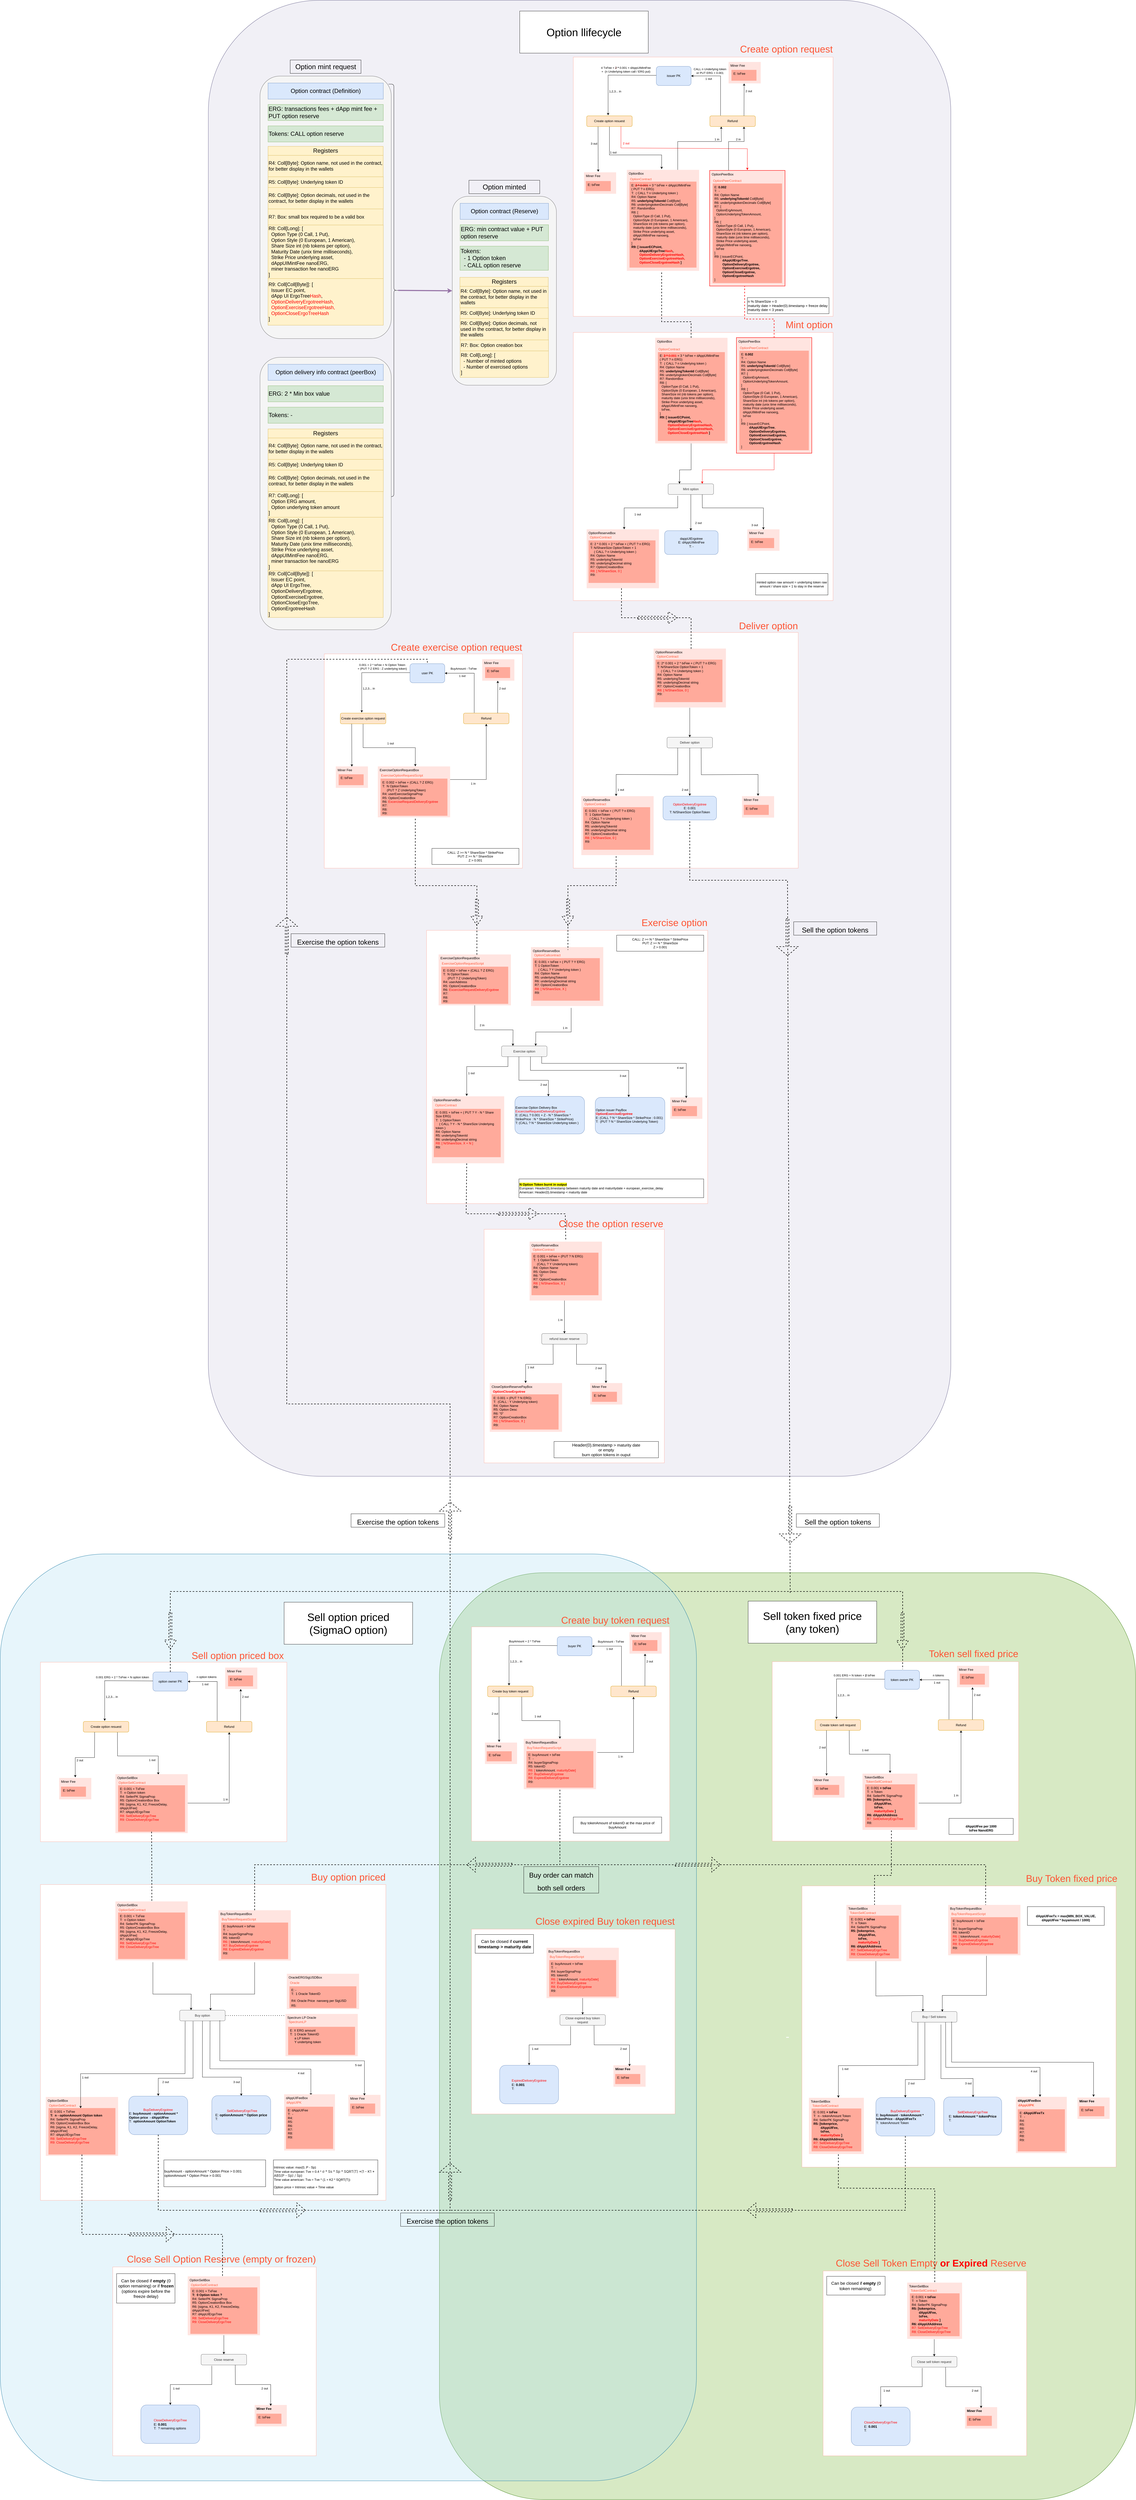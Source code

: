 <mxfile version="19.0.3" type="device"><diagram id="jIDhmsfTu5XVeC7O8vui" name="Page-1"><mxGraphModel dx="3220" dy="3996" grid="1" gridSize="10" guides="1" tooltips="1" connect="1" arrows="1" fold="1" page="1" pageScale="1" pageWidth="827" pageHeight="1169" math="0" shadow="0"><root><mxCell id="0"/><mxCell id="1" parent="0"/><mxCell id="kOIb-Fe9e4iY-3GMZ7x8-32" value="" style="rounded=1;whiteSpace=wrap;html=1;fontSize=16;fillColor=#d0cee2;strokeColor=#56517e;glass=0;fillOpacity=30;" parent="1" vertex="1"><mxGeometry x="437" y="-1280" width="2773" height="5510" as="geometry"/></mxCell><mxCell id="6Ko2ZVRJ9KMkkT3Dkw62-12" value="" style="rounded=0;whiteSpace=wrap;html=1;fillColor=default;strokeColor=#ffaa9c;fontFamily=Helvetica;fontSize=12;fontColor=#000000;align=left;labelBackgroundColor=none;connectable=0;container=0;allowArrows=0;" parent="1" vertex="1"><mxGeometry x="1800" y="-40" width="970" height="1001" as="geometry"/></mxCell><mxCell id="kOIb-Fe9e4iY-3GMZ7x8-37" value="-" style="rounded=1;whiteSpace=wrap;html=1;glass=0;fontSize=40;fillColor=#60a917;strokeColor=#2D7600;fillOpacity=25;fontColor=#ffffff;" parent="1" vertex="1"><mxGeometry x="1300" y="4590" width="2600" height="3460" as="geometry"/></mxCell><mxCell id="kOIb-Fe9e4iY-3GMZ7x8-35" value="" style="rounded=1;whiteSpace=wrap;html=1;glass=0;fontSize=40;fillColor=#b1ddf0;strokeColor=#10739e;fillOpacity=30;" parent="1" vertex="1"><mxGeometry x="-340" y="4520" width="2600" height="3460" as="geometry"/></mxCell><mxCell id="AMze569faNf4FbQUWbwG-162" value="" style="rounded=0;whiteSpace=wrap;html=1;fillColor=default;strokeColor=#ffaa9c;fontFamily=Helvetica;fontSize=12;fontColor=#000000;align=left;labelBackgroundColor=none;connectable=0;container=0;allowArrows=0;" parent="1" vertex="1"><mxGeometry x="1252" y="2192" width="1050" height="1020" as="geometry"/></mxCell><mxCell id="6Ko2ZVRJ9KMkkT3Dkw62-13" value="" style="rounded=0;whiteSpace=wrap;html=1;fillColor=default;strokeColor=#ffaa9c;fontFamily=Helvetica;fontSize=12;fontColor=#000000;align=left;labelBackgroundColor=none;connectable=0;container=0;allowArrows=0;" parent="1" vertex="1"><mxGeometry x="-190" y="5754" width="1290" height="1179" as="geometry"/></mxCell><mxCell id="3g0EbB9ZKtaj6jZ4ZFDG-66" value="" style="rounded=0;whiteSpace=wrap;html=1;fillColor=default;strokeColor=#ffaa9c;fontFamily=Helvetica;fontSize=12;fontColor=#000000;align=left;labelBackgroundColor=none;connectable=0;container=0;allowArrows=0;" parent="1" vertex="1"><mxGeometry x="1800" y="-1068.03" width="970" height="968.03" as="geometry"/></mxCell><mxCell id="3g0EbB9ZKtaj6jZ4ZFDG-73" value="issuer PK" style="rounded=1;whiteSpace=wrap;html=1;fillColor=#dae8fc;strokeColor=#6c8ebf;" parent="1" vertex="1"><mxGeometry x="2110.0" y="-1033.241" width="130.0" height="71.475" as="geometry"/></mxCell><mxCell id="3g0EbB9ZKtaj6jZ4ZFDG-74" value="" style="endArrow=classic;html=1;rounded=0;exitX=0.5;exitY=1;exitDx=0;exitDy=0;" parent="1" source="3g0EbB9ZKtaj6jZ4ZFDG-78" edge="1"><mxGeometry width="50" height="50" relative="1" as="geometry"><mxPoint x="1930" y="-810.65" as="sourcePoint"/><mxPoint x="2130.0" y="-649.68" as="targetPoint"/><Array as="points"><mxPoint x="1935" y="-702.68"/><mxPoint x="2130" y="-702.68"/></Array></mxGeometry></mxCell><mxCell id="3g0EbB9ZKtaj6jZ4ZFDG-76" value="Refund" style="rounded=1;whiteSpace=wrap;html=1;fillColor=#ffe6cc;strokeColor=#d79b00;" parent="1" vertex="1"><mxGeometry x="2310" y="-848.65" width="170" height="40" as="geometry"/></mxCell><mxCell id="3g0EbB9ZKtaj6jZ4ZFDG-77" value="" style="endArrow=classic;html=1;rounded=0;entryX=1;entryY=0.5;entryDx=0;entryDy=0;" parent="1" target="3g0EbB9ZKtaj6jZ4ZFDG-73" edge="1"><mxGeometry width="50" height="50" relative="1" as="geometry"><mxPoint x="2350" y="-849.68" as="sourcePoint"/><mxPoint x="2335" y="-1049.65" as="targetPoint"/><Array as="points"><mxPoint x="2350" y="-997.68"/></Array></mxGeometry></mxCell><mxCell id="3g0EbB9ZKtaj6jZ4ZFDG-78" value="Create option resuest" style="rounded=1;whiteSpace=wrap;html=1;fillColor=#ffe6cc;strokeColor=#d79b00;" parent="1" vertex="1"><mxGeometry x="1850" y="-848.65" width="170" height="40" as="geometry"/></mxCell><mxCell id="3g0EbB9ZKtaj6jZ4ZFDG-79" value="" style="endArrow=classic;html=1;rounded=0;entryX=0.25;entryY=1;entryDx=0;entryDy=0;" parent="1" target="3g0EbB9ZKtaj6jZ4ZFDG-76" edge="1"><mxGeometry width="50" height="50" relative="1" as="geometry"><mxPoint x="2190" y="-642.68" as="sourcePoint"/><mxPoint x="2395" y="-770.65" as="targetPoint"/><Array as="points"><mxPoint x="2190" y="-752.68"/><mxPoint x="2353" y="-752.68"/></Array></mxGeometry></mxCell><mxCell id="3g0EbB9ZKtaj6jZ4ZFDG-80" value="" style="endArrow=classic;html=1;rounded=0;" parent="1" edge="1"><mxGeometry width="50" height="50" relative="1" as="geometry"><mxPoint x="2110.0" y="-999.65" as="sourcePoint"/><mxPoint x="1930.0" y="-850.65" as="targetPoint"/><Array as="points"><mxPoint x="1930" y="-1000.65"/></Array></mxGeometry></mxCell><mxCell id="3g0EbB9ZKtaj6jZ4ZFDG-81" value="4 TxFee + &lt;b&gt;&lt;font color=&quot;#330000&quot;&gt;2&lt;/font&gt; * &lt;/b&gt;0.001 + dAppUIMintFee &lt;br&gt;+&amp;nbsp; (n Underlying token call / ERG put)" style="edgeLabel;resizable=0;html=1;align=center;verticalAlign=middle;rotation=0;" parent="1" connectable="0" vertex="1"><mxGeometry x="2020.0" y="-1032.301" as="geometry"><mxPoint x="-24" y="11" as="offset"/></mxGeometry></mxCell><mxCell id="3g0EbB9ZKtaj6jZ4ZFDG-82" value="1,2,3... in" style="edgeLabel;resizable=0;html=1;align=center;verticalAlign=middle;rotation=0;" parent="1" connectable="0" vertex="1"><mxGeometry x="1970" y="-940.65" as="geometry"><mxPoint x="-14" as="offset"/></mxGeometry></mxCell><mxCell id="3g0EbB9ZKtaj6jZ4ZFDG-83" value="1 out" style="edgeLabel;resizable=0;html=1;align=center;verticalAlign=middle;rotation=0;" parent="1" connectable="0" vertex="1"><mxGeometry x="1912" y="-716.71" as="geometry"><mxPoint x="37" y="4" as="offset"/></mxGeometry></mxCell><mxCell id="3g0EbB9ZKtaj6jZ4ZFDG-84" value="1 in" style="edgeLabel;resizable=0;html=1;align=center;verticalAlign=middle;rotation=0;" parent="1" connectable="0" vertex="1"><mxGeometry x="2330" y="-752.68" as="geometry"><mxPoint x="6" y="-9" as="offset"/></mxGeometry></mxCell><mxCell id="3g0EbB9ZKtaj6jZ4ZFDG-85" value="1 out" style="edgeLabel;resizable=0;html=1;align=center;verticalAlign=middle;rotation=0;" parent="1" connectable="0" vertex="1"><mxGeometry x="2250" y="-622.68" as="geometry"><mxPoint x="55" y="-365" as="offset"/></mxGeometry></mxCell><mxCell id="3g0EbB9ZKtaj6jZ4ZFDG-86" value="" style="group;allowArrows=0;" parent="1" vertex="1" connectable="0"><mxGeometry x="2380" y="-1049.68" width="120" height="80" as="geometry"/></mxCell><mxCell id="3g0EbB9ZKtaj6jZ4ZFDG-87" value="&lt;div&gt;Miner Fee&lt;/div&gt;" style="rounded=0;whiteSpace=wrap;html=1;fontFamily=Helvetica;fontSize=12;strokeColor=none;fillColor=#ffe4e0;fontColor=#000000;align=left;container=0;labelBackgroundColor=none;allowArrows=0;connectable=0;verticalAlign=top;spacingLeft=5;" parent="3g0EbB9ZKtaj6jZ4ZFDG-86" vertex="1"><mxGeometry width="120" height="80" as="geometry"/></mxCell><mxCell id="3g0EbB9ZKtaj6jZ4ZFDG-88" value="" style="group;rounded=0;fontFamily=Helvetica;fontSize=12;fontColor=#000000;strokeColor=none;fillColor=none;align=left;labelBackgroundColor=none;html=1;allowArrows=0;" parent="3g0EbB9ZKtaj6jZ4ZFDG-86" vertex="1" connectable="0"><mxGeometry x="10.67" y="16" width="106.67" height="54" as="geometry"/></mxCell><mxCell id="3g0EbB9ZKtaj6jZ4ZFDG-89" value="&lt;div style=&quot;font-size: 12px&quot; align=&quot;left&quot;&gt;&lt;font style=&quot;font-size: 12px&quot; color=&quot;#000000&quot;&gt;E: txFee&lt;/font&gt;&lt;/div&gt;&lt;div style=&quot;font-size: 12px&quot; align=&quot;left&quot;&gt;&lt;br&gt;&lt;/div&gt;" style="rounded=0;whiteSpace=wrap;html=1;fontFamily=Helvetica;fontSize=24;fontColor=#000000;strokeColor=none;fillColor=#ffaa9b;align=left;labelBackgroundColor=none;allowArrows=0;verticalAlign=top;spacingLeft=5;" parent="3g0EbB9ZKtaj6jZ4ZFDG-88" vertex="1"><mxGeometry y="13.5" width="93.336" height="40.5" as="geometry"/></mxCell><mxCell id="3g0EbB9ZKtaj6jZ4ZFDG-90" value="" style="endArrow=classic;html=1;rounded=0;exitX=0.75;exitY=0;exitDx=0;exitDy=0;" parent="1" source="3g0EbB9ZKtaj6jZ4ZFDG-76" edge="1"><mxGeometry width="50" height="50" relative="1" as="geometry"><mxPoint x="2650" y="-589.68" as="sourcePoint"/><mxPoint x="2438" y="-969.68" as="targetPoint"/></mxGeometry></mxCell><mxCell id="3g0EbB9ZKtaj6jZ4ZFDG-91" value="2 out" style="edgeLabel;resizable=0;html=1;align=center;verticalAlign=middle;rotation=0;" parent="1" connectable="0" vertex="1"><mxGeometry x="2400" y="-576.36" as="geometry"><mxPoint x="55" y="-365" as="offset"/></mxGeometry></mxCell><mxCell id="3g0EbB9ZKtaj6jZ4ZFDG-92" value="" style="group;allowArrows=0;" parent="1" vertex="1" connectable="0"><mxGeometry x="1840" y="-637.68" width="120" height="80" as="geometry"/></mxCell><mxCell id="3g0EbB9ZKtaj6jZ4ZFDG-93" value="&lt;div&gt;Miner Fee&lt;/div&gt;" style="rounded=0;whiteSpace=wrap;html=1;fontFamily=Helvetica;fontSize=12;strokeColor=none;fillColor=#ffe4e0;fontColor=#000000;align=left;container=0;labelBackgroundColor=none;allowArrows=0;connectable=0;verticalAlign=top;spacingLeft=5;" parent="3g0EbB9ZKtaj6jZ4ZFDG-92" vertex="1"><mxGeometry width="120" height="80" as="geometry"/></mxCell><mxCell id="3g0EbB9ZKtaj6jZ4ZFDG-94" value="" style="group;rounded=0;fontFamily=Helvetica;fontSize=12;fontColor=#000000;strokeColor=none;fillColor=none;align=left;labelBackgroundColor=none;html=1;allowArrows=0;" parent="3g0EbB9ZKtaj6jZ4ZFDG-92" vertex="1" connectable="0"><mxGeometry x="6.67" y="20" width="106.67" height="50" as="geometry"/></mxCell><mxCell id="3g0EbB9ZKtaj6jZ4ZFDG-95" value="&lt;div style=&quot;font-size: 12px&quot; align=&quot;left&quot;&gt;&lt;font style=&quot;font-size: 12px&quot; color=&quot;#000000&quot;&gt;E: txFee&lt;/font&gt;&lt;/div&gt;&lt;div style=&quot;font-size: 12px&quot; align=&quot;left&quot;&gt;&lt;br&gt;&lt;/div&gt;" style="rounded=0;whiteSpace=wrap;html=1;fontFamily=Helvetica;fontSize=24;fontColor=#000000;strokeColor=none;fillColor=#ffaa9b;align=left;labelBackgroundColor=none;allowArrows=0;verticalAlign=top;spacingLeft=5;" parent="3g0EbB9ZKtaj6jZ4ZFDG-94" vertex="1"><mxGeometry y="12.5" width="93.336" height="37.5" as="geometry"/></mxCell><mxCell id="3g0EbB9ZKtaj6jZ4ZFDG-96" value="" style="endArrow=classic;html=1;rounded=0;exitX=0.25;exitY=1;exitDx=0;exitDy=0;" parent="1" source="3g0EbB9ZKtaj6jZ4ZFDG-78" edge="1"><mxGeometry width="50" height="50" relative="1" as="geometry"><mxPoint x="2650" y="-589.68" as="sourcePoint"/><mxPoint x="1893" y="-639.68" as="targetPoint"/></mxGeometry></mxCell><mxCell id="3g0EbB9ZKtaj6jZ4ZFDG-97" value="CALL n Underlying token &lt;br&gt;or PUT ERG + 0.001" style="edgeLabel;resizable=0;html=1;align=center;verticalAlign=middle;rotation=0;" parent="1" connectable="0" vertex="1"><mxGeometry x="2340.0" y="-1011.681" as="geometry"><mxPoint x="-30" y="-5" as="offset"/></mxGeometry></mxCell><mxCell id="3g0EbB9ZKtaj6jZ4ZFDG-98" value="3 out" style="edgeLabel;resizable=0;html=1;align=center;verticalAlign=middle;rotation=0;" parent="1" connectable="0" vertex="1"><mxGeometry x="1840" y="-749.68" as="geometry"><mxPoint x="37" y="4" as="offset"/></mxGeometry></mxCell><mxCell id="3g0EbB9ZKtaj6jZ4ZFDG-99" value="&lt;font style=&quot;font-size: 36px&quot;&gt;Create option request&lt;br&gt;&lt;/font&gt;" style="text;html=1;align=right;verticalAlign=middle;resizable=0;points=[];autosize=1;strokeColor=none;fillColor=none;fontSize=12;fontFamily=Helvetica;fontColor=#fe5535;rounded=0;labelBackgroundColor=none;connectable=0;allowArrows=0;" parent="1" vertex="1"><mxGeometry x="2410" y="-1112.68" width="360" height="30" as="geometry"/></mxCell><mxCell id="3g0EbB9ZKtaj6jZ4ZFDG-108" value="Mint option" style="rounded=1;whiteSpace=wrap;html=1;fillColor=#f5f5f5;strokeColor=#666666;fontColor=#333333;" parent="1" vertex="1"><mxGeometry x="2154" y="525" width="170" height="40" as="geometry"/></mxCell><mxCell id="3g0EbB9ZKtaj6jZ4ZFDG-109" value="" style="endArrow=classic;html=1;rounded=0;fontSize=12;entryX=0.25;entryY=0;entryDx=0;entryDy=0;" parent="1" target="3g0EbB9ZKtaj6jZ4ZFDG-108" edge="1"><mxGeometry width="50" height="50" relative="1" as="geometry"><mxPoint x="2240" y="370" as="sourcePoint"/><mxPoint x="2024" y="745" as="targetPoint"/><Array as="points"><mxPoint x="2240" y="473"/><mxPoint x="2197" y="473"/></Array></mxGeometry></mxCell><mxCell id="3g0EbB9ZKtaj6jZ4ZFDG-110" value="" style="endArrow=classic;html=1;rounded=0;fontSize=12;" parent="1" edge="1"><mxGeometry width="50" height="50" relative="1" as="geometry"><mxPoint x="2190" y="570" as="sourcePoint"/><mxPoint x="1990" y="695" as="targetPoint"/><Array as="points"><mxPoint x="2190" y="615"/><mxPoint x="1990" y="615"/></Array></mxGeometry></mxCell><mxCell id="3g0EbB9ZKtaj6jZ4ZFDG-113" value="" style="group;allowArrows=0;" parent="1" vertex="1" connectable="0"><mxGeometry x="2450" y="695" width="120" height="80" as="geometry"/></mxCell><mxCell id="3g0EbB9ZKtaj6jZ4ZFDG-114" value="&lt;div&gt;Miner Fee&lt;/div&gt;" style="rounded=0;whiteSpace=wrap;html=1;fontFamily=Helvetica;fontSize=12;strokeColor=none;fillColor=#ffe4e0;fontColor=#000000;align=left;container=0;labelBackgroundColor=none;allowArrows=0;connectable=0;verticalAlign=top;spacingLeft=5;" parent="3g0EbB9ZKtaj6jZ4ZFDG-113" vertex="1"><mxGeometry width="120" height="80" as="geometry"/></mxCell><mxCell id="3g0EbB9ZKtaj6jZ4ZFDG-115" value="" style="group;rounded=0;fontFamily=Helvetica;fontSize=12;fontColor=#000000;strokeColor=none;fillColor=none;align=left;labelBackgroundColor=none;html=1;allowArrows=0;" parent="3g0EbB9ZKtaj6jZ4ZFDG-113" vertex="1" connectable="0"><mxGeometry x="6.67" y="20" width="106.67" height="50" as="geometry"/></mxCell><mxCell id="3g0EbB9ZKtaj6jZ4ZFDG-116" value="&lt;div style=&quot;font-size: 12px&quot; align=&quot;left&quot;&gt;&lt;font style=&quot;font-size: 12px&quot; color=&quot;#000000&quot;&gt;E: txFee&lt;/font&gt;&lt;/div&gt;&lt;div style=&quot;font-size: 12px&quot; align=&quot;left&quot;&gt;&lt;br&gt;&lt;/div&gt;" style="rounded=0;whiteSpace=wrap;html=1;fontFamily=Helvetica;fontSize=24;fontColor=#000000;strokeColor=none;fillColor=#ffaa9b;align=left;labelBackgroundColor=none;allowArrows=0;verticalAlign=top;spacingLeft=5;" parent="3g0EbB9ZKtaj6jZ4ZFDG-115" vertex="1"><mxGeometry y="12.5" width="93.336" height="37.5" as="geometry"/></mxCell><mxCell id="3g0EbB9ZKtaj6jZ4ZFDG-117" value="1 out" style="edgeLabel;resizable=0;html=1;align=center;verticalAlign=middle;rotation=0;" parent="1" connectable="0" vertex="1"><mxGeometry x="2003" y="635" as="geometry"><mxPoint x="37" y="4" as="offset"/></mxGeometry></mxCell><mxCell id="3g0EbB9ZKtaj6jZ4ZFDG-119" value="3 out" style="edgeLabel;resizable=0;html=1;align=center;verticalAlign=middle;rotation=0;" parent="1" connectable="0" vertex="1"><mxGeometry x="2440" y="674.99" as="geometry"><mxPoint x="37" y="4" as="offset"/></mxGeometry></mxCell><mxCell id="3g0EbB9ZKtaj6jZ4ZFDG-130" value="" style="rounded=0;whiteSpace=wrap;html=1;fillColor=default;strokeColor=#ffaa9c;fontFamily=Helvetica;fontSize=12;fontColor=#000000;align=left;labelBackgroundColor=none;connectable=0;container=0;allowArrows=0;" parent="1" vertex="1"><mxGeometry x="1420" y="4792" width="740" height="800" as="geometry"/></mxCell><mxCell id="3g0EbB9ZKtaj6jZ4ZFDG-136" value="buyer PK" style="rounded=1;whiteSpace=wrap;html=1;fillColor=#dae8fc;strokeColor=#6c8ebf;" parent="1" vertex="1"><mxGeometry x="1740.0" y="4828.439" width="130.0" height="71.475" as="geometry"/></mxCell><mxCell id="3g0EbB9ZKtaj6jZ4ZFDG-137" value="" style="endArrow=classic;html=1;rounded=0;exitX=0.75;exitY=1;exitDx=0;exitDy=0;" parent="1" source="3g0EbB9ZKtaj6jZ4ZFDG-140" edge="1"><mxGeometry width="50" height="50" relative="1" as="geometry"><mxPoint x="1560" y="5051.03" as="sourcePoint"/><mxPoint x="1750" y="5210" as="targetPoint"/><Array as="points"><mxPoint x="1608" y="5142"/><mxPoint x="1750" y="5142"/></Array></mxGeometry></mxCell><mxCell id="3g0EbB9ZKtaj6jZ4ZFDG-138" value="Refund" style="rounded=1;whiteSpace=wrap;html=1;fillColor=#ffe6cc;strokeColor=#d79b00;" parent="1" vertex="1"><mxGeometry x="1940" y="5013.03" width="170" height="40" as="geometry"/></mxCell><mxCell id="3g0EbB9ZKtaj6jZ4ZFDG-139" value="" style="endArrow=classic;html=1;rounded=0;entryX=1;entryY=0.5;entryDx=0;entryDy=0;" parent="1" target="3g0EbB9ZKtaj6jZ4ZFDG-136" edge="1"><mxGeometry width="50" height="50" relative="1" as="geometry"><mxPoint x="1980" y="5012" as="sourcePoint"/><mxPoint x="1965" y="4812.03" as="targetPoint"/><Array as="points"><mxPoint x="1980" y="4864"/></Array></mxGeometry></mxCell><mxCell id="3g0EbB9ZKtaj6jZ4ZFDG-140" value="Create buy token request" style="rounded=1;whiteSpace=wrap;html=1;fillColor=#ffe6cc;strokeColor=#d79b00;" parent="1" vertex="1"><mxGeometry x="1480" y="5013.03" width="170" height="40" as="geometry"/></mxCell><mxCell id="3g0EbB9ZKtaj6jZ4ZFDG-141" value="" style="endArrow=classic;html=1;rounded=0;entryX=0.5;entryY=1;entryDx=0;entryDy=0;" parent="1" target="3g0EbB9ZKtaj6jZ4ZFDG-138" edge="1"><mxGeometry width="50" height="50" relative="1" as="geometry"><mxPoint x="1890" y="5261" as="sourcePoint"/><mxPoint x="2025" y="5091.03" as="targetPoint"/><Array as="points"><mxPoint x="2025" y="5261.03"/></Array></mxGeometry></mxCell><mxCell id="3g0EbB9ZKtaj6jZ4ZFDG-142" value="" style="endArrow=classic;html=1;rounded=0;" parent="1" edge="1"><mxGeometry width="50" height="50" relative="1" as="geometry"><mxPoint x="1740" y="4862.03" as="sourcePoint"/><mxPoint x="1560" y="5011.03" as="targetPoint"/><Array as="points"><mxPoint x="1560" y="4861.03"/></Array></mxGeometry></mxCell><mxCell id="3g0EbB9ZKtaj6jZ4ZFDG-143" value="BuyAmount + 2 * TxFee" style="edgeLabel;resizable=0;html=1;align=center;verticalAlign=middle;rotation=0;" parent="1" connectable="0" vertex="1"><mxGeometry x="1665.75" y="4849.999" as="geometry"><mxPoint x="-48" y="-4" as="offset"/></mxGeometry></mxCell><mxCell id="3g0EbB9ZKtaj6jZ4ZFDG-144" value="1,2,3... in" style="edgeLabel;resizable=0;html=1;align=center;verticalAlign=middle;rotation=0;" parent="1" connectable="0" vertex="1"><mxGeometry x="1600" y="4921.03" as="geometry"><mxPoint x="-14" as="offset"/></mxGeometry></mxCell><mxCell id="3g0EbB9ZKtaj6jZ4ZFDG-145" value="1 out" style="edgeLabel;resizable=0;html=1;align=center;verticalAlign=middle;rotation=0;" parent="1" connectable="0" vertex="1"><mxGeometry x="1630" y="5122" as="geometry"><mxPoint x="37" y="4" as="offset"/></mxGeometry></mxCell><mxCell id="3g0EbB9ZKtaj6jZ4ZFDG-146" value="1 in" style="edgeLabel;resizable=0;html=1;align=center;verticalAlign=middle;rotation=0;" parent="1" connectable="0" vertex="1"><mxGeometry x="1970" y="5284.35" as="geometry"><mxPoint x="6" y="-9" as="offset"/></mxGeometry></mxCell><mxCell id="3g0EbB9ZKtaj6jZ4ZFDG-147" value="1 out" style="edgeLabel;resizable=0;html=1;align=center;verticalAlign=middle;rotation=0;" parent="1" connectable="0" vertex="1"><mxGeometry x="1880" y="5239" as="geometry"><mxPoint x="55" y="-365" as="offset"/></mxGeometry></mxCell><mxCell id="3g0EbB9ZKtaj6jZ4ZFDG-148" value="" style="group;allowArrows=0;" parent="1" vertex="1" connectable="0"><mxGeometry x="2010" y="4812" width="120" height="80" as="geometry"/></mxCell><mxCell id="3g0EbB9ZKtaj6jZ4ZFDG-149" value="&lt;div&gt;Miner Fee&lt;/div&gt;" style="rounded=0;whiteSpace=wrap;html=1;fontFamily=Helvetica;fontSize=12;strokeColor=none;fillColor=#ffe4e0;fontColor=#000000;align=left;container=0;labelBackgroundColor=none;allowArrows=0;connectable=0;verticalAlign=top;spacingLeft=5;" parent="3g0EbB9ZKtaj6jZ4ZFDG-148" vertex="1"><mxGeometry width="120" height="80" as="geometry"/></mxCell><mxCell id="3g0EbB9ZKtaj6jZ4ZFDG-150" value="" style="group;rounded=0;fontFamily=Helvetica;fontSize=12;fontColor=#000000;strokeColor=none;fillColor=none;align=left;labelBackgroundColor=none;html=1;allowArrows=0;" parent="3g0EbB9ZKtaj6jZ4ZFDG-148" vertex="1" connectable="0"><mxGeometry x="10.67" y="16" width="106.67" height="54" as="geometry"/></mxCell><mxCell id="3g0EbB9ZKtaj6jZ4ZFDG-151" value="&lt;div style=&quot;font-size: 12px&quot; align=&quot;left&quot;&gt;&lt;font style=&quot;font-size: 12px&quot; color=&quot;#000000&quot;&gt;E: txFee&lt;/font&gt;&lt;/div&gt;&lt;div style=&quot;font-size: 12px&quot; align=&quot;left&quot;&gt;&lt;br&gt;&lt;/div&gt;" style="rounded=0;whiteSpace=wrap;html=1;fontFamily=Helvetica;fontSize=24;fontColor=#000000;strokeColor=none;fillColor=#ffaa9b;align=left;labelBackgroundColor=none;allowArrows=0;verticalAlign=top;spacingLeft=5;" parent="3g0EbB9ZKtaj6jZ4ZFDG-150" vertex="1"><mxGeometry y="13.5" width="93.336" height="40.5" as="geometry"/></mxCell><mxCell id="3g0EbB9ZKtaj6jZ4ZFDG-152" value="" style="endArrow=classic;html=1;rounded=0;exitX=0.75;exitY=0;exitDx=0;exitDy=0;" parent="1" source="3g0EbB9ZKtaj6jZ4ZFDG-138" edge="1"><mxGeometry width="50" height="50" relative="1" as="geometry"><mxPoint x="2280" y="5272" as="sourcePoint"/><mxPoint x="2068" y="4892" as="targetPoint"/></mxGeometry></mxCell><mxCell id="3g0EbB9ZKtaj6jZ4ZFDG-153" value="2 out" style="edgeLabel;resizable=0;html=1;align=center;verticalAlign=middle;rotation=0;" parent="1" connectable="0" vertex="1"><mxGeometry x="2030" y="5285.32" as="geometry"><mxPoint x="55" y="-365" as="offset"/></mxGeometry></mxCell><mxCell id="3g0EbB9ZKtaj6jZ4ZFDG-154" value="" style="group;allowArrows=0;" parent="1" vertex="1" connectable="0"><mxGeometry x="1470" y="5224" width="120" height="80" as="geometry"/></mxCell><mxCell id="3g0EbB9ZKtaj6jZ4ZFDG-155" value="&lt;div&gt;Miner Fee&lt;/div&gt;" style="rounded=0;whiteSpace=wrap;html=1;fontFamily=Helvetica;fontSize=12;strokeColor=none;fillColor=#ffe4e0;fontColor=#000000;align=left;container=0;labelBackgroundColor=none;allowArrows=0;connectable=0;verticalAlign=top;spacingLeft=5;" parent="3g0EbB9ZKtaj6jZ4ZFDG-154" vertex="1"><mxGeometry width="120" height="80" as="geometry"/></mxCell><mxCell id="3g0EbB9ZKtaj6jZ4ZFDG-156" value="" style="group;rounded=0;fontFamily=Helvetica;fontSize=12;fontColor=#000000;strokeColor=none;fillColor=none;align=left;labelBackgroundColor=none;html=1;allowArrows=0;" parent="3g0EbB9ZKtaj6jZ4ZFDG-154" vertex="1" connectable="0"><mxGeometry x="6.67" y="20" width="106.67" height="50" as="geometry"/></mxCell><mxCell id="3g0EbB9ZKtaj6jZ4ZFDG-157" value="&lt;div style=&quot;font-size: 12px&quot; align=&quot;left&quot;&gt;&lt;font style=&quot;font-size: 12px&quot; color=&quot;#000000&quot;&gt;E: txFee&lt;/font&gt;&lt;/div&gt;&lt;div style=&quot;font-size: 12px&quot; align=&quot;left&quot;&gt;&lt;br&gt;&lt;/div&gt;" style="rounded=0;whiteSpace=wrap;html=1;fontFamily=Helvetica;fontSize=24;fontColor=#000000;strokeColor=none;fillColor=#ffaa9b;align=left;labelBackgroundColor=none;allowArrows=0;verticalAlign=top;spacingLeft=5;" parent="3g0EbB9ZKtaj6jZ4ZFDG-156" vertex="1"><mxGeometry y="12.5" width="93.336" height="37.5" as="geometry"/></mxCell><mxCell id="3g0EbB9ZKtaj6jZ4ZFDG-158" value="" style="endArrow=classic;html=1;rounded=0;exitX=0.25;exitY=1;exitDx=0;exitDy=0;" parent="1" source="3g0EbB9ZKtaj6jZ4ZFDG-140" edge="1"><mxGeometry width="50" height="50" relative="1" as="geometry"><mxPoint x="2280" y="5272" as="sourcePoint"/><mxPoint x="1523" y="5222" as="targetPoint"/></mxGeometry></mxCell><mxCell id="3g0EbB9ZKtaj6jZ4ZFDG-159" value="BuyAmount - TxFee" style="edgeLabel;resizable=0;html=1;align=center;verticalAlign=middle;rotation=0;" parent="1" connectable="0" vertex="1"><mxGeometry x="1970.0" y="4851.999" as="geometry"><mxPoint x="-30" y="-5" as="offset"/></mxGeometry></mxCell><mxCell id="3g0EbB9ZKtaj6jZ4ZFDG-160" value="2 out" style="edgeLabel;resizable=0;html=1;align=center;verticalAlign=middle;rotation=0;" parent="1" connectable="0" vertex="1"><mxGeometry x="1470" y="5112" as="geometry"><mxPoint x="37" y="4" as="offset"/></mxGeometry></mxCell><mxCell id="3g0EbB9ZKtaj6jZ4ZFDG-161" value="&lt;font style=&quot;font-size: 36px&quot;&gt;Create buy token request&lt;br&gt;&lt;/font&gt;" style="text;html=1;align=right;verticalAlign=middle;resizable=0;points=[];autosize=1;strokeColor=none;fillColor=none;fontSize=12;fontFamily=Helvetica;fontColor=#fe5535;rounded=0;labelBackgroundColor=none;connectable=0;allowArrows=0;" parent="1" vertex="1"><mxGeometry x="1740" y="4752" width="420" height="30" as="geometry"/></mxCell><mxCell id="3g0EbB9ZKtaj6jZ4ZFDG-167" value="" style="rounded=0;whiteSpace=wrap;html=1;fillColor=default;strokeColor=#ffaa9c;fontFamily=Helvetica;fontSize=12;fontColor=#000000;align=left;labelBackgroundColor=none;connectable=0;container=0;allowArrows=0;" parent="1" vertex="1"><mxGeometry x="870" y="1160" width="740" height="800" as="geometry"/></mxCell><mxCell id="3g0EbB9ZKtaj6jZ4ZFDG-168" value="user PK" style="rounded=1;whiteSpace=wrap;html=1;fillColor=#dae8fc;strokeColor=#6c8ebf;" parent="1" vertex="1"><mxGeometry x="1190.0" y="1196.439" width="130.0" height="71.475" as="geometry"/></mxCell><mxCell id="3g0EbB9ZKtaj6jZ4ZFDG-169" value="" style="endArrow=classic;html=1;rounded=0;exitX=0.5;exitY=1;exitDx=0;exitDy=0;" parent="1" source="3g0EbB9ZKtaj6jZ4ZFDG-172" edge="1"><mxGeometry width="50" height="50" relative="1" as="geometry"><mxPoint x="1010" y="1419.03" as="sourcePoint"/><mxPoint x="1210" y="1580" as="targetPoint"/><Array as="points"><mxPoint x="1015" y="1510"/><mxPoint x="1210" y="1510"/></Array></mxGeometry></mxCell><mxCell id="3g0EbB9ZKtaj6jZ4ZFDG-170" value="Refund" style="rounded=1;whiteSpace=wrap;html=1;fillColor=#ffe6cc;strokeColor=#d79b00;" parent="1" vertex="1"><mxGeometry x="1390" y="1381.03" width="170" height="40" as="geometry"/></mxCell><mxCell id="3g0EbB9ZKtaj6jZ4ZFDG-171" value="" style="endArrow=classic;html=1;rounded=0;entryX=1;entryY=0.5;entryDx=0;entryDy=0;" parent="1" target="3g0EbB9ZKtaj6jZ4ZFDG-168" edge="1"><mxGeometry width="50" height="50" relative="1" as="geometry"><mxPoint x="1430" y="1380" as="sourcePoint"/><mxPoint x="1415" y="1180.03" as="targetPoint"/><Array as="points"><mxPoint x="1430" y="1232"/></Array></mxGeometry></mxCell><mxCell id="3g0EbB9ZKtaj6jZ4ZFDG-172" value="Create exercise option request" style="rounded=1;whiteSpace=wrap;html=1;fillColor=#ffe6cc;strokeColor=#d79b00;" parent="1" vertex="1"><mxGeometry x="930" y="1381.03" width="170" height="40" as="geometry"/></mxCell><mxCell id="3g0EbB9ZKtaj6jZ4ZFDG-173" value="" style="endArrow=classic;html=1;rounded=0;entryX=0.5;entryY=1;entryDx=0;entryDy=0;" parent="1" target="3g0EbB9ZKtaj6jZ4ZFDG-170" edge="1"><mxGeometry width="50" height="50" relative="1" as="geometry"><mxPoint x="1340" y="1629" as="sourcePoint"/><mxPoint x="1475" y="1459.03" as="targetPoint"/><Array as="points"><mxPoint x="1475" y="1629.03"/></Array></mxGeometry></mxCell><mxCell id="3g0EbB9ZKtaj6jZ4ZFDG-174" value="" style="endArrow=classic;html=1;rounded=0;" parent="1" edge="1"><mxGeometry width="50" height="50" relative="1" as="geometry"><mxPoint x="1190" y="1230.03" as="sourcePoint"/><mxPoint x="1010" y="1379.03" as="targetPoint"/><Array as="points"><mxPoint x="1010" y="1230"/></Array></mxGeometry></mxCell><mxCell id="3g0EbB9ZKtaj6jZ4ZFDG-175" value="0.001 + 2 * txFee + N Option Token &lt;br&gt;+ (PUT ? Z ERG : Z underlying token)" style="edgeLabel;resizable=0;html=1;align=center;verticalAlign=middle;rotation=0;" parent="1" connectable="0" vertex="1"><mxGeometry x="1110.0" y="1196.439" as="geometry"><mxPoint x="-24" y="11" as="offset"/></mxGeometry></mxCell><mxCell id="3g0EbB9ZKtaj6jZ4ZFDG-176" value="1,2,3... in" style="edgeLabel;resizable=0;html=1;align=center;verticalAlign=middle;rotation=0;" parent="1" connectable="0" vertex="1"><mxGeometry x="1050" y="1289.03" as="geometry"><mxPoint x="-14" as="offset"/></mxGeometry></mxCell><mxCell id="3g0EbB9ZKtaj6jZ4ZFDG-177" value="1 out" style="edgeLabel;resizable=0;html=1;align=center;verticalAlign=middle;rotation=0;" parent="1" connectable="0" vertex="1"><mxGeometry x="1080" y="1490" as="geometry"><mxPoint x="37" y="4" as="offset"/></mxGeometry></mxCell><mxCell id="3g0EbB9ZKtaj6jZ4ZFDG-178" value="1 in" style="edgeLabel;resizable=0;html=1;align=center;verticalAlign=middle;rotation=0;" parent="1" connectable="0" vertex="1"><mxGeometry x="1420" y="1652.35" as="geometry"><mxPoint x="6" y="-9" as="offset"/></mxGeometry></mxCell><mxCell id="3g0EbB9ZKtaj6jZ4ZFDG-179" value="1 out" style="edgeLabel;resizable=0;html=1;align=center;verticalAlign=middle;rotation=0;" parent="1" connectable="0" vertex="1"><mxGeometry x="1330" y="1607" as="geometry"><mxPoint x="55" y="-365" as="offset"/></mxGeometry></mxCell><mxCell id="3g0EbB9ZKtaj6jZ4ZFDG-180" value="" style="group;allowArrows=0;" parent="1" vertex="1" connectable="0"><mxGeometry x="1460" y="1180" width="120" height="80" as="geometry"/></mxCell><mxCell id="3g0EbB9ZKtaj6jZ4ZFDG-181" value="&lt;div&gt;Miner Fee&lt;/div&gt;" style="rounded=0;whiteSpace=wrap;html=1;fontFamily=Helvetica;fontSize=12;strokeColor=none;fillColor=#ffe4e0;fontColor=#000000;align=left;container=0;labelBackgroundColor=none;allowArrows=0;connectable=0;verticalAlign=top;spacingLeft=5;" parent="3g0EbB9ZKtaj6jZ4ZFDG-180" vertex="1"><mxGeometry width="120" height="80" as="geometry"/></mxCell><mxCell id="3g0EbB9ZKtaj6jZ4ZFDG-182" value="" style="group;rounded=0;fontFamily=Helvetica;fontSize=12;fontColor=#000000;strokeColor=none;fillColor=none;align=left;labelBackgroundColor=none;html=1;allowArrows=0;" parent="3g0EbB9ZKtaj6jZ4ZFDG-180" vertex="1" connectable="0"><mxGeometry x="10.67" y="16" width="106.67" height="54" as="geometry"/></mxCell><mxCell id="3g0EbB9ZKtaj6jZ4ZFDG-183" value="&lt;div style=&quot;font-size: 12px&quot; align=&quot;left&quot;&gt;&lt;font style=&quot;font-size: 12px&quot; color=&quot;#000000&quot;&gt;E: txFee&lt;/font&gt;&lt;/div&gt;&lt;div style=&quot;font-size: 12px&quot; align=&quot;left&quot;&gt;&lt;br&gt;&lt;/div&gt;" style="rounded=0;whiteSpace=wrap;html=1;fontFamily=Helvetica;fontSize=24;fontColor=#000000;strokeColor=none;fillColor=#ffaa9b;align=left;labelBackgroundColor=none;allowArrows=0;verticalAlign=top;spacingLeft=5;" parent="3g0EbB9ZKtaj6jZ4ZFDG-182" vertex="1"><mxGeometry y="13.5" width="93.336" height="40.5" as="geometry"/></mxCell><mxCell id="3g0EbB9ZKtaj6jZ4ZFDG-184" value="" style="endArrow=classic;html=1;rounded=0;exitX=0.75;exitY=0;exitDx=0;exitDy=0;" parent="1" source="3g0EbB9ZKtaj6jZ4ZFDG-170" edge="1"><mxGeometry width="50" height="50" relative="1" as="geometry"><mxPoint x="1730" y="1640" as="sourcePoint"/><mxPoint x="1518" y="1260" as="targetPoint"/></mxGeometry></mxCell><mxCell id="3g0EbB9ZKtaj6jZ4ZFDG-185" value="2 out" style="edgeLabel;resizable=0;html=1;align=center;verticalAlign=middle;rotation=0;" parent="1" connectable="0" vertex="1"><mxGeometry x="1480" y="1653.32" as="geometry"><mxPoint x="55" y="-365" as="offset"/></mxGeometry></mxCell><mxCell id="3g0EbB9ZKtaj6jZ4ZFDG-191" value="BuyAmount - TxFee" style="edgeLabel;resizable=0;html=1;align=center;verticalAlign=middle;rotation=0;" parent="1" connectable="0" vertex="1"><mxGeometry x="1420.0" y="1219.999" as="geometry"><mxPoint x="-30" y="-5" as="offset"/></mxGeometry></mxCell><mxCell id="3g0EbB9ZKtaj6jZ4ZFDG-193" value="&lt;font style=&quot;font-size: 36px&quot;&gt;Create exercise option request&lt;br&gt;&lt;/font&gt;" style="text;html=1;align=right;verticalAlign=middle;resizable=0;points=[];autosize=1;strokeColor=none;fillColor=none;fontSize=12;fontFamily=Helvetica;fontColor=#fe5535;rounded=0;labelBackgroundColor=none;connectable=0;allowArrows=0;" parent="1" vertex="1"><mxGeometry x="1100" y="1120" width="510" height="30" as="geometry"/></mxCell><mxCell id="3g0EbB9ZKtaj6jZ4ZFDG-205" value="&lt;font style=&quot;font-size: 36px&quot;&gt;Buy option priced&lt;br&gt;&lt;/font&gt;" style="text;html=1;align=right;verticalAlign=middle;resizable=0;points=[];autosize=1;strokeColor=none;fillColor=none;fontSize=12;fontFamily=Helvetica;fontColor=#fe5535;rounded=0;labelBackgroundColor=none;connectable=0;allowArrows=0;" parent="1" vertex="1"><mxGeometry x="810" y="5711" width="290" height="30" as="geometry"/></mxCell><mxCell id="3g0EbB9ZKtaj6jZ4ZFDG-216" value="Buy option" style="rounded=1;whiteSpace=wrap;html=1;fillColor=#f5f5f5;strokeColor=#666666;fontColor=#333333;" parent="1" vertex="1"><mxGeometry x="330" y="6223" width="170" height="40" as="geometry"/></mxCell><mxCell id="3g0EbB9ZKtaj6jZ4ZFDG-217" value="" style="endArrow=classic;html=1;rounded=0;fontSize=12;entryX=0.25;entryY=0;entryDx=0;entryDy=0;" parent="1" target="3g0EbB9ZKtaj6jZ4ZFDG-216" edge="1"><mxGeometry width="50" height="50" relative="1" as="geometry"><mxPoint x="230" y="6044" as="sourcePoint"/><mxPoint x="350" y="5713" as="targetPoint"/><Array as="points"><mxPoint x="230" y="6163"/><mxPoint x="373" y="6163"/></Array></mxGeometry></mxCell><mxCell id="3g0EbB9ZKtaj6jZ4ZFDG-218" value="" style="endArrow=classic;html=1;rounded=0;fontSize=12;entryX=0.678;entryY=0.02;entryDx=0;entryDy=0;entryPerimeter=0;" parent="1" target="3g0EbB9ZKtaj6jZ4ZFDG-216" edge="1"><mxGeometry width="50" height="50" relative="1" as="geometry"><mxPoint x="610" y="6044" as="sourcePoint"/><mxPoint x="350" y="5713" as="targetPoint"/><Array as="points"><mxPoint x="610" y="6163"/><mxPoint x="445" y="6163"/></Array></mxGeometry></mxCell><mxCell id="3g0EbB9ZKtaj6jZ4ZFDG-221" value="" style="group;allowArrows=0;" parent="1" vertex="1" connectable="0"><mxGeometry x="960" y="6539" width="120" height="80" as="geometry"/></mxCell><mxCell id="3g0EbB9ZKtaj6jZ4ZFDG-222" value="&lt;div&gt;Miner Fee&lt;/div&gt;" style="rounded=0;whiteSpace=wrap;html=1;fontFamily=Helvetica;fontSize=12;strokeColor=none;fillColor=#ffe4e0;fontColor=#000000;align=left;container=0;labelBackgroundColor=none;allowArrows=0;connectable=0;verticalAlign=top;spacingLeft=5;" parent="3g0EbB9ZKtaj6jZ4ZFDG-221" vertex="1"><mxGeometry width="120" height="80" as="geometry"/></mxCell><mxCell id="3g0EbB9ZKtaj6jZ4ZFDG-223" value="" style="group;rounded=0;fontFamily=Helvetica;fontSize=12;fontColor=#000000;strokeColor=none;fillColor=none;align=left;labelBackgroundColor=none;html=1;allowArrows=0;" parent="3g0EbB9ZKtaj6jZ4ZFDG-221" vertex="1" connectable="0"><mxGeometry x="6.67" y="20" width="106.67" height="50" as="geometry"/></mxCell><mxCell id="3g0EbB9ZKtaj6jZ4ZFDG-224" value="&lt;div style=&quot;font-size: 12px&quot; align=&quot;left&quot;&gt;&lt;font style=&quot;font-size: 12px&quot; color=&quot;#000000&quot;&gt;E: txFee&lt;/font&gt;&lt;/div&gt;&lt;div style=&quot;font-size: 12px&quot; align=&quot;left&quot;&gt;&lt;br&gt;&lt;/div&gt;" style="rounded=0;whiteSpace=wrap;html=1;fontFamily=Helvetica;fontSize=24;fontColor=#000000;strokeColor=none;fillColor=#ffaa9b;align=left;labelBackgroundColor=none;allowArrows=0;verticalAlign=top;spacingLeft=5;" parent="3g0EbB9ZKtaj6jZ4ZFDG-223" vertex="1"><mxGeometry y="12.5" width="93.336" height="37.5" as="geometry"/></mxCell><mxCell id="3g0EbB9ZKtaj6jZ4ZFDG-260" value="" style="endArrow=none;dashed=1;html=1;dashPattern=1 3;strokeWidth=2;rounded=0;fontSize=12;entryX=1;entryY=0.5;entryDx=0;entryDy=0;" parent="1" target="3g0EbB9ZKtaj6jZ4ZFDG-216" edge="1"><mxGeometry width="50" height="50" relative="1" as="geometry"><mxPoint x="720" y="6243" as="sourcePoint"/><mxPoint x="200" y="6324" as="targetPoint"/></mxGeometry></mxCell><mxCell id="3g0EbB9ZKtaj6jZ4ZFDG-263" value="" style="endArrow=classic;html=1;rounded=0;fontSize=12;" parent="1" edge="1"><mxGeometry width="50" height="50" relative="1" as="geometry"><mxPoint x="380" y="6264" as="sourcePoint"/><mxPoint x="250" y="6543" as="targetPoint"/><Array as="points"><mxPoint x="380" y="6477"/><mxPoint x="250" y="6477"/></Array></mxGeometry></mxCell><mxCell id="3g0EbB9ZKtaj6jZ4ZFDG-264" value="" style="endArrow=classic;html=1;rounded=0;fontSize=12;exitX=0.667;exitY=1.045;exitDx=0;exitDy=0;exitPerimeter=0;" parent="1" edge="1"><mxGeometry width="50" height="50" relative="1" as="geometry"><mxPoint x="443.39" y="6262.8" as="sourcePoint"/><mxPoint x="820" y="6542" as="targetPoint"/><Array as="points"><mxPoint x="443" y="6442"/><mxPoint x="820" y="6443"/></Array></mxGeometry></mxCell><mxCell id="3g0EbB9ZKtaj6jZ4ZFDG-265" value="" style="endArrow=classic;html=1;rounded=0;fontSize=12;" parent="1" edge="1"><mxGeometry width="50" height="50" relative="1" as="geometry"><mxPoint x="480" y="6261" as="sourcePoint"/><mxPoint x="1020" y="6542" as="targetPoint"/><Array as="points"><mxPoint x="480" y="6412"/><mxPoint x="1020" y="6412"/></Array></mxGeometry></mxCell><mxCell id="3g0EbB9ZKtaj6jZ4ZFDG-266" value="1 out" style="edgeLabel;resizable=0;html=1;align=center;verticalAlign=middle;rotation=0;" parent="1" connectable="0" vertex="1"><mxGeometry x="-60" y="6470" as="geometry"><mxPoint x="37" y="4" as="offset"/></mxGeometry></mxCell><mxCell id="3g0EbB9ZKtaj6jZ4ZFDG-267" value="2 out" style="edgeLabel;resizable=0;html=1;align=center;verticalAlign=middle;rotation=0;" parent="1" connectable="0" vertex="1"><mxGeometry x="240" y="6487" as="geometry"><mxPoint x="37" y="4" as="offset"/></mxGeometry></mxCell><mxCell id="3g0EbB9ZKtaj6jZ4ZFDG-268" value="4 out" style="edgeLabel;resizable=0;html=1;align=center;verticalAlign=middle;rotation=0;" parent="1" connectable="0" vertex="1"><mxGeometry x="746" y="6454" as="geometry"><mxPoint x="37" y="4" as="offset"/></mxGeometry></mxCell><mxCell id="3g0EbB9ZKtaj6jZ4ZFDG-269" value="5 out" style="edgeLabel;resizable=0;html=1;align=center;verticalAlign=middle;rotation=0;" parent="1" connectable="0" vertex="1"><mxGeometry x="960" y="6424" as="geometry"><mxPoint x="37" y="4" as="offset"/></mxGeometry></mxCell><mxCell id="3g0EbB9ZKtaj6jZ4ZFDG-281" value="&lt;span style=&quot;&quot;&gt;Intrinsic value: max(0, P - Sp)&lt;/span&gt;&lt;br style=&quot;&quot;&gt;&lt;span style=&quot;&quot;&gt;Time value european: Tve = 0.4 *&amp;nbsp;&lt;/span&gt;&lt;span style=&quot;background-color: rgb(255, 255, 255); color: rgb(33, 33, 33); font-family: -apple-system, BlinkMacSystemFont, &amp;quot;Segoe UI&amp;quot;, Roboto, &amp;quot;Helvetica Neue&amp;quot;, Arial, sans-serif, &amp;quot;Apple Color Emoji&amp;quot;, &amp;quot;Segoe UI Emoji&amp;quot;, &amp;quot;Segoe UI Symbol&amp;quot;;&quot;&gt;&lt;font style=&quot;font-size: 13px;&quot;&gt;σ * Ss * Sp * SQRT(T) *(1 - K1 * ABS(P - Sp) / Sp)&lt;br&gt;&lt;/font&gt;&lt;/span&gt;&lt;span style=&quot;&quot;&gt;Time value american: Tva = Tve * (1 + K2 * SQRT(T))&lt;/span&gt;&lt;br style=&quot;&quot;&gt;&lt;br style=&quot;&quot;&gt;&lt;div style=&quot;&quot;&gt;&lt;span style=&quot;background-color: initial;&quot;&gt;Option price = Intrinsic value + Time value&lt;/span&gt;&lt;/div&gt;" style="rounded=0;whiteSpace=wrap;html=1;fontSize=12;align=left;" parent="1" vertex="1"><mxGeometry x="680" y="6782" width="390" height="130" as="geometry"/></mxCell><mxCell id="3g0EbB9ZKtaj6jZ4ZFDG-332" value="&lt;font style=&quot;font-size: 36px&quot;&gt;Exercise option&lt;br&gt;&lt;/font&gt;" style="text;html=1;align=right;verticalAlign=middle;resizable=0;points=[];autosize=1;strokeColor=none;fillColor=none;fontSize=12;fontFamily=Helvetica;fontColor=#fe5535;rounded=0;labelBackgroundColor=none;connectable=0;allowArrows=0;" parent="1" vertex="1"><mxGeometry x="2200" y="1892.59" width="260" height="30" as="geometry"/></mxCell><mxCell id="3g0EbB9ZKtaj6jZ4ZFDG-338" value="Exercise option" style="rounded=1;whiteSpace=wrap;html=1;fillColor=#f5f5f5;strokeColor=#666666;fontColor=#333333;" parent="1" vertex="1"><mxGeometry x="1532" y="2623.5" width="170" height="40" as="geometry"/></mxCell><mxCell id="3g0EbB9ZKtaj6jZ4ZFDG-339" value="" style="endArrow=classic;html=1;rounded=0;fontSize=12;entryX=0.25;entryY=0;entryDx=0;entryDy=0;" parent="1" target="3g0EbB9ZKtaj6jZ4ZFDG-338" edge="1"><mxGeometry width="50" height="50" relative="1" as="geometry"><mxPoint x="1432" y="2472" as="sourcePoint"/><mxPoint x="1552" y="2113.5" as="targetPoint"/><Array as="points"><mxPoint x="1432" y="2563.5"/><mxPoint x="1575" y="2563.5"/></Array></mxGeometry></mxCell><mxCell id="3g0EbB9ZKtaj6jZ4ZFDG-341" value="" style="group;allowArrows=0;" parent="1" vertex="1" connectable="0"><mxGeometry x="2162" y="2815.5" width="120" height="80" as="geometry"/></mxCell><mxCell id="3g0EbB9ZKtaj6jZ4ZFDG-342" value="&lt;div&gt;Miner Fee&lt;/div&gt;" style="rounded=0;whiteSpace=wrap;html=1;fontFamily=Helvetica;fontSize=12;strokeColor=none;fillColor=#ffe4e0;fontColor=#000000;align=left;container=0;labelBackgroundColor=none;allowArrows=0;connectable=0;verticalAlign=top;spacingLeft=5;" parent="3g0EbB9ZKtaj6jZ4ZFDG-341" vertex="1"><mxGeometry width="120" height="80" as="geometry"/></mxCell><mxCell id="3g0EbB9ZKtaj6jZ4ZFDG-343" value="" style="group;rounded=0;fontFamily=Helvetica;fontSize=12;fontColor=#000000;strokeColor=none;fillColor=none;align=left;labelBackgroundColor=none;html=1;allowArrows=0;" parent="3g0EbB9ZKtaj6jZ4ZFDG-341" vertex="1" connectable="0"><mxGeometry x="6.67" y="20" width="106.67" height="50" as="geometry"/></mxCell><mxCell id="3g0EbB9ZKtaj6jZ4ZFDG-344" value="&lt;div style=&quot;font-size: 12px&quot; align=&quot;left&quot;&gt;&lt;font style=&quot;font-size: 12px&quot; color=&quot;#000000&quot;&gt;E: txFee&lt;/font&gt;&lt;/div&gt;&lt;div style=&quot;font-size: 12px&quot; align=&quot;left&quot;&gt;&lt;br&gt;&lt;/div&gt;" style="rounded=0;whiteSpace=wrap;html=1;fontFamily=Helvetica;fontSize=24;fontColor=#000000;strokeColor=none;fillColor=#ffaa9b;align=left;labelBackgroundColor=none;allowArrows=0;verticalAlign=top;spacingLeft=5;" parent="3g0EbB9ZKtaj6jZ4ZFDG-343" vertex="1"><mxGeometry y="12.5" width="93.336" height="37.5" as="geometry"/></mxCell><mxCell id="3g0EbB9ZKtaj6jZ4ZFDG-371" value="" style="endArrow=classic;html=1;rounded=0;fontSize=12;" parent="1" edge="1"><mxGeometry width="50" height="50" relative="1" as="geometry"><mxPoint x="1556" y="2663.5" as="sourcePoint"/><mxPoint x="1402" y="2810.5" as="targetPoint"/><Array as="points"><mxPoint x="1556" y="2700.5"/><mxPoint x="1402" y="2700.5"/></Array></mxGeometry></mxCell><mxCell id="3g0EbB9ZKtaj6jZ4ZFDG-374" value="" style="endArrow=classic;html=1;rounded=0;fontSize=12;" parent="1" edge="1"><mxGeometry width="50" height="50" relative="1" as="geometry"><mxPoint x="1682" y="2663.5" as="sourcePoint"/><mxPoint x="2222" y="2818.5" as="targetPoint"/><Array as="points"><mxPoint x="1682" y="2688.5"/><mxPoint x="2222" y="2688.5"/></Array></mxGeometry></mxCell><mxCell id="3g0EbB9ZKtaj6jZ4ZFDG-375" value="1 out" style="edgeLabel;resizable=0;html=1;align=center;verticalAlign=middle;rotation=0;" parent="1" connectable="0" vertex="1"><mxGeometry x="1382" y="2720.5" as="geometry"><mxPoint x="37" y="4" as="offset"/></mxGeometry></mxCell><mxCell id="3g0EbB9ZKtaj6jZ4ZFDG-376" value="2 out" style="edgeLabel;resizable=0;html=1;align=center;verticalAlign=middle;rotation=0;" parent="1" connectable="0" vertex="1"><mxGeometry x="1652" y="2763.5" as="geometry"><mxPoint x="37" y="4" as="offset"/></mxGeometry></mxCell><mxCell id="3g0EbB9ZKtaj6jZ4ZFDG-377" value="3 out" style="edgeLabel;resizable=0;html=1;align=center;verticalAlign=middle;rotation=0;" parent="1" connectable="0" vertex="1"><mxGeometry x="1948" y="2730.5" as="geometry"><mxPoint x="37" y="4" as="offset"/></mxGeometry></mxCell><mxCell id="3g0EbB9ZKtaj6jZ4ZFDG-378" value="4 out" style="edgeLabel;resizable=0;html=1;align=center;verticalAlign=middle;rotation=0;" parent="1" connectable="0" vertex="1"><mxGeometry x="2162" y="2700.5" as="geometry"><mxPoint x="37" y="4" as="offset"/></mxGeometry></mxCell><mxCell id="3g0EbB9ZKtaj6jZ4ZFDG-379" value="&lt;span style=&quot;background-color: rgb(255, 255, 0);&quot;&gt;&lt;b&gt;N Option Token burnt in output&lt;br&gt;&lt;/b&gt;&lt;/span&gt;&lt;span style=&quot;&quot;&gt;European: Header(0).timestamp between maturity date and maturitydate +&amp;nbsp;&lt;/span&gt;&lt;span style=&quot;&quot;&gt;european_exercise_delay&lt;br&gt;&lt;/span&gt;&lt;span style=&quot;&quot;&gt;American:&amp;nbsp;&lt;/span&gt;Header(0).timestamp &amp;lt; maturity date&lt;span style=&quot;&quot;&gt;&lt;br&gt;&lt;/span&gt;" style="rounded=0;whiteSpace=wrap;html=1;fontSize=12;align=left;" parent="1" vertex="1"><mxGeometry x="1597" y="3120" width="690" height="70" as="geometry"/></mxCell><mxCell id="3g0EbB9ZKtaj6jZ4ZFDG-401" value="" style="endArrow=classic;html=1;rounded=0;fontSize=12;" parent="1" edge="1"><mxGeometry width="50" height="50" relative="1" as="geometry"><mxPoint x="1640" y="2663.5" as="sourcePoint"/><mxPoint x="2007" y="2814.5" as="targetPoint"/><Array as="points"><mxPoint x="1640" y="2714.7"/><mxPoint x="2007" y="2714.7"/></Array></mxGeometry></mxCell><mxCell id="3g0EbB9ZKtaj6jZ4ZFDG-402" value="" style="endArrow=classic;html=1;rounded=0;fontSize=12;" parent="1" edge="1"><mxGeometry width="50" height="50" relative="1" as="geometry"><mxPoint x="1597" y="2663.5" as="sourcePoint"/><mxPoint x="1707" y="2811.7" as="targetPoint"/><Array as="points"><mxPoint x="1597" y="2751.7"/><mxPoint x="1707" y="2751.7"/></Array></mxGeometry></mxCell><mxCell id="3g0EbB9ZKtaj6jZ4ZFDG-404" value="" style="rounded=0;whiteSpace=wrap;html=1;fillColor=default;strokeColor=#ffaa9c;fontFamily=Helvetica;fontSize=12;fontColor=#000000;align=left;labelBackgroundColor=none;connectable=0;container=0;allowArrows=0;" parent="1" vertex="1"><mxGeometry x="1467" y="3308" width="673" height="872" as="geometry"/></mxCell><mxCell id="3g0EbB9ZKtaj6jZ4ZFDG-405" value="&lt;font style=&quot;font-size: 36px&quot;&gt;&amp;nbsp;Close the option reserve&lt;br&gt;&lt;/font&gt;" style="text;html=1;align=right;verticalAlign=middle;resizable=0;points=[];autosize=1;strokeColor=none;fillColor=none;fontSize=12;fontFamily=Helvetica;fontColor=#fe5535;rounded=0;labelBackgroundColor=none;connectable=0;allowArrows=0;" parent="1" vertex="1"><mxGeometry x="1717" y="3272" width="420" height="30" as="geometry"/></mxCell><mxCell id="3g0EbB9ZKtaj6jZ4ZFDG-406" value="refund issuer reserve" style="rounded=1;whiteSpace=wrap;html=1;fillColor=#f5f5f5;strokeColor=#666666;fontColor=#333333;" parent="1" vertex="1"><mxGeometry x="1682" y="3697" width="170" height="40" as="geometry"/></mxCell><mxCell id="3g0EbB9ZKtaj6jZ4ZFDG-409" value="" style="group;allowArrows=0;" parent="1" vertex="1" connectable="0"><mxGeometry x="1863" y="3882" width="120" height="80" as="geometry"/></mxCell><mxCell id="3g0EbB9ZKtaj6jZ4ZFDG-410" value="&lt;div&gt;Miner Fee&lt;/div&gt;" style="rounded=0;whiteSpace=wrap;html=1;fontFamily=Helvetica;fontSize=12;strokeColor=none;fillColor=#ffe4e0;fontColor=#000000;align=left;container=0;labelBackgroundColor=none;allowArrows=0;connectable=0;verticalAlign=top;spacingLeft=5;" parent="3g0EbB9ZKtaj6jZ4ZFDG-409" vertex="1"><mxGeometry width="120" height="80" as="geometry"/></mxCell><mxCell id="3g0EbB9ZKtaj6jZ4ZFDG-411" value="" style="group;rounded=0;fontFamily=Helvetica;fontSize=12;fontColor=#000000;strokeColor=none;fillColor=none;align=left;labelBackgroundColor=none;html=1;allowArrows=0;" parent="3g0EbB9ZKtaj6jZ4ZFDG-409" vertex="1" connectable="0"><mxGeometry x="6.67" y="20" width="106.67" height="50" as="geometry"/></mxCell><mxCell id="3g0EbB9ZKtaj6jZ4ZFDG-412" value="&lt;div style=&quot;font-size: 12px&quot; align=&quot;left&quot;&gt;&lt;font style=&quot;font-size: 12px&quot; color=&quot;#000000&quot;&gt;E: txFee&lt;/font&gt;&lt;/div&gt;&lt;div style=&quot;font-size: 12px&quot; align=&quot;left&quot;&gt;&lt;br&gt;&lt;/div&gt;" style="rounded=0;whiteSpace=wrap;html=1;fontFamily=Helvetica;fontSize=24;fontColor=#000000;strokeColor=none;fillColor=#ffaa9b;align=left;labelBackgroundColor=none;allowArrows=0;verticalAlign=top;spacingLeft=5;" parent="3g0EbB9ZKtaj6jZ4ZFDG-411" vertex="1"><mxGeometry y="12.5" width="93.336" height="37.5" as="geometry"/></mxCell><mxCell id="3g0EbB9ZKtaj6jZ4ZFDG-421" value="1 out" style="edgeLabel;resizable=0;html=1;align=center;verticalAlign=middle;rotation=0;" parent="1" connectable="0" vertex="1"><mxGeometry x="1604" y="3819" as="geometry"><mxPoint x="37" y="4" as="offset"/></mxGeometry></mxCell><mxCell id="3g0EbB9ZKtaj6jZ4ZFDG-423" value="2 out" style="edgeLabel;resizable=0;html=1;align=center;verticalAlign=middle;rotation=0;" parent="1" connectable="0" vertex="1"><mxGeometry x="1857" y="3822" as="geometry"><mxPoint x="37" y="4" as="offset"/></mxGeometry></mxCell><mxCell id="3g0EbB9ZKtaj6jZ4ZFDG-424" value="&lt;span style=&quot;text-align: left;&quot;&gt;&lt;font style=&quot;font-size: 16px;&quot;&gt;Header(0).timestamp&amp;nbsp;&lt;/font&gt;&lt;/span&gt;&lt;span style=&quot;text-align: left; font-size: 15px;&quot;&gt;&amp;gt; maturity date&lt;br&gt;or empty&lt;br&gt;burn option tokens in ouput&lt;br&gt;&lt;/span&gt;" style="rounded=0;whiteSpace=wrap;html=1;fontSize=12;" parent="1" vertex="1"><mxGeometry x="1728" y="4100" width="390" height="61" as="geometry"/></mxCell><mxCell id="3g0EbB9ZKtaj6jZ4ZFDG-507" value="" style="endArrow=classic;html=1;rounded=0;fontSize=12;exitX=0.25;exitY=1;exitDx=0;exitDy=0;" parent="1" source="3g0EbB9ZKtaj6jZ4ZFDG-406" edge="1"><mxGeometry width="50" height="50" relative="1" as="geometry"><mxPoint x="1792" y="3817" as="sourcePoint"/><mxPoint x="1622" y="3882" as="targetPoint"/><Array as="points"><mxPoint x="1725" y="3812"/><mxPoint x="1622" y="3812"/></Array></mxGeometry></mxCell><mxCell id="3g0EbB9ZKtaj6jZ4ZFDG-508" value="" style="endArrow=classic;html=1;rounded=0;fontSize=12;" parent="1" edge="1"><mxGeometry width="50" height="50" relative="1" as="geometry"><mxPoint x="1812" y="3737" as="sourcePoint"/><mxPoint x="1922" y="3882" as="targetPoint"/><Array as="points"><mxPoint x="1812" y="3812"/><mxPoint x="1922" y="3812"/></Array></mxGeometry></mxCell><mxCell id="3g0EbB9ZKtaj6jZ4ZFDG-509" value="1 in" style="edgeLabel;resizable=0;html=1;align=center;verticalAlign=middle;rotation=0;" parent="1" connectable="0" vertex="1"><mxGeometry x="1714" y="3642" as="geometry"><mxPoint x="37" y="4" as="offset"/></mxGeometry></mxCell><mxCell id="3g0EbB9ZKtaj6jZ4ZFDG-518" value="&lt;span style=&quot;text-align: left;&quot;&gt;CALL: Z &amp;gt;= N * ShareSize * StrikePrice&lt;br&gt;PUT: Z &amp;gt;= N * ShareSize&lt;br&gt;Z &amp;gt; 0.001&lt;br&gt;&lt;/span&gt;" style="rounded=0;whiteSpace=wrap;html=1;fontSize=12;" parent="1" vertex="1"><mxGeometry x="1272" y="1886" width="325" height="60" as="geometry"/></mxCell><mxCell id="6Ko2ZVRJ9KMkkT3Dkw62-48" value="" style="group;allowArrows=0;" parent="1" vertex="1" connectable="0"><mxGeometry x="1850" y="695" width="270" height="220" as="geometry"/></mxCell><mxCell id="6Ko2ZVRJ9KMkkT3Dkw62-49" value="&lt;div&gt;OptionReserveBox&lt;/div&gt;" style="rounded=0;whiteSpace=wrap;html=1;fontFamily=Helvetica;fontSize=12;strokeColor=none;fillColor=#ffe4e0;fontColor=#000000;align=left;container=0;labelBackgroundColor=none;allowArrows=0;connectable=0;verticalAlign=top;spacingLeft=5;" parent="6Ko2ZVRJ9KMkkT3Dkw62-48" vertex="1"><mxGeometry width="270" height="220" as="geometry"/></mxCell><mxCell id="6Ko2ZVRJ9KMkkT3Dkw62-50" value="" style="group;rounded=0;fontFamily=Helvetica;fontSize=12;fontColor=#000000;strokeColor=none;fillColor=none;align=left;labelBackgroundColor=none;html=1;allowArrows=0;" parent="6Ko2ZVRJ9KMkkT3Dkw62-48" vertex="1" connectable="0"><mxGeometry x="10" y="16.906" width="250" height="203.094" as="geometry"/></mxCell><mxCell id="6Ko2ZVRJ9KMkkT3Dkw62-52" value="OptionContract" style="text;html=1;align=left;verticalAlign=middle;resizable=0;points=[];autosize=1;strokeColor=none;fillColor=none;fontSize=12;fontFamily=Helvetica;fontColor=#ff5536;rounded=0;labelBackgroundColor=none;allowArrows=0;connectable=0;" parent="6Ko2ZVRJ9KMkkT3Dkw62-50" vertex="1"><mxGeometry y="3.437" width="100" height="20" as="geometry"/></mxCell><mxCell id="6Ko2ZVRJ9KMkkT3Dkw62-51" value="&lt;div style=&quot;font-size: 12px&quot; align=&quot;left&quot;&gt;&lt;font style=&quot;background-color: initial;&quot; color=&quot;#000000&quot;&gt;E: 2 * 0.001 + 2 * txFee +&amp;nbsp;&lt;/font&gt;&lt;span style=&quot;background-color: initial;&quot;&gt;( PUT ? n ERG)&lt;/span&gt;&lt;/div&gt;&lt;div style=&quot;font-size: 12px&quot; align=&quot;left&quot;&gt;&lt;div align=&quot;left&quot;&gt;&lt;font color=&quot;#000000&quot;&gt;T: N/ShareSize OptionToken + 1&lt;/font&gt;&lt;/div&gt;&lt;div align=&quot;left&quot;&gt;&lt;span style=&quot;background-color: initial;&quot;&gt;&amp;nbsp; &amp;nbsp; ( CALL ? n Underlying token )&lt;/span&gt;&lt;/div&gt;&lt;/div&gt;&lt;div style=&quot;font-size: 12px&quot; align=&quot;left&quot;&gt;R4: Option Name&lt;/div&gt;&lt;div style=&quot;font-size: 12px&quot; align=&quot;left&quot;&gt;R5: underlyingTokenId&lt;/div&gt;&lt;div style=&quot;font-size: 12px&quot; align=&quot;left&quot;&gt;R6: underlyingDecimal string&lt;/div&gt;&lt;div style=&quot;font-size: 12px&quot; align=&quot;left&quot;&gt;&lt;font style=&quot;font-size: 12px&quot; color=&quot;#000000&quot;&gt;R7: OptionCreationBox&lt;/font&gt;&lt;/div&gt;&lt;div style=&quot;font-size: 12px&quot; align=&quot;left&quot;&gt;&lt;font color=&quot;#ff0000&quot; style=&quot;font-size: 12px&quot;&gt;R8: [ N/ShareSize, 0 ]&lt;/font&gt;&lt;/div&gt;&lt;div style=&quot;font-size: 12px&quot; align=&quot;left&quot;&gt;R9:&amp;nbsp;&lt;/div&gt;" style="rounded=0;whiteSpace=wrap;html=1;fontFamily=Helvetica;fontSize=24;fontColor=#000000;strokeColor=none;fillColor=#ffaa9b;align=left;labelBackgroundColor=none;allowArrows=0;verticalAlign=top;spacingLeft=5;" parent="6Ko2ZVRJ9KMkkT3Dkw62-48" vertex="1"><mxGeometry x="7" y="41.25" width="250" height="158.75" as="geometry"/></mxCell><mxCell id="6Ko2ZVRJ9KMkkT3Dkw62-88" value="" style="endArrow=classic;html=1;rounded=0;fontSize=16;exitX=0.5;exitY=1;exitDx=0;exitDy=0;" parent="1" source="3g0EbB9ZKtaj6jZ4ZFDG-108" edge="1"><mxGeometry width="50" height="50" relative="1" as="geometry"><mxPoint x="2150" y="905" as="sourcePoint"/><mxPoint x="2239" y="700" as="targetPoint"/><Array as="points"><mxPoint x="2239" y="655"/></Array></mxGeometry></mxCell><mxCell id="6Ko2ZVRJ9KMkkT3Dkw62-99" value="" style="endArrow=classic;html=1;rounded=0;fontSize=16;exitX=0.75;exitY=1;exitDx=0;exitDy=0;" parent="1" source="3g0EbB9ZKtaj6jZ4ZFDG-108" edge="1"><mxGeometry width="50" height="50" relative="1" as="geometry"><mxPoint x="2350" y="515" as="sourcePoint"/><mxPoint x="2510" y="696" as="targetPoint"/><Array as="points"><mxPoint x="2282" y="615"/><mxPoint x="2510" y="615"/></Array></mxGeometry></mxCell><mxCell id="6Ko2ZVRJ9KMkkT3Dkw62-101" value="2 out" style="edgeLabel;resizable=0;html=1;align=center;verticalAlign=middle;rotation=0;" parent="1" connectable="0" vertex="1"><mxGeometry x="2230" y="667" as="geometry"><mxPoint x="37" y="4" as="offset"/></mxGeometry></mxCell><mxCell id="6Ko2ZVRJ9KMkkT3Dkw62-122" value="" style="endArrow=classic;html=1;rounded=0;fontSize=16;entryX=0.5;entryY=0;entryDx=0;entryDy=0;" parent="1" target="3g0EbB9ZKtaj6jZ4ZFDG-406" edge="1"><mxGeometry width="50" height="50" relative="1" as="geometry"><mxPoint x="1767" y="3572" as="sourcePoint"/><mxPoint x="1294" y="3842" as="targetPoint"/></mxGeometry></mxCell><mxCell id="6Ko2ZVRJ9KMkkT3Dkw62-123" value="" style="group;allowArrows=0;" parent="1" vertex="1" connectable="0"><mxGeometry x="1488" y="3882" width="270" height="182" as="geometry"/></mxCell><mxCell id="6Ko2ZVRJ9KMkkT3Dkw62-124" value="&lt;div&gt;CloseOptionReservePayBox&lt;/div&gt;" style="rounded=0;whiteSpace=wrap;html=1;fontFamily=Helvetica;fontSize=12;strokeColor=none;fillColor=#ffe4e0;fontColor=#000000;align=left;container=0;labelBackgroundColor=none;allowArrows=0;connectable=0;verticalAlign=top;spacingLeft=5;" parent="6Ko2ZVRJ9KMkkT3Dkw62-123" vertex="1"><mxGeometry width="270" height="182" as="geometry"/></mxCell><mxCell id="6Ko2ZVRJ9KMkkT3Dkw62-125" value="" style="group;rounded=0;fontFamily=Helvetica;fontSize=12;fontColor=#000000;strokeColor=none;fillColor=none;align=left;labelBackgroundColor=none;html=1;allowArrows=0;" parent="6Ko2ZVRJ9KMkkT3Dkw62-123" vertex="1" connectable="0"><mxGeometry x="10" y="13.986" width="250" height="168.014" as="geometry"/></mxCell><mxCell id="6Ko2ZVRJ9KMkkT3Dkw62-126" value="&lt;b style=&quot;color: rgb(0, 0, 0);&quot;&gt;&lt;font color=&quot;#ff0000&quot;&gt;OptionCloseErgotree&lt;/font&gt;&lt;/b&gt;" style="text;html=1;align=left;verticalAlign=middle;resizable=0;points=[];autosize=1;strokeColor=none;fillColor=none;fontSize=12;fontFamily=Helvetica;fontColor=#ff5536;rounded=0;labelBackgroundColor=none;allowArrows=0;connectable=0;" parent="6Ko2ZVRJ9KMkkT3Dkw62-125" vertex="1"><mxGeometry y="7.843" width="140" height="20" as="geometry"/></mxCell><mxCell id="6Ko2ZVRJ9KMkkT3Dkw62-127" value="&lt;div style=&quot;font-size: 12px&quot; align=&quot;left&quot;&gt;&lt;font style=&quot;font-size: 12px&quot; color=&quot;#000000&quot;&gt;E: 0.001 + (PUT ? N ERG)&lt;/font&gt;&lt;/div&gt;&lt;div style=&quot;font-size: 12px&quot; align=&quot;left&quot;&gt;&lt;font style=&quot;font-size: 12px&quot; color=&quot;#000000&quot;&gt;T:&amp;nbsp; (CALL : Y Underlying token)&lt;br&gt;&lt;/font&gt;&lt;/div&gt;&lt;div style=&quot;font-size: 12px&quot; align=&quot;left&quot;&gt;R4: Option Name&lt;/div&gt;&lt;div style=&quot;font-size: 12px&quot; align=&quot;left&quot;&gt;R5: Option Desc&lt;/div&gt;&lt;div style=&quot;font-size: 12px&quot; align=&quot;left&quot;&gt;R6: &quot;0&quot;&lt;/div&gt;&lt;div style=&quot;font-size: 12px&quot; align=&quot;left&quot;&gt;&lt;font style=&quot;font-size: 12px&quot; color=&quot;#000000&quot;&gt;R7: OptionCreationBox&lt;/font&gt;&lt;/div&gt;&lt;div style=&quot;font-size: 12px;&quot; align=&quot;left&quot;&gt;&lt;font color=&quot;#ff0000&quot;&gt;R8: [ N/ShareSize, X ]&lt;/font&gt;&lt;/div&gt;&lt;div style=&quot;font-size: 12px&quot; align=&quot;left&quot;&gt;&lt;span style=&quot;background-color: initial;&quot;&gt;R9:&amp;nbsp;&lt;/span&gt;&lt;br&gt;&lt;/div&gt;" style="rounded=0;whiteSpace=wrap;html=1;fontFamily=Helvetica;fontSize=24;fontColor=#000000;strokeColor=none;fillColor=#ffaa9b;align=left;labelBackgroundColor=none;allowArrows=0;verticalAlign=top;spacingLeft=5;" parent="6Ko2ZVRJ9KMkkT3Dkw62-123" vertex="1"><mxGeometry x="7" y="42.125" width="250" height="131.33" as="geometry"/></mxCell><mxCell id="08MChme6eVwQi67OyrlV-6" value="1 in" style="edgeLabel;resizable=0;html=1;align=center;verticalAlign=middle;rotation=0;" parent="1" connectable="0" vertex="1"><mxGeometry x="1732" y="2551.5" as="geometry"><mxPoint x="37" y="4" as="offset"/></mxGeometry></mxCell><mxCell id="08MChme6eVwQi67OyrlV-7" value="2 in" style="edgeLabel;resizable=0;html=1;align=center;verticalAlign=middle;rotation=0;" parent="1" connectable="0" vertex="1"><mxGeometry x="1422" y="2541.5" as="geometry"><mxPoint x="37" y="4" as="offset"/></mxGeometry></mxCell><mxCell id="08MChme6eVwQi67OyrlV-8" value="" style="group;allowArrows=0;" parent="1" vertex="1" connectable="0"><mxGeometry x="913" y="1579.99" width="120" height="80" as="geometry"/></mxCell><mxCell id="08MChme6eVwQi67OyrlV-9" value="&lt;div&gt;Miner Fee&lt;/div&gt;" style="rounded=0;whiteSpace=wrap;html=1;fontFamily=Helvetica;fontSize=12;strokeColor=none;fillColor=#ffe4e0;fontColor=#000000;align=left;container=0;labelBackgroundColor=none;allowArrows=0;connectable=0;verticalAlign=top;spacingLeft=5;" parent="08MChme6eVwQi67OyrlV-8" vertex="1"><mxGeometry width="120" height="80" as="geometry"/></mxCell><mxCell id="08MChme6eVwQi67OyrlV-10" value="" style="group;rounded=0;fontFamily=Helvetica;fontSize=12;fontColor=#000000;strokeColor=none;fillColor=none;align=left;labelBackgroundColor=none;html=1;allowArrows=0;" parent="08MChme6eVwQi67OyrlV-8" vertex="1" connectable="0"><mxGeometry x="10.67" y="16" width="106.67" height="54" as="geometry"/></mxCell><mxCell id="08MChme6eVwQi67OyrlV-11" value="&lt;div style=&quot;font-size: 12px&quot; align=&quot;left&quot;&gt;&lt;font style=&quot;font-size: 12px&quot; color=&quot;#000000&quot;&gt;E: txFee&lt;/font&gt;&lt;/div&gt;&lt;div style=&quot;font-size: 12px&quot; align=&quot;left&quot;&gt;&lt;br&gt;&lt;/div&gt;" style="rounded=0;whiteSpace=wrap;html=1;fontFamily=Helvetica;fontSize=24;fontColor=#000000;strokeColor=none;fillColor=#ffaa9b;align=left;labelBackgroundColor=none;allowArrows=0;verticalAlign=top;spacingLeft=5;" parent="08MChme6eVwQi67OyrlV-10" vertex="1"><mxGeometry y="13.5" width="93.336" height="40.5" as="geometry"/></mxCell><mxCell id="08MChme6eVwQi67OyrlV-12" value="" style="endArrow=classic;html=1;rounded=0;exitX=0.25;exitY=1;exitDx=0;exitDy=0;" parent="1" source="3g0EbB9ZKtaj6jZ4ZFDG-172" edge="1"><mxGeometry width="50" height="50" relative="1" as="geometry"><mxPoint x="972.5" y="1426.03" as="sourcePoint"/><mxPoint x="973" y="1581" as="targetPoint"/></mxGeometry></mxCell><mxCell id="ar0glRTlLE6Qxr7lIbfP-16" value="Buy tokenAmount of tokenID at the max price of buyAmount" style="rounded=0;whiteSpace=wrap;html=1;labelBackgroundColor=none;fontSize=13;" parent="1" vertex="1"><mxGeometry x="1800" y="5502" width="330" height="60" as="geometry"/></mxCell><mxCell id="ar0glRTlLE6Qxr7lIbfP-17" value="" style="group;allowArrows=0;" parent="1" vertex="1" connectable="0"><mxGeometry x="1642" y="2254.5" width="270" height="220" as="geometry"/></mxCell><mxCell id="ar0glRTlLE6Qxr7lIbfP-18" value="&lt;div&gt;OptionReserveBox&lt;/div&gt;" style="rounded=0;whiteSpace=wrap;html=1;fontFamily=Helvetica;fontSize=12;strokeColor=none;fillColor=#ffe4e0;fontColor=#000000;align=left;container=0;labelBackgroundColor=none;allowArrows=0;connectable=0;verticalAlign=top;spacingLeft=5;" parent="ar0glRTlLE6Qxr7lIbfP-17" vertex="1"><mxGeometry width="270" height="220" as="geometry"/></mxCell><mxCell id="ar0glRTlLE6Qxr7lIbfP-19" value="" style="group;rounded=0;fontFamily=Helvetica;fontSize=12;fontColor=#000000;strokeColor=none;fillColor=none;align=left;labelBackgroundColor=none;html=1;allowArrows=0;" parent="ar0glRTlLE6Qxr7lIbfP-17" vertex="1" connectable="0"><mxGeometry x="10" y="16.906" width="250" height="203.094" as="geometry"/></mxCell><mxCell id="ar0glRTlLE6Qxr7lIbfP-20" value="OptionCallcontract" style="text;html=1;align=left;verticalAlign=middle;resizable=0;points=[];autosize=1;strokeColor=none;fillColor=none;fontSize=12;fontFamily=Helvetica;fontColor=#ff5536;rounded=0;labelBackgroundColor=none;allowArrows=0;connectable=0;" parent="ar0glRTlLE6Qxr7lIbfP-19" vertex="1"><mxGeometry y="3.437" width="110" height="20" as="geometry"/></mxCell><mxCell id="ar0glRTlLE6Qxr7lIbfP-21" value="&lt;div style=&quot;font-size: 12px&quot; align=&quot;left&quot;&gt;&lt;div align=&quot;left&quot;&gt;&lt;font style=&quot;background-color: initial;&quot; color=&quot;#000000&quot;&gt;E: 0.001 + txFee +&amp;nbsp;&lt;/font&gt;&lt;span style=&quot;background-color: initial;&quot;&gt;( PUT ? Y ERG)&lt;/span&gt;&lt;br&gt;&lt;/div&gt;&lt;div align=&quot;left&quot;&gt;&lt;div align=&quot;left&quot;&gt;&lt;font color=&quot;#000000&quot;&gt;T:&amp;nbsp;&lt;/font&gt;&lt;span style=&quot;background-color: initial;&quot;&gt;1 OptionToken&lt;/span&gt;&lt;/div&gt;&lt;div align=&quot;left&quot;&gt;&lt;span style=&quot;background-color: initial;&quot;&gt;&amp;nbsp; &amp;nbsp; ( CALL ? Y Underlying token )&lt;/span&gt;&lt;/div&gt;&lt;/div&gt;&lt;/div&gt;&lt;div style=&quot;font-size: 12px&quot; align=&quot;left&quot;&gt;&lt;div align=&quot;left&quot;&gt;R4: Option Name&lt;/div&gt;&lt;div align=&quot;left&quot;&gt;R5: underlyingTokenId&lt;/div&gt;&lt;div align=&quot;left&quot;&gt;R6: underlyingDecimal string&lt;/div&gt;&lt;/div&gt;&lt;div style=&quot;font-size: 12px&quot; align=&quot;left&quot;&gt;&lt;font style=&quot;font-size: 12px&quot; color=&quot;#000000&quot;&gt;R7: OptionCreationBox&lt;/font&gt;&lt;/div&gt;&lt;div style=&quot;font-size: 12px;&quot; align=&quot;left&quot;&gt;&lt;font color=&quot;#ff0000&quot;&gt;R8: [ N/ShareSize, X ]&lt;/font&gt;&lt;/div&gt;&lt;div style=&quot;font-size: 12px&quot; align=&quot;left&quot;&gt;&lt;span style=&quot;background-color: initial;&quot;&gt;R9:&amp;nbsp;&lt;/span&gt;&lt;br&gt;&lt;/div&gt;" style="rounded=0;whiteSpace=wrap;html=1;fontFamily=Helvetica;fontSize=24;fontColor=#000000;strokeColor=none;fillColor=#ffaa9b;align=left;labelBackgroundColor=none;allowArrows=0;verticalAlign=top;spacingLeft=5;" parent="ar0glRTlLE6Qxr7lIbfP-17" vertex="1"><mxGeometry x="7" y="41.25" width="250" height="158.75" as="geometry"/></mxCell><mxCell id="ar0glRTlLE6Qxr7lIbfP-22" value="" style="group;allowArrows=0;" parent="1" vertex="1" connectable="0"><mxGeometry x="1297" y="2282" width="270" height="190" as="geometry"/></mxCell><mxCell id="ar0glRTlLE6Qxr7lIbfP-23" value="&lt;div&gt;ExerciseOptionRequestBox&lt;/div&gt;" style="rounded=0;whiteSpace=wrap;html=1;fontFamily=Helvetica;fontSize=12;strokeColor=none;fillColor=#ffe4e0;fontColor=#000000;align=left;container=0;labelBackgroundColor=none;allowArrows=0;connectable=0;verticalAlign=top;spacingLeft=5;" parent="ar0glRTlLE6Qxr7lIbfP-22" vertex="1"><mxGeometry width="270" height="190" as="geometry"/></mxCell><mxCell id="ar0glRTlLE6Qxr7lIbfP-24" value="" style="group;rounded=0;fontFamily=Helvetica;fontSize=12;fontColor=#000000;strokeColor=none;fillColor=none;align=left;labelBackgroundColor=none;html=1;allowArrows=0;" parent="ar0glRTlLE6Qxr7lIbfP-22" vertex="1" connectable="0"><mxGeometry x="10" y="32.385" width="250" height="152.617" as="geometry"/></mxCell><mxCell id="ar0glRTlLE6Qxr7lIbfP-25" value="&lt;div style=&quot;font-size: 12px&quot; align=&quot;left&quot;&gt;&lt;font style=&quot;font-size: 12px&quot; color=&quot;#000000&quot;&gt;E: 0.002 + txFee + (CALL ? Z ERG)&lt;/font&gt;&lt;/div&gt;&lt;div style=&quot;font-size: 12px&quot; align=&quot;left&quot;&gt;&lt;font style=&quot;font-size: 12px&quot; color=&quot;#000000&quot;&gt;T:&amp;nbsp; N OptionToken&lt;br&gt;&lt;/font&gt;&lt;/div&gt;&lt;div style=&quot;font-size: 12px&quot; align=&quot;left&quot;&gt;&lt;font style=&quot;font-size: 12px&quot; color=&quot;#000000&quot;&gt;&amp;nbsp; &amp;nbsp; &amp;nbsp;(PUT ? Z UnderlyingToken)&lt;/font&gt;&lt;/div&gt;&lt;div style=&quot;font-size: 12px&quot; align=&quot;left&quot;&gt;&lt;span style=&quot;background-color: initial;&quot;&gt;R4: userAddress&lt;/span&gt;&lt;br&gt;&lt;/div&gt;&lt;div style=&quot;font-size: 12px&quot; align=&quot;left&quot;&gt;&lt;font style=&quot;font-size: 12px&quot; color=&quot;#000000&quot;&gt;R5: OptionCreationBox&lt;/font&gt;&lt;/div&gt;&lt;div style=&quot;font-size: 12px;&quot; align=&quot;left&quot;&gt;R6:&amp;nbsp;&lt;font color=&quot;#ff0000&quot;&gt;ExcerciseRequestDeliveryErgotree&lt;/font&gt;&lt;/div&gt;&lt;div style=&quot;font-size: 12px&quot; align=&quot;left&quot;&gt;&lt;span style=&quot;background-color: initial;&quot;&gt;R7:&amp;nbsp;&lt;/span&gt;&lt;br&gt;&lt;/div&gt;&lt;div style=&quot;font-size: 12px&quot; align=&quot;left&quot;&gt;R8:&amp;nbsp;&lt;/div&gt;&lt;div style=&quot;font-size: 12px&quot; align=&quot;left&quot;&gt;R9:&amp;nbsp;&lt;/div&gt;" style="rounded=0;whiteSpace=wrap;html=1;fontFamily=Helvetica;fontSize=24;fontColor=#000000;strokeColor=none;fillColor=#ffaa9b;align=left;labelBackgroundColor=none;allowArrows=0;verticalAlign=top;spacingLeft=5;" parent="ar0glRTlLE6Qxr7lIbfP-24" vertex="1"><mxGeometry y="13.187" width="250" height="138.696" as="geometry"/></mxCell><mxCell id="ar0glRTlLE6Qxr7lIbfP-26" value="ExerciseOptionRequestScript" style="text;html=1;align=left;verticalAlign=middle;resizable=0;points=[];autosize=1;strokeColor=none;fillColor=none;fontSize=12;fontFamily=Helvetica;fontColor=#ff5536;rounded=0;labelBackgroundColor=none;allowArrows=0;connectable=0;" parent="ar0glRTlLE6Qxr7lIbfP-24" vertex="1"><mxGeometry y="-8.4" width="170" height="20" as="geometry"/></mxCell><mxCell id="ar0glRTlLE6Qxr7lIbfP-28" value="" style="group;allowArrows=0;" parent="1" vertex="1" connectable="0"><mxGeometry x="1272" y="2811.5" width="270" height="250" as="geometry"/></mxCell><mxCell id="ar0glRTlLE6Qxr7lIbfP-29" value="&lt;div&gt;OptionReserveBox&lt;/div&gt;" style="rounded=0;whiteSpace=wrap;html=1;fontFamily=Helvetica;fontSize=12;strokeColor=none;fillColor=#ffe4e0;fontColor=#000000;align=left;container=0;labelBackgroundColor=none;allowArrows=0;connectable=0;verticalAlign=top;spacingLeft=5;" parent="ar0glRTlLE6Qxr7lIbfP-28" vertex="1"><mxGeometry width="270" height="250.0" as="geometry"/></mxCell><mxCell id="ar0glRTlLE6Qxr7lIbfP-30" value="" style="group;rounded=0;fontFamily=Helvetica;fontSize=12;fontColor=#000000;strokeColor=none;fillColor=none;align=left;labelBackgroundColor=none;html=1;allowArrows=0;" parent="ar0glRTlLE6Qxr7lIbfP-28" vertex="1" connectable="0"><mxGeometry x="10" y="19.212" width="250" height="230.788" as="geometry"/></mxCell><mxCell id="ar0glRTlLE6Qxr7lIbfP-31" value="OptionContract" style="text;html=1;align=left;verticalAlign=middle;resizable=0;points=[];autosize=1;strokeColor=none;fillColor=none;fontSize=12;fontFamily=Helvetica;fontColor=#ff5536;rounded=0;labelBackgroundColor=none;allowArrows=0;connectable=0;" parent="ar0glRTlLE6Qxr7lIbfP-30" vertex="1"><mxGeometry y="3.906" width="100" height="20" as="geometry"/></mxCell><mxCell id="ar0glRTlLE6Qxr7lIbfP-32" value="&lt;div style=&quot;font-size: 12px&quot; align=&quot;left&quot;&gt;&lt;div align=&quot;left&quot;&gt;&lt;font style=&quot;background-color: initial;&quot; color=&quot;#000000&quot;&gt;E: 0.001 + txFee +&amp;nbsp;&lt;/font&gt;&lt;span style=&quot;background-color: initial;&quot;&gt;( PUT ? Y - N * Share Size ERG)&lt;/span&gt;&lt;br&gt;&lt;/div&gt;&lt;div align=&quot;left&quot;&gt;&lt;div align=&quot;left&quot;&gt;&lt;div align=&quot;left&quot;&gt;&lt;font color=&quot;#000000&quot;&gt;T:&amp;nbsp;&amp;nbsp;&lt;/font&gt;&lt;span style=&quot;background-color: initial;&quot;&gt;1 OptionToken&lt;/span&gt;&lt;/div&gt;&lt;div align=&quot;left&quot;&gt;&lt;span style=&quot;background-color: initial;&quot;&gt;&amp;nbsp; &amp;nbsp; ( CALL ? Y -&amp;nbsp;&lt;/span&gt;&lt;span style=&quot;background-color: initial;&quot;&gt;N * ShareSize&lt;/span&gt;&lt;span style=&quot;background-color: initial;&quot;&gt;&amp;nbsp;&lt;/span&gt;&lt;span style=&quot;background-color: initial;&quot;&gt;Underlying token )&lt;/span&gt;&lt;/div&gt;&lt;/div&gt;&lt;/div&gt;&lt;div align=&quot;left&quot;&gt;&lt;div align=&quot;left&quot;&gt;R4: Option Name&lt;/div&gt;&lt;div align=&quot;left&quot;&gt;R5: underlyingTokenId&lt;/div&gt;&lt;div align=&quot;left&quot;&gt;R6: underlyingDecimal string&lt;/div&gt;&lt;/div&gt;&lt;div align=&quot;left&quot;&gt;&lt;font color=&quot;#ff0000&quot;&gt;R8: [ N/ShareSize, X + N ]&lt;/font&gt;&lt;/div&gt;&lt;div align=&quot;left&quot;&gt;&lt;span style=&quot;background-color: initial;&quot;&gt;R9:&amp;nbsp;&lt;/span&gt;&lt;br&gt;&lt;/div&gt;&lt;/div&gt;" style="rounded=0;whiteSpace=wrap;html=1;fontFamily=Helvetica;fontSize=24;fontColor=#000000;strokeColor=none;fillColor=#ffaa9b;align=left;labelBackgroundColor=none;allowArrows=0;verticalAlign=top;spacingLeft=5;" parent="ar0glRTlLE6Qxr7lIbfP-28" vertex="1"><mxGeometry x="7" y="46.875" width="250" height="180.398" as="geometry"/></mxCell><mxCell id="ar0glRTlLE6Qxr7lIbfP-34" value="buyAmount - optionAmount * Option Price &amp;gt; 0.001&lt;br&gt;optionAmount * Option Price &amp;gt; 0.001" style="rounded=0;whiteSpace=wrap;html=1;labelBackgroundColor=none;fontSize=13;align=left;" parent="1" vertex="1"><mxGeometry x="271" y="6782" width="380" height="100" as="geometry"/></mxCell><mxCell id="ar0glRTlLE6Qxr7lIbfP-40" value="n % ShareSize = 0&lt;br&gt;maturity date &amp;gt; Header(0).timestamp + freeze delay&lt;br&gt;maturity date &amp;lt; 3 years" style="rounded=0;whiteSpace=wrap;html=1;labelBackgroundColor=none;fontSize=13;align=left;" parent="1" vertex="1"><mxGeometry x="2450" y="-170" width="305" height="60" as="geometry"/></mxCell><mxCell id="eBiUz4-t4WaKEfd5jQo0-6" value="" style="group;allowArrows=0;" parent="1" vertex="1" connectable="0"><mxGeometry x="720" y="6537" width="190" height="210" as="geometry"/></mxCell><mxCell id="eBiUz4-t4WaKEfd5jQo0-7" value="&lt;div&gt;dAppUIFeeBox&lt;/div&gt;" style="rounded=0;whiteSpace=wrap;html=1;fontFamily=Helvetica;fontSize=12;strokeColor=none;fillColor=#ffe4e0;fontColor=#000000;align=left;container=0;labelBackgroundColor=none;allowArrows=0;connectable=0;verticalAlign=top;spacingLeft=5;" parent="eBiUz4-t4WaKEfd5jQo0-6" vertex="1"><mxGeometry width="190" height="210" as="geometry"/></mxCell><mxCell id="eBiUz4-t4WaKEfd5jQo0-8" value="" style="group;rounded=0;fontFamily=Helvetica;fontSize=12;fontColor=#000000;strokeColor=none;fillColor=none;align=left;labelBackgroundColor=none;html=1;allowArrows=0;" parent="eBiUz4-t4WaKEfd5jQo0-6" vertex="1" connectable="0"><mxGeometry x="7.037" y="17.808" width="175.926" height="186.667" as="geometry"/></mxCell><mxCell id="eBiUz4-t4WaKEfd5jQo0-9" value="&lt;div style=&quot;font-size: 12px&quot; align=&quot;left&quot;&gt;&lt;font style=&quot;font-size: 12px&quot; color=&quot;#000000&quot;&gt;E: dAppUIFee&lt;/font&gt;&lt;/div&gt;&lt;div style=&quot;font-size: 12px&quot; align=&quot;left&quot;&gt;&lt;font style=&quot;font-size: 12px&quot; color=&quot;#000000&quot;&gt;T:&amp;nbsp; -&lt;br&gt;&lt;/font&gt;&lt;/div&gt;&lt;div style=&quot;font-size: 12px&quot; align=&quot;left&quot;&gt;&lt;font style=&quot;font-size: 12px&quot; color=&quot;#000000&quot;&gt;R4:&amp;nbsp;&lt;/font&gt;&lt;/div&gt;&lt;div style=&quot;font-size: 12px&quot; align=&quot;left&quot;&gt;&lt;font style=&quot;font-size: 12px&quot; color=&quot;#000000&quot;&gt;R5:&amp;nbsp;&lt;/font&gt;&lt;/div&gt;&lt;div style=&quot;font-size: 12px&quot; align=&quot;left&quot;&gt;R6:&lt;/div&gt;&lt;div style=&quot;font-size: 12px&quot; align=&quot;left&quot;&gt;R7:&amp;nbsp;&lt;/div&gt;&lt;div style=&quot;font-size: 12px&quot; align=&quot;left&quot;&gt;R8:&amp;nbsp;&lt;/div&gt;&lt;div style=&quot;font-size: 12px&quot; align=&quot;left&quot;&gt;R9:&amp;nbsp;&lt;/div&gt;" style="rounded=0;whiteSpace=wrap;html=1;fontFamily=Helvetica;fontSize=24;fontColor=#000000;strokeColor=none;fillColor=#ffaa9b;align=left;labelBackgroundColor=none;allowArrows=0;verticalAlign=top;spacingLeft=5;" parent="eBiUz4-t4WaKEfd5jQo0-8" vertex="1"><mxGeometry y="28.636" width="175.926" height="157.137" as="geometry"/></mxCell><mxCell id="eBiUz4-t4WaKEfd5jQo0-10" value="dAppUIPK" style="text;html=1;align=left;verticalAlign=middle;resizable=0;points=[];autosize=1;strokeColor=none;fillColor=none;fontSize=12;fontFamily=Helvetica;fontColor=#ff5536;rounded=0;labelBackgroundColor=none;allowArrows=0;connectable=0;" parent="eBiUz4-t4WaKEfd5jQo0-8" vertex="1"><mxGeometry y="3.431" width="70" height="20" as="geometry"/></mxCell><mxCell id="eBiUz4-t4WaKEfd5jQo0-11" value="" style="endArrow=classic;html=1;rounded=0;exitX=0.5;exitY=1;exitDx=0;exitDy=0;" parent="1" source="3g0EbB9ZKtaj6jZ4ZFDG-216" edge="1"><mxGeometry width="50" height="50" relative="1" as="geometry"><mxPoint x="400" y="6583" as="sourcePoint"/><mxPoint x="560" y="6543" as="targetPoint"/><Array as="points"><mxPoint x="415" y="6473"/><mxPoint x="560" y="6473"/></Array></mxGeometry></mxCell><mxCell id="eBiUz4-t4WaKEfd5jQo0-12" value="3 out" style="edgeLabel;resizable=0;html=1;align=center;verticalAlign=middle;rotation=0;" parent="1" connectable="0" vertex="1"><mxGeometry x="505" y="6487" as="geometry"><mxPoint x="37" y="4" as="offset"/></mxGeometry></mxCell><mxCell id="3g0EbB9ZKtaj6jZ4ZFDG-245" value="" style="group;allowArrows=0;" parent="1" vertex="1" connectable="0"><mxGeometry x="730" y="6087" width="270" height="134" as="geometry"/></mxCell><mxCell id="3g0EbB9ZKtaj6jZ4ZFDG-246" value="&lt;div&gt;OracleERGSigUSDBox&lt;/div&gt;" style="rounded=0;whiteSpace=wrap;html=1;fontFamily=Helvetica;fontSize=12;strokeColor=none;fillColor=#ffe4e0;fontColor=#000000;align=left;container=0;labelBackgroundColor=none;allowArrows=0;connectable=0;verticalAlign=top;spacingLeft=5;" parent="3g0EbB9ZKtaj6jZ4ZFDG-245" vertex="1"><mxGeometry width="270" height="132.156" as="geometry"/></mxCell><mxCell id="3g0EbB9ZKtaj6jZ4ZFDG-247" value="" style="group;rounded=0;fontFamily=Helvetica;fontSize=12;fontColor=#000000;strokeColor=none;fillColor=none;align=left;labelBackgroundColor=none;html=1;allowArrows=0;" parent="3g0EbB9ZKtaj6jZ4ZFDG-245" vertex="1" connectable="0"><mxGeometry x="10" y="6.776" width="250" height="127.224" as="geometry"/></mxCell><mxCell id="3g0EbB9ZKtaj6jZ4ZFDG-248" value="&lt;div style=&quot;font-size: 12px&quot; align=&quot;left&quot;&gt;&lt;font style=&quot;font-size: 12px&quot; color=&quot;#000000&quot;&gt;E: -&lt;/font&gt;&lt;/div&gt;&lt;div style=&quot;font-size: 12px&quot; align=&quot;left&quot;&gt;&lt;font style=&quot;font-size: 12px&quot; color=&quot;#000000&quot;&gt;T:&amp;nbsp; 1 Oracle TokenID&lt;/font&gt;&lt;/div&gt;&lt;div style=&quot;&quot; align=&quot;left&quot;&gt;&lt;font style=&quot;font-size: 12px;&quot; color=&quot;#000000&quot;&gt;R4: Oracle Price&amp;nbsp; nanoerg per SigUSD&lt;/font&gt;&lt;/div&gt;&lt;div style=&quot;font-size: 12px&quot; align=&quot;left&quot;&gt;&lt;font style=&quot;font-size: 12px&quot; color=&quot;#000000&quot;&gt;R5:&amp;nbsp;&lt;/font&gt;&lt;/div&gt;" style="rounded=0;whiteSpace=wrap;html=1;fontFamily=Helvetica;fontSize=24;fontColor=#000000;strokeColor=none;fillColor=#ffaa9b;align=left;labelBackgroundColor=none;allowArrows=0;verticalAlign=top;spacingLeft=5;" parent="3g0EbB9ZKtaj6jZ4ZFDG-247" vertex="1"><mxGeometry y="40" width="250" height="81.24" as="geometry"/></mxCell><mxCell id="3g0EbB9ZKtaj6jZ4ZFDG-249" value="Oracle" style="text;html=1;align=left;verticalAlign=middle;resizable=0;points=[];autosize=1;strokeColor=none;fillColor=none;fontSize=12;fontFamily=Helvetica;fontColor=#ff5536;rounded=0;labelBackgroundColor=none;allowArrows=0;connectable=0;" parent="3g0EbB9ZKtaj6jZ4ZFDG-245" vertex="1"><mxGeometry x="10" y="23.996" width="50" height="20" as="geometry"/></mxCell><mxCell id="g9BOq3QuzjN-cEQSv_zB-26" value="" style="group;allowArrows=0;" parent="1" vertex="1" connectable="0"><mxGeometry x="1070" y="1580" width="270" height="190" as="geometry"/></mxCell><mxCell id="g9BOq3QuzjN-cEQSv_zB-27" value="&lt;div&gt;ExerciseOptionRequestBox&lt;/div&gt;" style="rounded=0;whiteSpace=wrap;html=1;fontFamily=Helvetica;fontSize=12;strokeColor=none;fillColor=#ffe4e0;fontColor=#000000;align=left;container=0;labelBackgroundColor=none;allowArrows=0;connectable=0;verticalAlign=top;spacingLeft=5;" parent="g9BOq3QuzjN-cEQSv_zB-26" vertex="1"><mxGeometry width="270" height="190" as="geometry"/></mxCell><mxCell id="g9BOq3QuzjN-cEQSv_zB-28" value="" style="group;rounded=0;fontFamily=Helvetica;fontSize=12;fontColor=#000000;strokeColor=none;fillColor=none;align=left;labelBackgroundColor=none;html=1;allowArrows=0;" parent="g9BOq3QuzjN-cEQSv_zB-26" vertex="1" connectable="0"><mxGeometry x="10" y="32.385" width="250" height="152.617" as="geometry"/></mxCell><mxCell id="g9BOq3QuzjN-cEQSv_zB-29" value="&lt;div style=&quot;font-size: 12px&quot; align=&quot;left&quot;&gt;&lt;font style=&quot;font-size: 12px&quot; color=&quot;#000000&quot;&gt;E: 0.002 + txFee + (CALL ? Z ERG)&lt;/font&gt;&lt;/div&gt;&lt;div style=&quot;font-size: 12px&quot; align=&quot;left&quot;&gt;&lt;font style=&quot;font-size: 12px&quot; color=&quot;#000000&quot;&gt;T:&amp;nbsp; N OptionToken&lt;br&gt;&lt;/font&gt;&lt;/div&gt;&lt;div style=&quot;font-size: 12px&quot; align=&quot;left&quot;&gt;&lt;font style=&quot;font-size: 12px&quot; color=&quot;#000000&quot;&gt;&amp;nbsp; &amp;nbsp; &amp;nbsp;(PUT ? Z UnderlyingToken)&lt;/font&gt;&lt;/div&gt;&lt;div style=&quot;font-size: 12px&quot; align=&quot;left&quot;&gt;&lt;span style=&quot;background-color: initial;&quot;&gt;R4: userExerciseSigmaProp&lt;/span&gt;&lt;br&gt;&lt;/div&gt;&lt;div style=&quot;font-size: 12px&quot; align=&quot;left&quot;&gt;&lt;font style=&quot;font-size: 12px&quot; color=&quot;#000000&quot;&gt;R5: OptionCreationBox&lt;/font&gt;&lt;/div&gt;&lt;div style=&quot;font-size: 12px&quot; align=&quot;left&quot;&gt;R6: &lt;font color=&quot;#ff0000&quot;&gt;ExcerciseRequestDeliveryErgotree&lt;/font&gt;&lt;/div&gt;&lt;div style=&quot;font-size: 12px&quot; align=&quot;left&quot;&gt;R7:&amp;nbsp;&lt;/div&gt;&lt;div style=&quot;font-size: 12px&quot; align=&quot;left&quot;&gt;R8:&amp;nbsp;&lt;/div&gt;&lt;div style=&quot;font-size: 12px&quot; align=&quot;left&quot;&gt;R9:&amp;nbsp;&lt;/div&gt;" style="rounded=0;whiteSpace=wrap;html=1;fontFamily=Helvetica;fontSize=24;fontColor=#000000;strokeColor=none;fillColor=#ffaa9b;align=left;labelBackgroundColor=none;allowArrows=0;verticalAlign=top;spacingLeft=5;" parent="g9BOq3QuzjN-cEQSv_zB-28" vertex="1"><mxGeometry y="13.187" width="250" height="138.696" as="geometry"/></mxCell><mxCell id="g9BOq3QuzjN-cEQSv_zB-30" value="ExerciseOptionRequestScript" style="text;html=1;align=left;verticalAlign=middle;resizable=0;points=[];autosize=1;strokeColor=none;fillColor=none;fontSize=12;fontFamily=Helvetica;fontColor=#ff5536;rounded=0;labelBackgroundColor=none;allowArrows=0;connectable=0;" parent="g9BOq3QuzjN-cEQSv_zB-28" vertex="1"><mxGeometry y="-8.4" width="170" height="20" as="geometry"/></mxCell><mxCell id="g9BOq3QuzjN-cEQSv_zB-31" value="&lt;span style=&quot;text-align: left;&quot;&gt;CALL: Z &amp;gt;= N * ShareSize * StrikePrice&lt;br&gt;PUT: Z &amp;gt;= N * ShareSize&lt;br&gt;Z &amp;gt; 0.001&lt;br&gt;&lt;/span&gt;" style="rounded=0;whiteSpace=wrap;html=1;fontSize=12;" parent="1" vertex="1"><mxGeometry x="1962" y="2210" width="325" height="60" as="geometry"/></mxCell><mxCell id="g9BOq3QuzjN-cEQSv_zB-32" value="" style="group;allowArrows=0;" parent="1" vertex="1" connectable="0"><mxGeometry x="1637" y="3354" width="270" height="220" as="geometry"/></mxCell><mxCell id="g9BOq3QuzjN-cEQSv_zB-33" value="&lt;div&gt;OptionReserveBox&lt;/div&gt;" style="rounded=0;whiteSpace=wrap;html=1;fontFamily=Helvetica;fontSize=12;strokeColor=none;fillColor=#ffe4e0;fontColor=#000000;align=left;container=0;labelBackgroundColor=none;allowArrows=0;connectable=0;verticalAlign=top;spacingLeft=5;" parent="g9BOq3QuzjN-cEQSv_zB-32" vertex="1"><mxGeometry width="270" height="220" as="geometry"/></mxCell><mxCell id="g9BOq3QuzjN-cEQSv_zB-34" value="" style="group;rounded=0;fontFamily=Helvetica;fontSize=12;fontColor=#000000;strokeColor=none;fillColor=none;align=left;labelBackgroundColor=none;html=1;allowArrows=0;" parent="g9BOq3QuzjN-cEQSv_zB-32" vertex="1" connectable="0"><mxGeometry x="10" y="16.906" width="250" height="203.094" as="geometry"/></mxCell><mxCell id="g9BOq3QuzjN-cEQSv_zB-35" value="OptionContract" style="text;html=1;align=left;verticalAlign=middle;resizable=0;points=[];autosize=1;strokeColor=none;fillColor=none;fontSize=12;fontFamily=Helvetica;fontColor=#ff5536;rounded=0;labelBackgroundColor=none;allowArrows=0;connectable=0;" parent="g9BOq3QuzjN-cEQSv_zB-34" vertex="1"><mxGeometry y="3.437" width="100" height="20" as="geometry"/></mxCell><mxCell id="g9BOq3QuzjN-cEQSv_zB-36" value="&lt;div style=&quot;font-size: 12px&quot; align=&quot;left&quot;&gt;&lt;font style=&quot;font-size: 12px&quot; color=&quot;#000000&quot;&gt;E: 0.001 + txFee + (PUT ? N ERG)&lt;/font&gt;&lt;/div&gt;&lt;div style=&quot;font-size: 12px&quot; align=&quot;left&quot;&gt;&lt;div align=&quot;left&quot;&gt;&lt;font color=&quot;#000000&quot;&gt;T:&amp;nbsp;&amp;nbsp;&lt;/font&gt;&lt;span style=&quot;background-color: initial;&quot;&gt;1 OptionToken&lt;/span&gt;&lt;/div&gt;&lt;div align=&quot;left&quot;&gt;&lt;font color=&quot;#000000&quot;&gt;&amp;nbsp; &amp;nbsp; (CALL ?&amp;nbsp;&lt;/font&gt;&lt;span style=&quot;background-color: initial;&quot;&gt;Y Underlying token)&amp;nbsp;&lt;/span&gt;&lt;/div&gt;&lt;/div&gt;&lt;div style=&quot;font-size: 12px&quot; align=&quot;left&quot;&gt;&lt;span style=&quot;background-color: initial;&quot;&gt;R4: Option Name&lt;/span&gt;&lt;br&gt;&lt;/div&gt;&lt;div style=&quot;font-size: 12px&quot; align=&quot;left&quot;&gt;R5: Option Desc&lt;/div&gt;&lt;div style=&quot;font-size: 12px&quot; align=&quot;left&quot;&gt;R6: &quot;0&quot;&lt;/div&gt;&lt;div style=&quot;font-size: 12px&quot; align=&quot;left&quot;&gt;&lt;font style=&quot;font-size: 12px&quot; color=&quot;#000000&quot;&gt;R7: OptionCreationBox&lt;/font&gt;&lt;/div&gt;&lt;div style=&quot;font-size: 12px;&quot; align=&quot;left&quot;&gt;&lt;font color=&quot;#ff0000&quot;&gt;R8: [ N/ShareSize, X ]&lt;/font&gt;&lt;/div&gt;&lt;div style=&quot;font-size: 12px&quot; align=&quot;left&quot;&gt;&lt;span style=&quot;background-color: initial;&quot;&gt;R9:&amp;nbsp;&lt;/span&gt;&lt;br&gt;&lt;/div&gt;" style="rounded=0;whiteSpace=wrap;html=1;fontFamily=Helvetica;fontSize=24;fontColor=#000000;strokeColor=none;fillColor=#ffaa9b;align=left;labelBackgroundColor=none;allowArrows=0;verticalAlign=top;spacingLeft=5;" parent="g9BOq3QuzjN-cEQSv_zB-32" vertex="1"><mxGeometry x="7" y="41.25" width="250" height="158.75" as="geometry"/></mxCell><mxCell id="AMze569faNf4FbQUWbwG-20" value="" style="rounded=0;whiteSpace=wrap;html=1;fillColor=default;strokeColor=#ffaa9c;fontFamily=Helvetica;fontSize=12;fontColor=#000000;align=left;labelBackgroundColor=none;connectable=0;container=0;allowArrows=0;" parent="1" vertex="1"><mxGeometry x="-190" y="4924" width="920" height="670" as="geometry"/></mxCell><mxCell id="AMze569faNf4FbQUWbwG-21" value="option owner PK" style="rounded=1;whiteSpace=wrap;html=1;fillColor=#dae8fc;strokeColor=#6c8ebf;" parent="1" vertex="1"><mxGeometry x="230.0" y="4960.439" width="130.0" height="71.475" as="geometry"/></mxCell><mxCell id="AMze569faNf4FbQUWbwG-22" value="" style="endArrow=classic;html=1;rounded=0;exitX=0.75;exitY=1;exitDx=0;exitDy=0;" parent="1" source="AMze569faNf4FbQUWbwG-25" edge="1"><mxGeometry width="50" height="50" relative="1" as="geometry"><mxPoint x="50" y="5183.03" as="sourcePoint"/><mxPoint x="250" y="5344" as="targetPoint"/><Array as="points"><mxPoint x="98" y="5274"/><mxPoint x="250" y="5274"/></Array></mxGeometry></mxCell><mxCell id="AMze569faNf4FbQUWbwG-23" value="Refund" style="rounded=1;whiteSpace=wrap;html=1;fillColor=#ffe6cc;strokeColor=#d79b00;" parent="1" vertex="1"><mxGeometry x="430" y="5145.03" width="170" height="40" as="geometry"/></mxCell><mxCell id="AMze569faNf4FbQUWbwG-24" value="" style="endArrow=classic;html=1;rounded=0;entryX=1;entryY=0.5;entryDx=0;entryDy=0;" parent="1" target="AMze569faNf4FbQUWbwG-21" edge="1"><mxGeometry width="50" height="50" relative="1" as="geometry"><mxPoint x="470" y="5144" as="sourcePoint"/><mxPoint x="455" y="4944.03" as="targetPoint"/><Array as="points"><mxPoint x="470" y="4996"/></Array></mxGeometry></mxCell><mxCell id="AMze569faNf4FbQUWbwG-25" value="Create option resuest" style="rounded=1;whiteSpace=wrap;html=1;fillColor=#ffe6cc;strokeColor=#d79b00;" parent="1" vertex="1"><mxGeometry x="-30" y="5145.03" width="170" height="40" as="geometry"/></mxCell><mxCell id="AMze569faNf4FbQUWbwG-26" value="" style="endArrow=classic;html=1;rounded=0;entryX=0.5;entryY=1;entryDx=0;entryDy=0;" parent="1" target="AMze569faNf4FbQUWbwG-23" edge="1"><mxGeometry width="50" height="50" relative="1" as="geometry"><mxPoint x="360" y="5450" as="sourcePoint"/><mxPoint x="515" y="5223.03" as="targetPoint"/><Array as="points"><mxPoint x="515" y="5450"/></Array></mxGeometry></mxCell><mxCell id="AMze569faNf4FbQUWbwG-27" value="" style="endArrow=classic;html=1;rounded=0;" parent="1" edge="1"><mxGeometry width="50" height="50" relative="1" as="geometry"><mxPoint x="230" y="4994.03" as="sourcePoint"/><mxPoint x="50" y="5143.03" as="targetPoint"/><Array as="points"><mxPoint x="50" y="4993.03"/></Array></mxGeometry></mxCell><mxCell id="AMze569faNf4FbQUWbwG-28" value="0.001 ERG + 2 * TxFee + N option token" style="edgeLabel;resizable=0;html=1;align=center;verticalAlign=middle;rotation=0;" parent="1" connectable="0" vertex="1"><mxGeometry x="140.0" y="4968.379" as="geometry"><mxPoint x="-24" y="11" as="offset"/></mxGeometry></mxCell><mxCell id="AMze569faNf4FbQUWbwG-29" value="1,2,3... in" style="edgeLabel;resizable=0;html=1;align=center;verticalAlign=middle;rotation=0;" parent="1" connectable="0" vertex="1"><mxGeometry x="90" y="5053.03" as="geometry"><mxPoint x="-14" as="offset"/></mxGeometry></mxCell><mxCell id="AMze569faNf4FbQUWbwG-30" value="1 out" style="edgeLabel;resizable=0;html=1;align=center;verticalAlign=middle;rotation=0;" parent="1" connectable="0" vertex="1"><mxGeometry x="190" y="5284.35" as="geometry"><mxPoint x="37" y="4" as="offset"/></mxGeometry></mxCell><mxCell id="AMze569faNf4FbQUWbwG-31" value="1 in" style="edgeLabel;resizable=0;html=1;align=center;verticalAlign=middle;rotation=0;" parent="1" connectable="0" vertex="1"><mxGeometry x="495" y="5445" as="geometry"><mxPoint x="6" y="-9" as="offset"/></mxGeometry></mxCell><mxCell id="AMze569faNf4FbQUWbwG-32" value="1 out" style="edgeLabel;resizable=0;html=1;align=center;verticalAlign=middle;rotation=0;" parent="1" connectable="0" vertex="1"><mxGeometry x="370" y="5371" as="geometry"><mxPoint x="55" y="-365" as="offset"/></mxGeometry></mxCell><mxCell id="AMze569faNf4FbQUWbwG-33" value="" style="group;allowArrows=0;" parent="1" vertex="1" connectable="0"><mxGeometry x="500" y="4944" width="120" height="80" as="geometry"/></mxCell><mxCell id="AMze569faNf4FbQUWbwG-34" value="&lt;div&gt;Miner Fee&lt;/div&gt;" style="rounded=0;whiteSpace=wrap;html=1;fontFamily=Helvetica;fontSize=12;strokeColor=none;fillColor=#ffe4e0;fontColor=#000000;align=left;container=0;labelBackgroundColor=none;allowArrows=0;connectable=0;verticalAlign=top;spacingLeft=5;" parent="AMze569faNf4FbQUWbwG-33" vertex="1"><mxGeometry width="120" height="80" as="geometry"/></mxCell><mxCell id="AMze569faNf4FbQUWbwG-35" value="" style="group;rounded=0;fontFamily=Helvetica;fontSize=12;fontColor=#000000;strokeColor=none;fillColor=none;align=left;labelBackgroundColor=none;html=1;allowArrows=0;" parent="AMze569faNf4FbQUWbwG-33" vertex="1" connectable="0"><mxGeometry x="10.67" y="16" width="106.67" height="54" as="geometry"/></mxCell><mxCell id="AMze569faNf4FbQUWbwG-36" value="&lt;div style=&quot;font-size: 12px&quot; align=&quot;left&quot;&gt;&lt;font style=&quot;font-size: 12px&quot; color=&quot;#000000&quot;&gt;E: txFee&lt;/font&gt;&lt;/div&gt;&lt;div style=&quot;font-size: 12px&quot; align=&quot;left&quot;&gt;&lt;br&gt;&lt;/div&gt;" style="rounded=0;whiteSpace=wrap;html=1;fontFamily=Helvetica;fontSize=24;fontColor=#000000;strokeColor=none;fillColor=#ffaa9b;align=left;labelBackgroundColor=none;allowArrows=0;verticalAlign=top;spacingLeft=5;" parent="AMze569faNf4FbQUWbwG-35" vertex="1"><mxGeometry y="13.5" width="93.336" height="40.5" as="geometry"/></mxCell><mxCell id="AMze569faNf4FbQUWbwG-37" value="" style="endArrow=classic;html=1;rounded=0;exitX=0.75;exitY=0;exitDx=0;exitDy=0;" parent="1" source="AMze569faNf4FbQUWbwG-23" edge="1"><mxGeometry width="50" height="50" relative="1" as="geometry"><mxPoint x="770" y="5404" as="sourcePoint"/><mxPoint x="558" y="5024" as="targetPoint"/></mxGeometry></mxCell><mxCell id="AMze569faNf4FbQUWbwG-38" value="2 out" style="edgeLabel;resizable=0;html=1;align=center;verticalAlign=middle;rotation=0;" parent="1" connectable="0" vertex="1"><mxGeometry x="520" y="5417.32" as="geometry"><mxPoint x="55" y="-365" as="offset"/></mxGeometry></mxCell><mxCell id="AMze569faNf4FbQUWbwG-39" value="" style="group;allowArrows=0;" parent="1" vertex="1" connectable="0"><mxGeometry x="-120" y="5356" width="120" height="80" as="geometry"/></mxCell><mxCell id="AMze569faNf4FbQUWbwG-40" value="&lt;div&gt;Miner Fee&lt;/div&gt;" style="rounded=0;whiteSpace=wrap;html=1;fontFamily=Helvetica;fontSize=12;strokeColor=none;fillColor=#ffe4e0;fontColor=#000000;align=left;container=0;labelBackgroundColor=none;allowArrows=0;connectable=0;verticalAlign=top;spacingLeft=5;" parent="AMze569faNf4FbQUWbwG-39" vertex="1"><mxGeometry width="120" height="80" as="geometry"/></mxCell><mxCell id="AMze569faNf4FbQUWbwG-41" value="" style="group;rounded=0;fontFamily=Helvetica;fontSize=12;fontColor=#000000;strokeColor=none;fillColor=none;align=left;labelBackgroundColor=none;html=1;allowArrows=0;" parent="AMze569faNf4FbQUWbwG-39" vertex="1" connectable="0"><mxGeometry x="6.67" y="20" width="106.67" height="50" as="geometry"/></mxCell><mxCell id="AMze569faNf4FbQUWbwG-42" value="&lt;div style=&quot;font-size: 12px&quot; align=&quot;left&quot;&gt;&lt;font style=&quot;font-size: 12px&quot; color=&quot;#000000&quot;&gt;E: txFee&lt;/font&gt;&lt;/div&gt;&lt;div style=&quot;font-size: 12px&quot; align=&quot;left&quot;&gt;&lt;br&gt;&lt;/div&gt;" style="rounded=0;whiteSpace=wrap;html=1;fontFamily=Helvetica;fontSize=24;fontColor=#000000;strokeColor=none;fillColor=#ffaa9b;align=left;labelBackgroundColor=none;allowArrows=0;verticalAlign=top;spacingLeft=5;" parent="AMze569faNf4FbQUWbwG-41" vertex="1"><mxGeometry y="12.5" width="93.336" height="37.5" as="geometry"/></mxCell><mxCell id="AMze569faNf4FbQUWbwG-43" value="" style="endArrow=classic;html=1;rounded=0;exitX=0.25;exitY=1;exitDx=0;exitDy=0;" parent="1" source="AMze569faNf4FbQUWbwG-25" edge="1"><mxGeometry width="50" height="50" relative="1" as="geometry"><mxPoint x="770" y="5404" as="sourcePoint"/><mxPoint x="-60" y="5354" as="targetPoint"/><Array as="points"><mxPoint x="12" y="5280"/><mxPoint x="-60" y="5280"/></Array></mxGeometry></mxCell><mxCell id="AMze569faNf4FbQUWbwG-44" value="n option tokens" style="edgeLabel;resizable=0;html=1;align=center;verticalAlign=middle;rotation=0;" parent="1" connectable="0" vertex="1"><mxGeometry x="460.0" y="4983.999" as="geometry"><mxPoint x="-30" y="-5" as="offset"/></mxGeometry></mxCell><mxCell id="AMze569faNf4FbQUWbwG-45" value="2 out" style="edgeLabel;resizable=0;html=1;align=center;verticalAlign=middle;rotation=0;" parent="1" connectable="0" vertex="1"><mxGeometry x="-80" y="5285.32" as="geometry"><mxPoint x="37" y="4" as="offset"/></mxGeometry></mxCell><mxCell id="AMze569faNf4FbQUWbwG-46" value="&lt;font style=&quot;font-size: 36px&quot;&gt;Sell option priced box&lt;br&gt;&lt;/font&gt;" style="text;html=1;align=right;verticalAlign=middle;resizable=0;points=[];autosize=1;strokeColor=none;fillColor=none;fontSize=12;fontFamily=Helvetica;fontColor=#fe5535;rounded=0;labelBackgroundColor=none;connectable=0;allowArrows=0;" parent="1" vertex="1"><mxGeometry x="360" y="4884" width="360" height="30" as="geometry"/></mxCell><mxCell id="AMze569faNf4FbQUWbwG-47" value="" style="group;allowArrows=0;" parent="1" vertex="1" connectable="0"><mxGeometry x="90" y="5342" width="270" height="220" as="geometry"/></mxCell><mxCell id="AMze569faNf4FbQUWbwG-48" value="&lt;div&gt;OptionSellBox&lt;/div&gt;" style="rounded=0;whiteSpace=wrap;html=1;fontFamily=Helvetica;fontSize=12;strokeColor=none;fillColor=#ffe4e0;fontColor=#000000;align=left;container=0;labelBackgroundColor=none;allowArrows=0;connectable=0;verticalAlign=top;spacingLeft=5;" parent="AMze569faNf4FbQUWbwG-47" vertex="1"><mxGeometry width="270" height="220.0" as="geometry"/></mxCell><mxCell id="AMze569faNf4FbQUWbwG-49" value="" style="group;rounded=0;fontFamily=Helvetica;fontSize=12;fontColor=#000000;strokeColor=none;fillColor=none;align=left;labelBackgroundColor=none;html=1;allowArrows=0;" parent="AMze569faNf4FbQUWbwG-47" vertex="1" connectable="0"><mxGeometry x="10" y="18.656" width="250" height="196.106" as="geometry"/></mxCell><mxCell id="AMze569faNf4FbQUWbwG-50" value="&lt;div style=&quot;font-size: 12px&quot; align=&quot;left&quot;&gt;&lt;font style=&quot;font-size: 12px&quot; color=&quot;#000000&quot;&gt;E: 0.001 + TxFee&lt;/font&gt;&lt;/div&gt;&lt;div style=&quot;font-size: 12px&quot; align=&quot;left&quot;&gt;&lt;font style=&quot;font-size: 12px&quot; color=&quot;#000000&quot;&gt;T:&amp;nbsp; n Option token&lt;br&gt;&lt;/font&gt;&lt;/div&gt;&lt;div style=&quot;font-size: 12px&quot; align=&quot;left&quot;&gt;R4: SellerPK SigmaProp&lt;/div&gt;&lt;div style=&quot;font-size: 12px&quot; align=&quot;left&quot;&gt;R5: OptionCreationBox Box&lt;/div&gt;&lt;div style=&quot;font-size: 12px&quot; align=&quot;left&quot;&gt;R6: [sigma, K1, K2, FreezeDelay, dAppUIFee]&lt;/div&gt;&lt;div style=&quot;font-size: 12px&quot; align=&quot;left&quot;&gt;R7: dAppUIErgoTree&lt;/div&gt;&lt;div style=&quot;font-size: 12px&quot; align=&quot;left&quot;&gt;&lt;font color=&quot;#ff0000&quot;&gt;R8: SellDeliveryErgoTree&lt;/font&gt;&lt;/div&gt;&lt;div style=&quot;font-size: 12px&quot; align=&quot;left&quot;&gt;&lt;div align=&quot;left&quot;&gt;&lt;font color=&quot;#ff0000&quot;&gt;R9: CloseDeliveryErgoTree&lt;/font&gt;&lt;/div&gt;&lt;div&gt;&lt;font color=&quot;#ff0000&quot;&gt;&lt;br&gt;&lt;/font&gt;&lt;/div&gt;&lt;/div&gt;" style="rounded=0;whiteSpace=wrap;html=1;fontFamily=Helvetica;fontSize=24;fontColor=#000000;strokeColor=none;fillColor=#ffaa9b;align=left;labelBackgroundColor=none;allowArrows=0;verticalAlign=top;spacingLeft=5;" parent="AMze569faNf4FbQUWbwG-49" vertex="1"><mxGeometry y="22.758" width="250" height="173.348" as="geometry"/></mxCell><mxCell id="AMze569faNf4FbQUWbwG-51" value="OptionSellContract" style="text;html=1;align=left;verticalAlign=middle;resizable=0;points=[];autosize=1;strokeColor=none;fillColor=none;fontSize=12;fontFamily=Helvetica;fontColor=#ff5536;rounded=0;labelBackgroundColor=none;allowArrows=0;connectable=0;" parent="AMze569faNf4FbQUWbwG-49" vertex="1"><mxGeometry y="3.595" width="120" height="20" as="geometry"/></mxCell><mxCell id="AMze569faNf4FbQUWbwG-53" value="" style="group;allowArrows=0;" parent="1" vertex="1" connectable="0"><mxGeometry x="90" y="5817" width="270" height="220" as="geometry"/></mxCell><mxCell id="AMze569faNf4FbQUWbwG-54" value="&lt;div&gt;OptionSellBox&lt;/div&gt;" style="rounded=0;whiteSpace=wrap;html=1;fontFamily=Helvetica;fontSize=12;strokeColor=none;fillColor=#ffe4e0;fontColor=#000000;align=left;container=0;labelBackgroundColor=none;allowArrows=0;connectable=0;verticalAlign=top;spacingLeft=5;" parent="AMze569faNf4FbQUWbwG-53" vertex="1"><mxGeometry width="270" height="220.0" as="geometry"/></mxCell><mxCell id="AMze569faNf4FbQUWbwG-55" value="" style="group;rounded=0;fontFamily=Helvetica;fontSize=12;fontColor=#000000;strokeColor=none;fillColor=none;align=left;labelBackgroundColor=none;html=1;allowArrows=0;" parent="AMze569faNf4FbQUWbwG-53" vertex="1" connectable="0"><mxGeometry x="10" y="18.656" width="250" height="196.106" as="geometry"/></mxCell><mxCell id="AMze569faNf4FbQUWbwG-56" value="&lt;div style=&quot;font-size: 12px&quot; align=&quot;left&quot;&gt;&lt;font style=&quot;font-size: 12px&quot; color=&quot;#000000&quot;&gt;E: 0.001 + TxFee&lt;/font&gt;&lt;/div&gt;&lt;div style=&quot;font-size: 12px&quot; align=&quot;left&quot;&gt;&lt;font style=&quot;font-size: 12px&quot; color=&quot;#000000&quot;&gt;T:&amp;nbsp; n Option token&lt;br&gt;&lt;/font&gt;&lt;/div&gt;&lt;div style=&quot;font-size: 12px&quot; align=&quot;left&quot;&gt;R4: SellerPK SigmaProp&lt;/div&gt;&lt;div style=&quot;font-size: 12px&quot; align=&quot;left&quot;&gt;R5: OptionCreationBox Box&lt;/div&gt;&lt;div style=&quot;font-size: 12px&quot; align=&quot;left&quot;&gt;R6: [sigma, K1, K2, FreezeDelay, dAppUIFee]&lt;/div&gt;&lt;div style=&quot;font-size: 12px;&quot; align=&quot;left&quot;&gt;R7: dAppUIErgoTree&lt;/div&gt;&lt;div style=&quot;font-size: 12px;&quot; align=&quot;left&quot;&gt;&lt;font color=&quot;#ff0000&quot;&gt;R8: SellDeliveryErgoTree&lt;/font&gt;&lt;/div&gt;&lt;div style=&quot;font-size: 12px&quot; align=&quot;left&quot;&gt;&lt;div align=&quot;left&quot;&gt;&lt;font color=&quot;#ff0000&quot;&gt;R9: CloseDeliveryErgoTree&lt;/font&gt;&lt;/div&gt;&lt;div&gt;&lt;font color=&quot;#ff0000&quot;&gt;&lt;br&gt;&lt;/font&gt;&lt;/div&gt;&lt;/div&gt;" style="rounded=0;whiteSpace=wrap;html=1;fontFamily=Helvetica;fontSize=24;fontColor=#000000;strokeColor=none;fillColor=#ffaa9b;align=left;labelBackgroundColor=none;allowArrows=0;verticalAlign=top;spacingLeft=5;" parent="AMze569faNf4FbQUWbwG-55" vertex="1"><mxGeometry y="22.758" width="250" height="173.348" as="geometry"/></mxCell><mxCell id="AMze569faNf4FbQUWbwG-57" value="OptionSellContract" style="text;html=1;align=left;verticalAlign=middle;resizable=0;points=[];autosize=1;strokeColor=none;fillColor=none;fontSize=12;fontFamily=Helvetica;fontColor=#ff5536;rounded=0;labelBackgroundColor=none;allowArrows=0;connectable=0;" parent="AMze569faNf4FbQUWbwG-55" vertex="1"><mxGeometry y="3.595" width="120" height="20" as="geometry"/></mxCell><mxCell id="AMze569faNf4FbQUWbwG-68" value="" style="group;allowArrows=0;" parent="1" vertex="1" connectable="0"><mxGeometry x="-170" y="6547" width="270" height="220" as="geometry"/></mxCell><mxCell id="AMze569faNf4FbQUWbwG-69" value="&lt;div&gt;OptionSellBox&lt;/div&gt;" style="rounded=0;whiteSpace=wrap;html=1;fontFamily=Helvetica;fontSize=12;strokeColor=none;fillColor=#ffe4e0;fontColor=#000000;align=left;container=0;labelBackgroundColor=none;allowArrows=0;connectable=0;verticalAlign=top;spacingLeft=5;" parent="AMze569faNf4FbQUWbwG-68" vertex="1"><mxGeometry width="270" height="220.0" as="geometry"/></mxCell><mxCell id="AMze569faNf4FbQUWbwG-70" value="" style="group;rounded=0;fontFamily=Helvetica;fontSize=12;fontColor=#000000;strokeColor=none;fillColor=none;align=left;labelBackgroundColor=none;html=1;allowArrows=0;" parent="AMze569faNf4FbQUWbwG-68" vertex="1" connectable="0"><mxGeometry x="10" y="18.656" width="250" height="196.106" as="geometry"/></mxCell><mxCell id="AMze569faNf4FbQUWbwG-71" value="&lt;div style=&quot;font-size: 12px&quot; align=&quot;left&quot;&gt;&lt;font style=&quot;font-size: 12px&quot; color=&quot;#000000&quot;&gt;E: 0.001 + TxFee&lt;/font&gt;&lt;/div&gt;&lt;div style=&quot;font-size: 12px&quot; align=&quot;left&quot;&gt;&lt;font style=&quot;font-size: 12px&quot; color=&quot;#000000&quot;&gt;&lt;b&gt;T:&amp;nbsp; n - optionAmount Option token&lt;br&gt;&lt;/b&gt;&lt;/font&gt;&lt;/div&gt;&lt;div style=&quot;font-size: 12px&quot; align=&quot;left&quot;&gt;R4: SellerPK SigmaProp&lt;/div&gt;&lt;div style=&quot;font-size: 12px&quot; align=&quot;left&quot;&gt;R5: OptionCreationBox Box&lt;/div&gt;&lt;div style=&quot;font-size: 12px;&quot; align=&quot;left&quot;&gt;R6: [sigma, K1, K2, FreezeDelay, dAppUIFee]&lt;/div&gt;&lt;div style=&quot;font-size: 12px&quot; align=&quot;left&quot;&gt;&lt;span style=&quot;background-color: initial;&quot;&gt;R7: dAppUIErgoTree&lt;/span&gt;&lt;br&gt;&lt;/div&gt;&lt;div style=&quot;font-size: 12px;&quot; align=&quot;left&quot;&gt;&lt;font color=&quot;#ff0000&quot;&gt;R8: SellDeliveryErgoTree&lt;/font&gt;&lt;/div&gt;&lt;div style=&quot;font-size: 12px&quot; align=&quot;left&quot;&gt;&lt;div align=&quot;left&quot;&gt;&lt;font color=&quot;#ff0000&quot;&gt;R9: CloseDeliveryErgoTree&lt;/font&gt;&lt;/div&gt;&lt;div&gt;&lt;font color=&quot;#ff0000&quot;&gt;&lt;br&gt;&lt;/font&gt;&lt;/div&gt;&lt;/div&gt;" style="rounded=0;whiteSpace=wrap;html=1;fontFamily=Helvetica;fontSize=24;fontColor=#000000;strokeColor=none;fillColor=#ffaa9b;align=left;labelBackgroundColor=none;allowArrows=0;verticalAlign=top;spacingLeft=5;" parent="AMze569faNf4FbQUWbwG-70" vertex="1"><mxGeometry y="22.758" width="250" height="173.348" as="geometry"/></mxCell><mxCell id="AMze569faNf4FbQUWbwG-72" value="OptionSellContract" style="text;html=1;align=left;verticalAlign=middle;resizable=0;points=[];autosize=1;strokeColor=none;fillColor=none;fontSize=12;fontFamily=Helvetica;fontColor=#ff5536;rounded=0;labelBackgroundColor=none;allowArrows=0;connectable=0;" parent="AMze569faNf4FbQUWbwG-70" vertex="1"><mxGeometry y="3.595" width="120" height="20" as="geometry"/></mxCell><mxCell id="3g0EbB9ZKtaj6jZ4ZFDG-262" value="" style="endArrow=classic;html=1;rounded=0;fontSize=12;exitX=0.12;exitY=1.025;exitDx=0;exitDy=0;exitPerimeter=0;" parent="AMze569faNf4FbQUWbwG-70" source="3g0EbB9ZKtaj6jZ4ZFDG-216" edge="1"><mxGeometry width="50" height="50" relative="1" as="geometry"><mxPoint x="514" y="-256.406" as="sourcePoint"/><mxPoint x="120" y="23.594" as="targetPoint"/><Array as="points"><mxPoint x="510" y="-105.656"/><mxPoint x="120" y="-105.656"/></Array></mxGeometry></mxCell><mxCell id="AMze569faNf4FbQUWbwG-80" value="" style="endArrow=classic;html=1;rounded=0;entryX=0.75;entryY=0;entryDx=0;entryDy=0;" parent="1" target="3g0EbB9ZKtaj6jZ4ZFDG-338" edge="1"><mxGeometry width="50" height="50" relative="1" as="geometry"><mxPoint x="1792" y="2481.5" as="sourcePoint"/><mxPoint x="2152" y="3011.5" as="targetPoint"/><Array as="points"><mxPoint x="1792" y="2571.5"/><mxPoint x="1660" y="2571.5"/></Array></mxGeometry></mxCell><mxCell id="AMze569faNf4FbQUWbwG-81" value="" style="endArrow=none;dashed=1;html=1;strokeWidth=2;rounded=0;flowAnimation=0;orthogonal=0;orthogonalLoop=0;backgroundOutline=0;noJump=0;sketch=0;jumpStyle=none;" parent="1" edge="1"><mxGeometry width="50" height="50" relative="1" as="geometry"><mxPoint x="610" y="5850" as="sourcePoint"/><mxPoint x="1750" y="5400" as="targetPoint"/><Array as="points"><mxPoint x="610" y="5680"/><mxPoint x="1750" y="5680"/></Array></mxGeometry></mxCell><mxCell id="AMze569faNf4FbQUWbwG-83" value="" style="group;allowArrows=0;" parent="1" vertex="1" connectable="0"><mxGeometry x="725" y="6237" width="270" height="160" as="geometry"/></mxCell><mxCell id="AMze569faNf4FbQUWbwG-84" value="&lt;div&gt;Spectrum LP Oracle&lt;/div&gt;" style="rounded=0;whiteSpace=wrap;html=1;fontFamily=Helvetica;fontSize=12;strokeColor=none;fillColor=#ffe4e0;fontColor=#000000;align=left;container=0;labelBackgroundColor=none;allowArrows=0;connectable=0;verticalAlign=top;spacingLeft=5;" parent="AMze569faNf4FbQUWbwG-83" vertex="1"><mxGeometry width="270" height="157.798" as="geometry"/></mxCell><mxCell id="AMze569faNf4FbQUWbwG-85" value="" style="group;rounded=0;fontFamily=Helvetica;fontSize=12;fontColor=#000000;strokeColor=none;fillColor=none;align=left;labelBackgroundColor=none;html=1;allowArrows=0;" parent="AMze569faNf4FbQUWbwG-83" vertex="1" connectable="0"><mxGeometry x="10" y="8.091" width="250" height="151.909" as="geometry"/></mxCell><mxCell id="AMze569faNf4FbQUWbwG-86" value="&lt;div style=&quot;font-size: 12px&quot; align=&quot;left&quot;&gt;&lt;font style=&quot;font-size: 12px&quot; color=&quot;#000000&quot;&gt;E: X ERG amount&lt;/font&gt;&lt;/div&gt;&lt;div style=&quot;font-size: 12px&quot; align=&quot;left&quot;&gt;&lt;font style=&quot;font-size: 12px&quot; color=&quot;#000000&quot;&gt;T:&amp;nbsp; 1 Oracle TokenID&lt;/font&gt;&lt;/div&gt;&lt;div style=&quot;font-size: 12px&quot; align=&quot;left&quot;&gt;&lt;font style=&quot;font-size: 12px&quot; color=&quot;#000000&quot;&gt;&amp;nbsp; &amp;nbsp; &amp;nbsp;a LP token&lt;/font&gt;&lt;/div&gt;&lt;div style=&quot;font-size: 12px&quot; align=&quot;left&quot;&gt;&lt;font style=&quot;font-size: 12px&quot; color=&quot;#000000&quot;&gt;&amp;nbsp; &amp;nbsp; &amp;nbsp;Y underlying token&lt;/font&gt;&lt;/div&gt;" style="rounded=0;whiteSpace=wrap;html=1;fontFamily=Helvetica;fontSize=24;fontColor=#000000;strokeColor=none;fillColor=#ffaa9b;align=left;labelBackgroundColor=none;allowArrows=0;verticalAlign=top;spacingLeft=5;" parent="AMze569faNf4FbQUWbwG-85" vertex="1"><mxGeometry y="40" width="250" height="104.76" as="geometry"/></mxCell><mxCell id="AMze569faNf4FbQUWbwG-87" value="SpectrumLP" style="text;html=1;align=left;verticalAlign=middle;resizable=0;points=[];autosize=1;strokeColor=none;fillColor=none;fontSize=12;fontFamily=Helvetica;fontColor=#ff5536;rounded=0;labelBackgroundColor=none;allowArrows=0;connectable=0;" parent="AMze569faNf4FbQUWbwG-83" vertex="1"><mxGeometry x="10" y="20.004" width="80" height="20" as="geometry"/></mxCell><mxCell id="AMze569faNf4FbQUWbwG-99" value="" style="group;allowArrows=0;" parent="1" vertex="1" connectable="0"><mxGeometry x="2000" y="-647.03" width="270" height="377.03" as="geometry"/></mxCell><mxCell id="AMze569faNf4FbQUWbwG-100" value="&lt;div&gt;OptionBox&lt;/div&gt;" style="rounded=0;whiteSpace=wrap;html=1;fontFamily=Helvetica;fontSize=12;strokeColor=none;fillColor=#ffe4e0;fontColor=#000000;align=left;container=0;labelBackgroundColor=none;allowArrows=0;connectable=0;verticalAlign=top;spacingLeft=5;" parent="AMze569faNf4FbQUWbwG-99" vertex="1"><mxGeometry width="270" height="377.03" as="geometry"/></mxCell><mxCell id="AMze569faNf4FbQUWbwG-101" value="" style="group;rounded=0;fontFamily=Helvetica;fontSize=12;fontColor=#000000;strokeColor=none;fillColor=none;align=left;labelBackgroundColor=none;html=1;allowArrows=0;" parent="AMze569faNf4FbQUWbwG-99" vertex="1" connectable="0"><mxGeometry x="10" y="31.972" width="250" height="336.081" as="geometry"/></mxCell><mxCell id="AMze569faNf4FbQUWbwG-102" value="&lt;div style=&quot;font-size: 12px&quot; align=&quot;left&quot;&gt;&lt;font style=&quot;font-size: 12px&quot;&gt;E: &lt;strike&gt;&lt;font color=&quot;#ff0000&quot;&gt;&lt;b style=&quot;&quot;&gt;2 * &lt;/b&gt;0.001&lt;/font&gt;&lt;/strike&gt; + 3 * txFee + dAppUIMintFee&lt;/font&gt;&lt;/div&gt;&lt;div style=&quot;font-size: 12px&quot; align=&quot;left&quot;&gt;&lt;font style=&quot;font-size: 12px&quot; color=&quot;#000000&quot;&gt;( PUT ? n ERG)&lt;/font&gt;&lt;/div&gt;&lt;div style=&quot;font-size: 12px&quot; align=&quot;left&quot;&gt;&lt;font style=&quot;font-size: 12px&quot; color=&quot;#000000&quot;&gt;T:&amp;nbsp; ( CALL ? n Underlying token )&lt;br&gt;&lt;/font&gt;&lt;/div&gt;&lt;div style=&quot;font-size: 12px&quot; align=&quot;left&quot;&gt;R4: Option Name&lt;/div&gt;&lt;div style=&quot;font-size: 12px&quot; align=&quot;left&quot;&gt;R5: &lt;b&gt;underlyingTokenId&amp;nbsp;&lt;/b&gt;Coll[Byte]&lt;/div&gt;&lt;div style=&quot;font-size: 12px&quot; align=&quot;left&quot;&gt;R6: underlyingtokenDecimals Coll[Byte]&lt;/div&gt;&lt;div style=&quot;font-size: 12px&quot; align=&quot;left&quot;&gt;R7: RandomBox&lt;/div&gt;&lt;div style=&quot;font-size: 12px&quot; align=&quot;left&quot;&gt;R8:&amp;nbsp;&lt;span style=&quot;background-color: initial;&quot;&gt;[&lt;/span&gt;&lt;/div&gt;&lt;div style=&quot;font-size: 12px&quot; align=&quot;left&quot;&gt;&lt;span style=&quot;background-color: initial;&quot;&gt;&amp;nbsp; OptionType (0 Call, 1 Put),&lt;/span&gt;&lt;/div&gt;&lt;div style=&quot;font-size: 12px&quot; align=&quot;left&quot;&gt;&lt;span style=&quot;background-color: initial;&quot;&gt;&amp;nbsp; OptionStyle (0 European, 1 American),&lt;/span&gt;&lt;/div&gt;&lt;div style=&quot;font-size: 12px;&quot; align=&quot;left&quot;&gt;&lt;span style=&quot;background-color: initial;&quot;&gt;&amp;nbsp; ShareSize int (nb tokens per option),&lt;/span&gt;&lt;br&gt;&lt;/div&gt;&lt;div style=&quot;font-size: 12px;&quot; align=&quot;left&quot;&gt;&lt;span style=&quot;background-color: initial;&quot;&gt;&amp;nbsp; maturity date (unix time milliseconds),&lt;/span&gt;&lt;/div&gt;&lt;div style=&quot;font-size: 12px;&quot; align=&quot;left&quot;&gt;&amp;nbsp; Strike Price underlying asset,&lt;/div&gt;&lt;div style=&quot;font-size: 12px;&quot; align=&quot;left&quot;&gt;&lt;span style=&quot;background-color: initial;&quot;&gt;&amp;nbsp; dAppUIMintFee nanoerg,&lt;/span&gt;&lt;br&gt;&lt;/div&gt;&lt;div style=&quot;font-size: 12px;&quot; align=&quot;left&quot;&gt;&lt;span style=&quot;background-color: initial;&quot;&gt;&amp;nbsp; txFee&lt;/span&gt;&lt;/div&gt;&lt;div style=&quot;font-size: 12px;&quot; align=&quot;left&quot;&gt;&lt;span style=&quot;background-color: initial;&quot;&gt;]&lt;/span&gt;&lt;/div&gt;&lt;div style=&quot;font-size: 12px&quot; align=&quot;left&quot;&gt;&lt;font style=&quot;font-size: 12px&quot; color=&quot;#000000&quot;&gt;&lt;b&gt;R9: [ issuerECPoint,&amp;nbsp;&lt;/b&gt;&lt;/font&gt;&lt;/div&gt;&lt;div style=&quot;font-size: 12px&quot; align=&quot;left&quot;&gt;&lt;font style=&quot;font-size: 12px&quot;&gt;&lt;b style=&quot;&quot;&gt;&amp;nbsp; &amp;nbsp; &amp;nbsp; &amp;nbsp; &amp;nbsp;dAppUIErgoTree&lt;font color=&quot;#ff0000&quot;&gt;Hash&lt;/font&gt;,&lt;/b&gt;&lt;/font&gt;&lt;/div&gt;&lt;div style=&quot;font-size: 12px&quot; align=&quot;left&quot;&gt;&lt;font style=&quot;font-size: 12px&quot;&gt;&lt;b style=&quot;&quot;&gt;&amp;nbsp; &amp;nbsp; &amp;nbsp; &amp;nbsp; &amp;nbsp;&lt;font color=&quot;#ff0000&quot;&gt;OptionDeliveryErgotreeHash,&lt;/font&gt;&lt;/b&gt;&lt;/font&gt;&lt;/div&gt;&lt;div style=&quot;font-size: 12px&quot; align=&quot;left&quot;&gt;&lt;font color=&quot;#ff0000&quot; style=&quot;font-size: 12px&quot;&gt;&lt;b&gt;&amp;nbsp; &amp;nbsp; &amp;nbsp; &amp;nbsp; &amp;nbsp;OptionExerciseErgotreeHash,&lt;/b&gt;&lt;/font&gt;&lt;/div&gt;&lt;div style=&quot;font-size: 12px&quot; align=&quot;left&quot;&gt;&lt;font style=&quot;font-size: 12px&quot;&gt;&lt;b style=&quot;&quot;&gt;&lt;font color=&quot;#ff0000&quot;&gt;&amp;nbsp; &amp;nbsp; &amp;nbsp; &amp;nbsp; &amp;nbsp;OptionCloseErgotreeHash&lt;/font&gt; ]&lt;/b&gt;&lt;/font&gt;&lt;/div&gt;" style="rounded=0;whiteSpace=wrap;html=1;fontFamily=Helvetica;fontSize=24;fontColor=#000000;strokeColor=none;fillColor=#ffaa9b;align=left;labelBackgroundColor=none;allowArrows=0;verticalAlign=top;spacingLeft=5;" parent="AMze569faNf4FbQUWbwG-101" vertex="1"><mxGeometry y="12" width="250" height="321" as="geometry"/></mxCell><mxCell id="AMze569faNf4FbQUWbwG-103" value="OptionContract" style="text;html=1;align=left;verticalAlign=middle;resizable=0;points=[];autosize=1;strokeColor=none;fillColor=none;fontSize=12;fontFamily=Helvetica;fontColor=#ff5536;rounded=0;labelBackgroundColor=none;allowArrows=0;connectable=0;" parent="AMze569faNf4FbQUWbwG-101" vertex="1"><mxGeometry y="-6.937" width="100" height="20" as="geometry"/></mxCell><mxCell id="AMze569faNf4FbQUWbwG-106" value="" style="rounded=0;whiteSpace=wrap;html=1;fillColor=default;strokeColor=#ffaa9c;fontFamily=Helvetica;fontSize=12;fontColor=#000000;align=left;labelBackgroundColor=none;connectable=0;container=0;allowArrows=0;" parent="1" vertex="1"><mxGeometry x="1800" y="1080" width="840" height="880" as="geometry"/></mxCell><mxCell id="AMze569faNf4FbQUWbwG-107" value="&lt;font style=&quot;font-size: 36px&quot;&gt;Deliver option&lt;br&gt;&lt;/font&gt;" style="text;html=1;align=right;verticalAlign=middle;resizable=0;points=[];autosize=1;strokeColor=none;fillColor=none;fontSize=12;fontFamily=Helvetica;fontColor=#fe5535;rounded=0;labelBackgroundColor=none;connectable=0;allowArrows=0;" parent="1" vertex="1"><mxGeometry x="2400" y="1040" width="240" height="30" as="geometry"/></mxCell><mxCell id="AMze569faNf4FbQUWbwG-108" value="Deliver option" style="rounded=1;whiteSpace=wrap;html=1;fillColor=#f5f5f5;strokeColor=#666666;fontColor=#333333;" parent="1" vertex="1"><mxGeometry x="2150" y="1471.09" width="170" height="40" as="geometry"/></mxCell><mxCell id="AMze569faNf4FbQUWbwG-109" value="" style="endArrow=classic;html=1;rounded=0;fontSize=12;entryX=0.5;entryY=0;entryDx=0;entryDy=0;" parent="1" target="AMze569faNf4FbQUWbwG-108" edge="1"><mxGeometry width="50" height="50" relative="1" as="geometry"><mxPoint x="2235" y="1361.09" as="sourcePoint"/><mxPoint x="2020" y="1691.09" as="targetPoint"/></mxGeometry></mxCell><mxCell id="AMze569faNf4FbQUWbwG-110" value="" style="endArrow=classic;html=1;rounded=0;fontSize=12;" parent="1" edge="1"><mxGeometry width="50" height="50" relative="1" as="geometry"><mxPoint x="2190" y="1511.09" as="sourcePoint"/><mxPoint x="1960" y="1691" as="targetPoint"/><Array as="points"><mxPoint x="2190" y="1611.09"/><mxPoint x="1960" y="1610"/></Array></mxGeometry></mxCell><mxCell id="AMze569faNf4FbQUWbwG-111" value="" style="group;allowArrows=0;" parent="1" vertex="1" connectable="0"><mxGeometry x="2430" y="1691.09" width="120" height="80" as="geometry"/></mxCell><mxCell id="AMze569faNf4FbQUWbwG-112" value="&lt;div&gt;Miner Fee&lt;/div&gt;" style="rounded=0;whiteSpace=wrap;html=1;fontFamily=Helvetica;fontSize=12;strokeColor=none;fillColor=#ffe4e0;fontColor=#000000;align=left;container=0;labelBackgroundColor=none;allowArrows=0;connectable=0;verticalAlign=top;spacingLeft=5;" parent="AMze569faNf4FbQUWbwG-111" vertex="1"><mxGeometry width="120" height="80" as="geometry"/></mxCell><mxCell id="AMze569faNf4FbQUWbwG-113" value="" style="group;rounded=0;fontFamily=Helvetica;fontSize=12;fontColor=#000000;strokeColor=none;fillColor=none;align=left;labelBackgroundColor=none;html=1;allowArrows=0;" parent="AMze569faNf4FbQUWbwG-111" vertex="1" connectable="0"><mxGeometry x="6.67" y="20" width="106.67" height="50" as="geometry"/></mxCell><mxCell id="AMze569faNf4FbQUWbwG-114" value="&lt;div style=&quot;font-size: 12px&quot; align=&quot;left&quot;&gt;&lt;font style=&quot;font-size: 12px&quot; color=&quot;#000000&quot;&gt;E: txFee&lt;/font&gt;&lt;/div&gt;&lt;div style=&quot;font-size: 12px&quot; align=&quot;left&quot;&gt;&lt;br&gt;&lt;/div&gt;" style="rounded=0;whiteSpace=wrap;html=1;fontFamily=Helvetica;fontSize=24;fontColor=#000000;strokeColor=none;fillColor=#ffaa9b;align=left;labelBackgroundColor=none;allowArrows=0;verticalAlign=top;spacingLeft=5;" parent="AMze569faNf4FbQUWbwG-113" vertex="1"><mxGeometry y="12.5" width="93.336" height="37.5" as="geometry"/></mxCell><mxCell id="AMze569faNf4FbQUWbwG-115" value="1 out" style="edgeLabel;resizable=0;html=1;align=center;verticalAlign=middle;rotation=0;" parent="1" connectable="0" vertex="1"><mxGeometry x="1940" y="1663.09" as="geometry"><mxPoint x="37" y="4" as="offset"/></mxGeometry></mxCell><mxCell id="AMze569faNf4FbQUWbwG-117" value="" style="group;allowArrows=0;" parent="1" vertex="1" connectable="0"><mxGeometry x="1830" y="1691.09" width="270" height="220" as="geometry"/></mxCell><mxCell id="AMze569faNf4FbQUWbwG-118" value="&lt;div&gt;OptionReserveBox&lt;/div&gt;" style="rounded=0;whiteSpace=wrap;html=1;fontFamily=Helvetica;fontSize=12;strokeColor=none;fillColor=#ffe4e0;fontColor=#000000;align=left;container=0;labelBackgroundColor=none;allowArrows=0;connectable=0;verticalAlign=top;spacingLeft=5;" parent="AMze569faNf4FbQUWbwG-117" vertex="1"><mxGeometry width="270" height="220" as="geometry"/></mxCell><mxCell id="AMze569faNf4FbQUWbwG-119" value="" style="group;rounded=0;fontFamily=Helvetica;fontSize=12;fontColor=#000000;strokeColor=none;fillColor=none;align=left;labelBackgroundColor=none;html=1;allowArrows=0;" parent="AMze569faNf4FbQUWbwG-117" vertex="1" connectable="0"><mxGeometry x="10" y="16.906" width="250" height="203.094" as="geometry"/></mxCell><mxCell id="AMze569faNf4FbQUWbwG-120" value="OptionContract" style="text;html=1;align=left;verticalAlign=middle;resizable=0;points=[];autosize=1;strokeColor=none;fillColor=none;fontSize=12;fontFamily=Helvetica;fontColor=#ff5536;rounded=0;labelBackgroundColor=none;allowArrows=0;connectable=0;" parent="AMze569faNf4FbQUWbwG-119" vertex="1"><mxGeometry y="3.437" width="100" height="20" as="geometry"/></mxCell><mxCell id="AMze569faNf4FbQUWbwG-121" value="&lt;div style=&quot;font-size: 12px&quot; align=&quot;left&quot;&gt;&lt;font style=&quot;background-color: initial;&quot; color=&quot;#000000&quot;&gt;E: 0.001 + txFee +&amp;nbsp;&lt;/font&gt;&lt;span style=&quot;background-color: initial;&quot;&gt;( PUT ? n ERG)&lt;/span&gt;&lt;br&gt;&lt;/div&gt;&lt;div style=&quot;font-size: 12px&quot; align=&quot;left&quot;&gt;&lt;div align=&quot;left&quot;&gt;&lt;font color=&quot;#000000&quot;&gt;T:&amp;nbsp; 1 OptionToken&lt;/font&gt;&lt;/div&gt;&lt;div align=&quot;left&quot;&gt;&lt;span style=&quot;background-color: initial;&quot;&gt;&amp;nbsp; &amp;nbsp; &amp;nbsp;( CALL ? n Underlying token )&lt;/span&gt;&lt;/div&gt;&lt;/div&gt;&lt;div style=&quot;font-size: 12px;&quot; align=&quot;left&quot;&gt;R4: Option Name&lt;/div&gt;&lt;div style=&quot;font-size: 12px;&quot; align=&quot;left&quot;&gt;R5: underlyingTokenId&lt;/div&gt;&lt;div style=&quot;font-size: 12px&quot; align=&quot;left&quot;&gt;&lt;span style=&quot;background-color: initial;&quot;&gt;R6: underlyingDecimal string&lt;/span&gt;&lt;/div&gt;&lt;div style=&quot;font-size: 12px&quot; align=&quot;left&quot;&gt;&lt;span style=&quot;background-color: initial;&quot;&gt;R7: OptionCreationBox&lt;/span&gt;&lt;br&gt;&lt;/div&gt;&lt;div style=&quot;font-size: 12px;&quot; align=&quot;left&quot;&gt;&lt;font color=&quot;#ff0000&quot;&gt;R8: [ N/ShareSize, 0 ]&lt;/font&gt;&lt;/div&gt;&lt;div style=&quot;font-size: 12px&quot; align=&quot;left&quot;&gt;&lt;span style=&quot;background-color: initial;&quot;&gt;R9:&amp;nbsp;&lt;/span&gt;&lt;br&gt;&lt;/div&gt;" style="rounded=0;whiteSpace=wrap;html=1;fontFamily=Helvetica;fontSize=24;fontColor=#000000;strokeColor=none;fillColor=#ffaa9b;align=left;labelBackgroundColor=none;allowArrows=0;verticalAlign=top;spacingLeft=5;" parent="AMze569faNf4FbQUWbwG-117" vertex="1"><mxGeometry x="7" y="41.25" width="250" height="158.75" as="geometry"/></mxCell><mxCell id="AMze569faNf4FbQUWbwG-127" value="" style="endArrow=classic;html=1;rounded=0;fontSize=16;exitX=0.5;exitY=1;exitDx=0;exitDy=0;" parent="1" source="AMze569faNf4FbQUWbwG-108" edge="1"><mxGeometry width="50" height="50" relative="1" as="geometry"><mxPoint x="2070" y="1901.09" as="sourcePoint"/><mxPoint x="2235" y="1690" as="targetPoint"/><Array as="points"><mxPoint x="2235" y="1651.09"/></Array></mxGeometry></mxCell><mxCell id="AMze569faNf4FbQUWbwG-128" value="" style="endArrow=classic;html=1;rounded=0;fontSize=16;exitX=0.75;exitY=1;exitDx=0;exitDy=0;" parent="1" source="AMze569faNf4FbQUWbwG-108" edge="1"><mxGeometry width="50" height="50" relative="1" as="geometry"><mxPoint x="2270" y="1511.09" as="sourcePoint"/><mxPoint x="2490" y="1690" as="targetPoint"/><Array as="points"><mxPoint x="2278" y="1611.09"/><mxPoint x="2490" y="1610"/></Array></mxGeometry></mxCell><mxCell id="AMze569faNf4FbQUWbwG-129" value="2 out" style="edgeLabel;resizable=0;html=1;align=center;verticalAlign=middle;rotation=0;" parent="1" connectable="0" vertex="1"><mxGeometry x="2180" y="1663.09" as="geometry"><mxPoint x="37" y="4" as="offset"/></mxGeometry></mxCell><mxCell id="AMze569faNf4FbQUWbwG-146" value="" style="group;allowArrows=0;" parent="1" vertex="1" connectable="0"><mxGeometry x="2100" y="1140" width="270" height="220" as="geometry"/></mxCell><mxCell id="AMze569faNf4FbQUWbwG-147" value="&lt;div&gt;OptionReserveBox&lt;/div&gt;" style="rounded=0;whiteSpace=wrap;html=1;fontFamily=Helvetica;fontSize=12;strokeColor=none;fillColor=#ffe4e0;fontColor=#000000;align=left;container=0;labelBackgroundColor=none;allowArrows=0;connectable=0;verticalAlign=top;spacingLeft=5;" parent="AMze569faNf4FbQUWbwG-146" vertex="1"><mxGeometry width="270" height="220" as="geometry"/></mxCell><mxCell id="AMze569faNf4FbQUWbwG-148" value="" style="group;rounded=0;fontFamily=Helvetica;fontSize=12;fontColor=#000000;strokeColor=none;fillColor=none;align=left;labelBackgroundColor=none;html=1;allowArrows=0;" parent="AMze569faNf4FbQUWbwG-146" vertex="1" connectable="0"><mxGeometry x="10" y="16.906" width="250" height="203.094" as="geometry"/></mxCell><mxCell id="AMze569faNf4FbQUWbwG-149" value="OptionContract" style="text;html=1;align=left;verticalAlign=middle;resizable=0;points=[];autosize=1;strokeColor=none;fillColor=none;fontSize=12;fontFamily=Helvetica;fontColor=#ff5536;rounded=0;labelBackgroundColor=none;allowArrows=0;connectable=0;" parent="AMze569faNf4FbQUWbwG-148" vertex="1"><mxGeometry y="3.437" width="100" height="20" as="geometry"/></mxCell><mxCell id="AMze569faNf4FbQUWbwG-150" value="&lt;div style=&quot;font-size: 12px&quot; align=&quot;left&quot;&gt;&lt;font style=&quot;background-color: initial;&quot; color=&quot;#000000&quot;&gt;E: 2* 0.001 + 2 * txFee +&amp;nbsp;&lt;/font&gt;&lt;span style=&quot;background-color: initial;&quot;&gt;( PUT ? n ERG)&lt;/span&gt;&lt;/div&gt;&lt;div style=&quot;font-size: 12px&quot; align=&quot;left&quot;&gt;&lt;div align=&quot;left&quot;&gt;&lt;font color=&quot;#000000&quot;&gt;T: N/ShareSize OptionToken + 1&lt;/font&gt;&lt;/div&gt;&lt;div align=&quot;left&quot;&gt;&lt;span style=&quot;background-color: initial;&quot;&gt;&amp;nbsp; &amp;nbsp; ( CALL ? n Underlying token )&lt;/span&gt;&lt;/div&gt;&lt;/div&gt;&lt;div style=&quot;font-size: 12px&quot; align=&quot;left&quot;&gt;R4: Option Name&lt;/div&gt;&lt;div style=&quot;font-size: 12px&quot; align=&quot;left&quot;&gt;R5: underlyingTokenId&lt;/div&gt;&lt;div style=&quot;font-size: 12px&quot; align=&quot;left&quot;&gt;R6: underlyingDecimal string&lt;/div&gt;&lt;div style=&quot;font-size: 12px&quot; align=&quot;left&quot;&gt;&lt;font style=&quot;font-size: 12px&quot; color=&quot;#000000&quot;&gt;R7: OptionCreationBox&lt;/font&gt;&lt;/div&gt;&lt;div style=&quot;font-size: 12px;&quot; align=&quot;left&quot;&gt;&lt;font color=&quot;#ff0000&quot;&gt;R8: [ N/ShareSize, 0 ]&lt;/font&gt;&lt;/div&gt;&lt;div style=&quot;font-size: 12px&quot; align=&quot;left&quot;&gt;&lt;span style=&quot;background-color: initial;&quot;&gt;R9:&amp;nbsp;&lt;/span&gt;&lt;br&gt;&lt;/div&gt;" style="rounded=0;whiteSpace=wrap;html=1;fontFamily=Helvetica;fontSize=24;fontColor=#000000;strokeColor=none;fillColor=#ffaa9b;align=left;labelBackgroundColor=none;allowArrows=0;verticalAlign=top;spacingLeft=5;" parent="AMze569faNf4FbQUWbwG-146" vertex="1"><mxGeometry x="7" y="41.25" width="250" height="158.75" as="geometry"/></mxCell><mxCell id="AMze569faNf4FbQUWbwG-151" value="" style="endArrow=none;dashed=1;html=1;strokeWidth=2;rounded=0;" parent="1" edge="1"><mxGeometry width="50" height="50" relative="1" as="geometry"><mxPoint x="2240" y="-20" as="sourcePoint"/><mxPoint x="2130" y="-270" as="targetPoint"/><Array as="points"><mxPoint x="2240" y="-80"/><mxPoint x="2130" y="-80"/></Array></mxGeometry></mxCell><mxCell id="AMze569faNf4FbQUWbwG-153" value="&lt;font style=&quot;font-size: 36px&quot;&gt;Exercise option&lt;br&gt;&lt;/font&gt;" style="text;html=1;align=right;verticalAlign=middle;resizable=0;points=[];autosize=1;strokeColor=none;fillColor=none;fontSize=12;fontFamily=Helvetica;fontColor=#fe5535;rounded=0;labelBackgroundColor=none;connectable=0;allowArrows=0;" parent="1" vertex="1"><mxGeometry x="2042" y="2148" width="260" height="30" as="geometry"/></mxCell><mxCell id="AMze569faNf4FbQUWbwG-156" value="" style="endArrow=none;dashed=1;html=1;strokeWidth=2;rounded=0;" parent="1" edge="1"><mxGeometry width="50" height="50" relative="1" as="geometry"><mxPoint x="1402" y="3062" as="sourcePoint"/><mxPoint x="1772" y="3352" as="targetPoint"/><Array as="points"><mxPoint x="1400" y="3250"/><mxPoint x="1770" y="3250"/></Array></mxGeometry></mxCell><mxCell id="AMze569faNf4FbQUWbwG-157" value="minted option raw amount = underlying token raw amount / share size + 1 to stay in the reserve" style="rounded=0;whiteSpace=wrap;html=1;" parent="1" vertex="1"><mxGeometry x="2481" y="860" width="270" height="80" as="geometry"/></mxCell><mxCell id="AMze569faNf4FbQUWbwG-158" value="&lt;font color=&quot;#ff0000&quot;&gt;OptionDeliveryErgotree&lt;/font&gt;&lt;br&gt;E: 0.001&lt;br&gt;T:&amp;nbsp;&lt;span style=&quot;text-align: -webkit-left;&quot;&gt;N/ShareSize OptionToken&lt;/span&gt;" style="rounded=1;whiteSpace=wrap;html=1;fillColor=#dae8fc;strokeColor=#6c8ebf;" parent="1" vertex="1"><mxGeometry x="2135" y="1691.09" width="200" height="88.91" as="geometry"/></mxCell><mxCell id="AMze569faNf4FbQUWbwG-160" value="&lt;div align=&quot;left&quot;&gt;&lt;font color=&quot;#ff0000&quot;&gt;&amp;nbsp; &amp;nbsp; &amp;nbsp; &amp;nbsp; &amp;nbsp; &amp;nbsp; &amp;nbsp;SellDeliveryErgoTree&lt;/font&gt;&lt;/div&gt;&lt;div style=&quot;font-size: 13px;&quot; align=&quot;left&quot;&gt;&lt;font style=&quot;font-size: 13px;&quot; color=&quot;#000000&quot;&gt;E:&amp;nbsp;&lt;b&gt;optionAmount * Option price&lt;/b&gt;&lt;/font&gt;&lt;/div&gt;&lt;div align=&quot;left&quot;&gt;&lt;font color=&quot;#000000&quot;&gt;T:&amp;nbsp;&amp;nbsp;&lt;/font&gt;&lt;/div&gt;" style="rounded=1;whiteSpace=wrap;html=1;fillColor=#dae8fc;strokeColor=#6c8ebf;" parent="1" vertex="1"><mxGeometry x="450" y="6542" width="220" height="143.74" as="geometry"/></mxCell><mxCell id="AMze569faNf4FbQUWbwG-161" value="&lt;div style=&quot;font-size: 13px;&quot; align=&quot;left&quot;&gt;&lt;div style=&quot;font-size: 12px;&quot; align=&quot;left&quot;&gt;&lt;font color=&quot;#ff0000&quot;&gt;&amp;nbsp; &amp;nbsp; &amp;nbsp; &amp;nbsp; &amp;nbsp; &amp;nbsp; &amp;nbsp; &amp;nbsp; BuyDeliveryErgotree&lt;/font&gt;&lt;/div&gt;&lt;div style=&quot;font-size: 12px;&quot; align=&quot;left&quot;&gt;&lt;font color=&quot;#000000&quot;&gt;E:&amp;nbsp;&lt;b&gt;buyAmount - optionAmount * Option price&amp;nbsp; - dAppUIFee&lt;/b&gt;&lt;/font&gt;&lt;/div&gt;&lt;div style=&quot;font-size: 12px;&quot; align=&quot;left&quot;&gt;&lt;font color=&quot;#000000&quot;&gt;T:&amp;nbsp;&amp;nbsp;&lt;b&gt;optionAmount OptionToken&lt;/b&gt;&lt;/font&gt;&lt;/div&gt;&lt;/div&gt;" style="rounded=1;whiteSpace=wrap;html=1;fillColor=#dae8fc;strokeColor=#6c8ebf;" parent="1" vertex="1"><mxGeometry x="140" y="6544" width="220" height="143.74" as="geometry"/></mxCell><mxCell id="AMze569faNf4FbQUWbwG-163" value="Option issuer PayBox&lt;br&gt;&lt;b style=&quot;color: rgb(255, 0, 0);&quot;&gt;OptionExerciseErgotree&lt;/b&gt;&lt;br&gt;&lt;font style=&quot;background-color: initial;&quot; color=&quot;#000000&quot;&gt;E: (CALL ?&amp;nbsp;&lt;/font&gt;&lt;span style=&quot;background-color: initial;&quot;&gt;N * ShareSize * StrikePrice&lt;/span&gt;&lt;font style=&quot;background-color: initial;&quot; color=&quot;#000000&quot;&gt;&amp;nbsp;: 0.001)&lt;/font&gt;&lt;div&gt;&lt;font color=&quot;#000000&quot;&gt;T:&amp;nbsp; (PUT ? N * ShareSize Underlying Token)&amp;nbsp; &amp;nbsp;&lt;/font&gt;&lt;/div&gt;" style="rounded=1;whiteSpace=wrap;html=1;fillColor=#dae8fc;strokeColor=#6c8ebf;align=left;" parent="1" vertex="1"><mxGeometry x="1882" y="2815.5" width="260" height="136.5" as="geometry"/></mxCell><mxCell id="AMze569faNf4FbQUWbwG-165" value="Exercise Option Delivery Box&lt;br&gt;&lt;span style=&quot;color: rgb(255, 0, 0);&quot;&gt;ExcerciseRequestDeliveryErgotree&lt;/span&gt;&lt;br&gt;&lt;div align=&quot;left&quot;&gt;&lt;font color=&quot;#000000&quot;&gt;E: (CALL ? 0.001 + Z - N * ShareSize * StrikePrice :&amp;nbsp;&lt;/font&gt;N * ShareSize * StrikePrice&lt;font color=&quot;#000000&quot;&gt;)&lt;/font&gt;&lt;/div&gt;&lt;div&gt;&lt;span style=&quot;background-color: initial;&quot;&gt;T: (CALL ? N * ShareSize Underlying token )&lt;/span&gt;&lt;font color=&quot;#000000&quot;&gt;&amp;nbsp;&amp;nbsp;&lt;/font&gt;&lt;/div&gt;" style="rounded=1;whiteSpace=wrap;html=1;fillColor=#dae8fc;strokeColor=#6c8ebf;align=left;" parent="1" vertex="1"><mxGeometry x="1582" y="2811.8" width="260" height="140.2" as="geometry"/></mxCell><mxCell id="XWxTdSAKgovVlUbCkFDL-37" value="" style="rounded=0;whiteSpace=wrap;html=1;fillColor=default;strokeColor=#ffaa9c;fontFamily=Helvetica;fontSize=12;fontColor=#000000;align=left;labelBackgroundColor=none;connectable=0;container=0;allowArrows=0;" parent="1" vertex="1"><mxGeometry x="2543" y="4922" width="920" height="670" as="geometry"/></mxCell><mxCell id="XWxTdSAKgovVlUbCkFDL-38" value="token owner PK" style="rounded=1;whiteSpace=wrap;html=1;fillColor=#dae8fc;strokeColor=#6c8ebf;" parent="1" vertex="1"><mxGeometry x="2963.0" y="4953.939" width="130.0" height="71.475" as="geometry"/></mxCell><mxCell id="XWxTdSAKgovVlUbCkFDL-39" value="" style="endArrow=classic;html=1;rounded=0;exitX=0.75;exitY=1;exitDx=0;exitDy=0;" parent="1" source="XWxTdSAKgovVlUbCkFDL-42" edge="1"><mxGeometry width="50" height="50" relative="1" as="geometry"><mxPoint x="2783" y="5176.53" as="sourcePoint"/><mxPoint x="2983" y="5337.5" as="targetPoint"/><Array as="points"><mxPoint x="2831" y="5267.5"/><mxPoint x="2983" y="5267.5"/></Array></mxGeometry></mxCell><mxCell id="XWxTdSAKgovVlUbCkFDL-40" value="Refund" style="rounded=1;whiteSpace=wrap;html=1;fillColor=#ffe6cc;strokeColor=#d79b00;" parent="1" vertex="1"><mxGeometry x="3163" y="5138.53" width="170" height="40" as="geometry"/></mxCell><mxCell id="XWxTdSAKgovVlUbCkFDL-41" value="" style="endArrow=classic;html=1;rounded=0;entryX=1;entryY=0.5;entryDx=0;entryDy=0;" parent="1" target="XWxTdSAKgovVlUbCkFDL-38" edge="1"><mxGeometry width="50" height="50" relative="1" as="geometry"><mxPoint x="3203" y="5137.5" as="sourcePoint"/><mxPoint x="3188" y="4937.53" as="targetPoint"/><Array as="points"><mxPoint x="3203" y="4989.5"/></Array></mxGeometry></mxCell><mxCell id="XWxTdSAKgovVlUbCkFDL-42" value="Create token sell request" style="rounded=1;whiteSpace=wrap;html=1;fillColor=#ffe6cc;strokeColor=#d79b00;" parent="1" vertex="1"><mxGeometry x="2703" y="5138.53" width="170" height="40" as="geometry"/></mxCell><mxCell id="XWxTdSAKgovVlUbCkFDL-43" value="" style="endArrow=classic;html=1;rounded=0;entryX=0.5;entryY=1;entryDx=0;entryDy=0;" parent="1" target="XWxTdSAKgovVlUbCkFDL-40" edge="1"><mxGeometry width="50" height="50" relative="1" as="geometry"><mxPoint x="3090" y="5450" as="sourcePoint"/><mxPoint x="3248" y="5216.53" as="targetPoint"/><Array as="points"><mxPoint x="3248" y="5450"/></Array></mxGeometry></mxCell><mxCell id="XWxTdSAKgovVlUbCkFDL-44" value="" style="endArrow=classic;html=1;rounded=0;" parent="1" edge="1"><mxGeometry width="50" height="50" relative="1" as="geometry"><mxPoint x="2963" y="4987.53" as="sourcePoint"/><mxPoint x="2783" y="5136.53" as="targetPoint"/><Array as="points"><mxPoint x="2783" y="4986.53"/></Array></mxGeometry></mxCell><mxCell id="XWxTdSAKgovVlUbCkFDL-45" value="0.001 ERG&amp;nbsp;+ N token + &lt;b&gt;2&lt;/b&gt; txFee" style="edgeLabel;resizable=0;html=1;align=center;verticalAlign=middle;rotation=0;" parent="1" connectable="0" vertex="1"><mxGeometry x="2873.0" y="4961.879" as="geometry"><mxPoint x="-24" y="11" as="offset"/></mxGeometry></mxCell><mxCell id="XWxTdSAKgovVlUbCkFDL-46" value="1,2,3... in" style="edgeLabel;resizable=0;html=1;align=center;verticalAlign=middle;rotation=0;" parent="1" connectable="0" vertex="1"><mxGeometry x="2823" y="5046.53" as="geometry"><mxPoint x="-14" as="offset"/></mxGeometry></mxCell><mxCell id="XWxTdSAKgovVlUbCkFDL-47" value="1 out" style="edgeLabel;resizable=0;html=1;align=center;verticalAlign=middle;rotation=0;" parent="1" connectable="0" vertex="1"><mxGeometry x="2853" y="5247.5" as="geometry"><mxPoint x="37" y="4" as="offset"/></mxGeometry></mxCell><mxCell id="XWxTdSAKgovVlUbCkFDL-48" value="1 in" style="edgeLabel;resizable=0;html=1;align=center;verticalAlign=middle;rotation=0;" parent="1" connectable="0" vertex="1"><mxGeometry x="3223" y="5429.5" as="geometry"><mxPoint x="6" y="-9" as="offset"/></mxGeometry></mxCell><mxCell id="XWxTdSAKgovVlUbCkFDL-49" value="1 out" style="edgeLabel;resizable=0;html=1;align=center;verticalAlign=middle;rotation=0;" parent="1" connectable="0" vertex="1"><mxGeometry x="3103" y="5364.5" as="geometry"><mxPoint x="55" y="-365" as="offset"/></mxGeometry></mxCell><mxCell id="XWxTdSAKgovVlUbCkFDL-50" value="" style="group;allowArrows=0;" parent="1" vertex="1" connectable="0"><mxGeometry x="3233" y="4937.5" width="120" height="80" as="geometry"/></mxCell><mxCell id="XWxTdSAKgovVlUbCkFDL-51" value="&lt;div&gt;Miner Fee&lt;/div&gt;" style="rounded=0;whiteSpace=wrap;html=1;fontFamily=Helvetica;fontSize=12;strokeColor=none;fillColor=#ffe4e0;fontColor=#000000;align=left;container=0;labelBackgroundColor=none;allowArrows=0;connectable=0;verticalAlign=top;spacingLeft=5;" parent="XWxTdSAKgovVlUbCkFDL-50" vertex="1"><mxGeometry width="120" height="80" as="geometry"/></mxCell><mxCell id="XWxTdSAKgovVlUbCkFDL-52" value="" style="group;rounded=0;fontFamily=Helvetica;fontSize=12;fontColor=#000000;strokeColor=none;fillColor=none;align=left;labelBackgroundColor=none;html=1;allowArrows=0;" parent="XWxTdSAKgovVlUbCkFDL-50" vertex="1" connectable="0"><mxGeometry x="10.67" y="16" width="106.67" height="54" as="geometry"/></mxCell><mxCell id="XWxTdSAKgovVlUbCkFDL-53" value="&lt;div style=&quot;font-size: 12px&quot; align=&quot;left&quot;&gt;&lt;font style=&quot;font-size: 12px&quot; color=&quot;#000000&quot;&gt;E: txFee&lt;/font&gt;&lt;/div&gt;&lt;div style=&quot;font-size: 12px&quot; align=&quot;left&quot;&gt;&lt;br&gt;&lt;/div&gt;" style="rounded=0;whiteSpace=wrap;html=1;fontFamily=Helvetica;fontSize=24;fontColor=#000000;strokeColor=none;fillColor=#ffaa9b;align=left;labelBackgroundColor=none;allowArrows=0;verticalAlign=top;spacingLeft=5;" parent="XWxTdSAKgovVlUbCkFDL-52" vertex="1"><mxGeometry y="13.5" width="93.336" height="40.5" as="geometry"/></mxCell><mxCell id="XWxTdSAKgovVlUbCkFDL-54" value="" style="endArrow=classic;html=1;rounded=0;exitX=0.75;exitY=0;exitDx=0;exitDy=0;" parent="1" source="XWxTdSAKgovVlUbCkFDL-40" edge="1"><mxGeometry width="50" height="50" relative="1" as="geometry"><mxPoint x="3503" y="5397.5" as="sourcePoint"/><mxPoint x="3291" y="5017.5" as="targetPoint"/></mxGeometry></mxCell><mxCell id="XWxTdSAKgovVlUbCkFDL-55" value="2 out" style="edgeLabel;resizable=0;html=1;align=center;verticalAlign=middle;rotation=0;" parent="1" connectable="0" vertex="1"><mxGeometry x="3253" y="5410.82" as="geometry"><mxPoint x="55" y="-365" as="offset"/></mxGeometry></mxCell><mxCell id="XWxTdSAKgovVlUbCkFDL-56" value="" style="group;allowArrows=0;" parent="1" vertex="1" connectable="0"><mxGeometry x="2693" y="5349.5" width="120" height="80" as="geometry"/></mxCell><mxCell id="XWxTdSAKgovVlUbCkFDL-57" value="&lt;div&gt;Miner Fee&lt;/div&gt;" style="rounded=0;whiteSpace=wrap;html=1;fontFamily=Helvetica;fontSize=12;strokeColor=none;fillColor=#ffe4e0;fontColor=#000000;align=left;container=0;labelBackgroundColor=none;allowArrows=0;connectable=0;verticalAlign=top;spacingLeft=5;" parent="XWxTdSAKgovVlUbCkFDL-56" vertex="1"><mxGeometry width="120" height="80" as="geometry"/></mxCell><mxCell id="XWxTdSAKgovVlUbCkFDL-58" value="" style="group;rounded=0;fontFamily=Helvetica;fontSize=12;fontColor=#000000;strokeColor=none;fillColor=none;align=left;labelBackgroundColor=none;html=1;allowArrows=0;" parent="XWxTdSAKgovVlUbCkFDL-56" vertex="1" connectable="0"><mxGeometry x="6.67" y="20" width="106.67" height="50" as="geometry"/></mxCell><mxCell id="XWxTdSAKgovVlUbCkFDL-59" value="&lt;div style=&quot;font-size: 12px&quot; align=&quot;left&quot;&gt;&lt;font style=&quot;font-size: 12px&quot; color=&quot;#000000&quot;&gt;E: txFee&lt;/font&gt;&lt;/div&gt;&lt;div style=&quot;font-size: 12px&quot; align=&quot;left&quot;&gt;&lt;br&gt;&lt;/div&gt;" style="rounded=0;whiteSpace=wrap;html=1;fontFamily=Helvetica;fontSize=24;fontColor=#000000;strokeColor=none;fillColor=#ffaa9b;align=left;labelBackgroundColor=none;allowArrows=0;verticalAlign=top;spacingLeft=5;" parent="XWxTdSAKgovVlUbCkFDL-58" vertex="1"><mxGeometry y="12.5" width="93.336" height="37.5" as="geometry"/></mxCell><mxCell id="XWxTdSAKgovVlUbCkFDL-60" value="" style="endArrow=classic;html=1;rounded=0;exitX=0.25;exitY=1;exitDx=0;exitDy=0;" parent="1" source="XWxTdSAKgovVlUbCkFDL-42" edge="1"><mxGeometry width="50" height="50" relative="1" as="geometry"><mxPoint x="3503" y="5397.5" as="sourcePoint"/><mxPoint x="2746" y="5347.5" as="targetPoint"/></mxGeometry></mxCell><mxCell id="XWxTdSAKgovVlUbCkFDL-61" value="n tokens" style="edgeLabel;resizable=0;html=1;align=center;verticalAlign=middle;rotation=0;" parent="1" connectable="0" vertex="1"><mxGeometry x="3193.0" y="4977.499" as="geometry"><mxPoint x="-30" y="-5" as="offset"/></mxGeometry></mxCell><mxCell id="XWxTdSAKgovVlUbCkFDL-62" value="2 out" style="edgeLabel;resizable=0;html=1;align=center;verticalAlign=middle;rotation=0;" parent="1" connectable="0" vertex="1"><mxGeometry x="2693" y="5237.5" as="geometry"><mxPoint x="37" y="4" as="offset"/></mxGeometry></mxCell><mxCell id="XWxTdSAKgovVlUbCkFDL-63" value="&lt;font style=&quot;font-size: 36px&quot;&gt;Token sell fixed price&lt;br&gt;&lt;/font&gt;" style="text;html=1;align=right;verticalAlign=middle;resizable=0;points=[];autosize=1;strokeColor=none;fillColor=none;fontSize=12;fontFamily=Helvetica;fontColor=#fe5535;rounded=0;labelBackgroundColor=none;connectable=0;allowArrows=0;" parent="1" vertex="1"><mxGeometry x="3113" y="4877" width="350" height="30" as="geometry"/></mxCell><mxCell id="XWxTdSAKgovVlUbCkFDL-69" value="" style="rounded=0;whiteSpace=wrap;html=1;fillColor=default;strokeColor=#ffaa9c;fontFamily=Helvetica;fontSize=12;fontColor=#000000;align=left;labelBackgroundColor=none;connectable=0;container=0;allowArrows=0;" parent="1" vertex="1"><mxGeometry x="2654" y="5759" width="1173" height="1050" as="geometry"/></mxCell><mxCell id="XWxTdSAKgovVlUbCkFDL-70" value="&lt;font style=&quot;font-size: 36px&quot;&gt;Buy Token fixed price&lt;br&gt;&lt;/font&gt;" style="text;html=1;align=right;verticalAlign=middle;resizable=0;points=[];autosize=1;strokeColor=none;fillColor=none;fontSize=12;fontFamily=Helvetica;fontColor=#fe5535;rounded=0;labelBackgroundColor=none;connectable=0;allowArrows=0;" parent="1" vertex="1"><mxGeometry x="3463" y="5701" width="370" height="60" as="geometry"/></mxCell><mxCell id="XWxTdSAKgovVlUbCkFDL-71" value="Buy / Sell tokens" style="rounded=1;whiteSpace=wrap;html=1;fillColor=#f5f5f5;strokeColor=#666666;fontColor=#333333;" parent="1" vertex="1"><mxGeometry x="3063" y="6228" width="170" height="40" as="geometry"/></mxCell><mxCell id="XWxTdSAKgovVlUbCkFDL-72" value="" style="endArrow=classic;html=1;rounded=0;fontSize=12;entryX=0.25;entryY=0;entryDx=0;entryDy=0;" parent="1" target="XWxTdSAKgovVlUbCkFDL-71" edge="1"><mxGeometry width="50" height="50" relative="1" as="geometry"><mxPoint x="2930" y="6040" as="sourcePoint"/><mxPoint x="3083" y="5718" as="targetPoint"/><Array as="points"><mxPoint x="2930" y="6170"/><mxPoint x="3106" y="6168"/></Array></mxGeometry></mxCell><mxCell id="XWxTdSAKgovVlUbCkFDL-73" value="" style="endArrow=classic;html=1;rounded=0;fontSize=12;entryX=0.678;entryY=0.02;entryDx=0;entryDy=0;entryPerimeter=0;" parent="1" target="XWxTdSAKgovVlUbCkFDL-71" edge="1"><mxGeometry width="50" height="50" relative="1" as="geometry"><mxPoint x="3343" y="6020" as="sourcePoint"/><mxPoint x="3083" y="5718" as="targetPoint"/><Array as="points"><mxPoint x="3343" y="6168"/><mxPoint x="3178" y="6168"/></Array></mxGeometry></mxCell><mxCell id="XWxTdSAKgovVlUbCkFDL-74" value="" style="group;allowArrows=0;" parent="1" vertex="1" connectable="0"><mxGeometry x="3683" y="6549" width="120" height="80" as="geometry"/></mxCell><mxCell id="XWxTdSAKgovVlUbCkFDL-75" value="&lt;div&gt;&lt;b&gt;Miner Fee&lt;/b&gt;&lt;/div&gt;" style="rounded=0;whiteSpace=wrap;html=1;fontFamily=Helvetica;fontSize=12;strokeColor=none;fillColor=#ffe4e0;fontColor=#000000;align=left;container=0;labelBackgroundColor=none;allowArrows=0;connectable=0;verticalAlign=top;spacingLeft=5;" parent="XWxTdSAKgovVlUbCkFDL-74" vertex="1"><mxGeometry width="120" height="80" as="geometry"/></mxCell><mxCell id="XWxTdSAKgovVlUbCkFDL-76" value="" style="group;rounded=0;fontFamily=Helvetica;fontSize=12;fontColor=#000000;strokeColor=none;fillColor=none;align=left;labelBackgroundColor=none;html=1;allowArrows=0;" parent="XWxTdSAKgovVlUbCkFDL-74" vertex="1" connectable="0"><mxGeometry x="6.67" y="20" width="106.67" height="50" as="geometry"/></mxCell><mxCell id="XWxTdSAKgovVlUbCkFDL-77" value="&lt;div style=&quot;font-size: 12px&quot; align=&quot;left&quot;&gt;&lt;font style=&quot;font-size: 12px&quot; color=&quot;#000000&quot;&gt;E: txFee&lt;/font&gt;&lt;/div&gt;&lt;div style=&quot;font-size: 12px&quot; align=&quot;left&quot;&gt;&lt;br&gt;&lt;/div&gt;" style="rounded=0;whiteSpace=wrap;html=1;fontFamily=Helvetica;fontSize=24;fontColor=#000000;strokeColor=none;fillColor=#ffaa9b;align=left;labelBackgroundColor=none;allowArrows=0;verticalAlign=top;spacingLeft=5;" parent="XWxTdSAKgovVlUbCkFDL-76" vertex="1"><mxGeometry y="12.5" width="93.336" height="37.5" as="geometry"/></mxCell><mxCell id="XWxTdSAKgovVlUbCkFDL-79" value="" style="endArrow=classic;html=1;rounded=0;fontSize=12;" parent="1" edge="1"><mxGeometry width="50" height="50" relative="1" as="geometry"><mxPoint x="3087" y="6268" as="sourcePoint"/><mxPoint x="2790" y="6550" as="targetPoint"/><Array as="points"><mxPoint x="3087" y="6429"/><mxPoint x="2790" y="6430"/></Array></mxGeometry></mxCell><mxCell id="XWxTdSAKgovVlUbCkFDL-80" value="" style="endArrow=classic;html=1;rounded=0;fontSize=12;entryX=0.5;entryY=0;entryDx=0;entryDy=0;" parent="1" target="XWxTdSAKgovVlUbCkFDL-122" edge="1"><mxGeometry width="50" height="50" relative="1" as="geometry"><mxPoint x="3113" y="6269" as="sourcePoint"/><mxPoint x="2983" y="6548" as="targetPoint"/><Array as="points"><mxPoint x="3113" y="6482"/><mxPoint x="3040" y="6482"/></Array></mxGeometry></mxCell><mxCell id="XWxTdSAKgovVlUbCkFDL-82" value="" style="endArrow=classic;html=1;rounded=0;fontSize=12;" parent="1" edge="1"><mxGeometry width="50" height="50" relative="1" as="geometry"><mxPoint x="3213" y="6266" as="sourcePoint"/><mxPoint x="3743" y="6546.5" as="targetPoint"/><Array as="points"><mxPoint x="3213" y="6417"/><mxPoint x="3743" y="6417.5"/></Array></mxGeometry></mxCell><mxCell id="XWxTdSAKgovVlUbCkFDL-83" value="1 out" style="edgeLabel;resizable=0;html=1;align=center;verticalAlign=middle;rotation=0;" parent="1" connectable="0" vertex="1"><mxGeometry x="2778" y="6438" as="geometry"><mxPoint x="37" y="4" as="offset"/></mxGeometry></mxCell><mxCell id="XWxTdSAKgovVlUbCkFDL-84" value="2 out" style="edgeLabel;resizable=0;html=1;align=center;verticalAlign=middle;rotation=0;" parent="1" connectable="0" vertex="1"><mxGeometry x="3025" y="6492" as="geometry"><mxPoint x="37" y="4" as="offset"/></mxGeometry></mxCell><mxCell id="XWxTdSAKgovVlUbCkFDL-85" value="4 out" style="edgeLabel;resizable=0;html=1;align=center;verticalAlign=middle;rotation=0;" parent="1" connectable="0" vertex="1"><mxGeometry x="3483" y="6446.5" as="geometry"><mxPoint x="37" y="4" as="offset"/></mxGeometry></mxCell><mxCell id="XWxTdSAKgovVlUbCkFDL-99" value="" style="endArrow=classic;html=1;rounded=0;" parent="1" edge="1"><mxGeometry width="50" height="50" relative="1" as="geometry"><mxPoint x="3173" y="6276.5" as="sourcePoint"/><mxPoint x="3293" y="6548" as="targetPoint"/><Array as="points"><mxPoint x="3173" y="6478.5"/><mxPoint x="3293" y="6478"/></Array></mxGeometry></mxCell><mxCell id="XWxTdSAKgovVlUbCkFDL-100" value="3 out" style="edgeLabel;resizable=0;html=1;align=center;verticalAlign=middle;rotation=0;" parent="1" connectable="0" vertex="1"><mxGeometry x="3238" y="6492" as="geometry"><mxPoint x="37" y="4" as="offset"/></mxGeometry></mxCell><mxCell id="XWxTdSAKgovVlUbCkFDL-121" value="&lt;div&gt;&lt;font color=&quot;#ff0000&quot;&gt;SellDeliveryErgoTree&lt;/font&gt;&lt;/div&gt;&lt;div style=&quot;font-size: 13px;&quot; align=&quot;left&quot;&gt;&lt;font style=&quot;font-size: 13px;&quot; color=&quot;#000000&quot;&gt;E:&amp;nbsp;&lt;b&gt;tokenAmount * tokenPrice&lt;/b&gt;&lt;/font&gt;&lt;/div&gt;&lt;div align=&quot;left&quot;&gt;&lt;font color=&quot;#000000&quot;&gt;T:&amp;nbsp;&amp;nbsp;&lt;/font&gt;&lt;/div&gt;" style="rounded=1;whiteSpace=wrap;html=1;fillColor=#dae8fc;strokeColor=#6c8ebf;" parent="1" vertex="1"><mxGeometry x="3183" y="6547" width="217" height="143" as="geometry"/></mxCell><mxCell id="XWxTdSAKgovVlUbCkFDL-122" value="&lt;font style=&quot;font-size: 13px;&quot;&gt;&lt;span style=&quot;color: rgb(255, 0, 0); font-size: 12px; text-align: -webkit-left;&quot;&gt;BuyDeliveryErgotree&lt;/span&gt;&lt;br&gt;&lt;/font&gt;&lt;div style=&quot;font-size: 13px;&quot; align=&quot;left&quot;&gt;&lt;div style=&quot;font-size: 12px;&quot; align=&quot;left&quot;&gt;&lt;font color=&quot;#000000&quot;&gt;E:&amp;nbsp;&lt;b&gt;buyAmount - tokenAmount * tokenPrice - dAppUIFeeTx&lt;/b&gt;&lt;/font&gt;&lt;/div&gt;&lt;div style=&quot;font-size: 12px;&quot; align=&quot;left&quot;&gt;&lt;font color=&quot;#000000&quot;&gt;T:&amp;nbsp;&amp;nbsp;tokenAmount Token&lt;/font&gt;&lt;/div&gt;&lt;/div&gt;" style="rounded=1;whiteSpace=wrap;html=1;fillColor=#dae8fc;strokeColor=#6c8ebf;" parent="1" vertex="1"><mxGeometry x="2930" y="6549" width="220" height="143.74" as="geometry"/></mxCell><mxCell id="DNowACZAaUTML25pmEhs-28" value="" style="rounded=1;whiteSpace=wrap;html=1;fillColor=#f5f5f5;fontColor=#333333;strokeColor=#666666;" parent="1" vertex="1"><mxGeometry x="630" y="-997" width="490" height="980" as="geometry"/></mxCell><mxCell id="DNowACZAaUTML25pmEhs-29" value="&lt;font style=&quot;font-size: 22px;&quot;&gt;Option contract (Definition)&lt;/font&gt;" style="rounded=0;whiteSpace=wrap;html=1;fillColor=#dae8fc;strokeColor=#6c8ebf;" parent="1" vertex="1"><mxGeometry x="660" y="-971.03" width="430.5" height="60" as="geometry"/></mxCell><mxCell id="DNowACZAaUTML25pmEhs-31" value="&lt;font style=&quot;font-size: 22px;&quot;&gt;ERG: transactions fees + dApp mint fee + PUT option reserve&lt;/font&gt;" style="rounded=0;whiteSpace=wrap;html=1;fillColor=#d5e8d4;strokeColor=#82b366;align=left;" parent="1" vertex="1"><mxGeometry x="660" y="-891.03" width="430.5" height="60" as="geometry"/></mxCell><mxCell id="DNowACZAaUTML25pmEhs-33" value="&lt;font style=&quot;font-size: 22px;&quot;&gt;Tokens: CALL option reserve&lt;/font&gt;" style="rounded=0;whiteSpace=wrap;html=1;fillColor=#d5e8d4;strokeColor=#82b366;align=left;" parent="1" vertex="1"><mxGeometry x="660" y="-811.03" width="430" height="60" as="geometry"/></mxCell><mxCell id="DNowACZAaUTML25pmEhs-34" value="&lt;font style=&quot;font-size: 22px;&quot;&gt;Registers&lt;/font&gt;" style="rounded=0;whiteSpace=wrap;html=1;fillColor=#fff2cc;strokeColor=#d6b656;align=center;" parent="1" vertex="1"><mxGeometry x="660" y="-734.71" width="430" height="33.68" as="geometry"/></mxCell><mxCell id="DNowACZAaUTML25pmEhs-35" value="&lt;font style=&quot;font-size: 18px;&quot;&gt;R4: Coll[Byte]: Option name, not used in the contract, for better display in the wallets&lt;/font&gt;" style="rounded=0;whiteSpace=wrap;html=1;fillColor=#fff2cc;strokeColor=#d6b656;align=left;" parent="1" vertex="1"><mxGeometry x="660" y="-701.03" width="430" height="80" as="geometry"/></mxCell><mxCell id="DNowACZAaUTML25pmEhs-36" value="&lt;font style=&quot;font-size: 18px;&quot;&gt;R5: Coll[Byte]: Underlying token ID&lt;/font&gt;" style="rounded=0;whiteSpace=wrap;html=1;fillColor=#fff2cc;strokeColor=#d6b656;align=left;" parent="1" vertex="1"><mxGeometry x="660" y="-621.03" width="430.5" height="40" as="geometry"/></mxCell><mxCell id="DNowACZAaUTML25pmEhs-37" value="&lt;font style=&quot;font-size: 18px;&quot;&gt;R6: Coll[Byte]: Option decimals, not used in the contract, for better display in the wallets&lt;/font&gt;" style="rounded=0;whiteSpace=wrap;html=1;fillColor=#fff2cc;strokeColor=#d6b656;align=left;" parent="1" vertex="1"><mxGeometry x="660" y="-581.03" width="430.5" height="80" as="geometry"/></mxCell><mxCell id="DNowACZAaUTML25pmEhs-38" value="&lt;font style=&quot;font-size: 18px;&quot;&gt;R7: Box: small box required to be a valid box&lt;/font&gt;" style="rounded=0;whiteSpace=wrap;html=1;fillColor=#fff2cc;strokeColor=#d6b656;align=left;" parent="1" vertex="1"><mxGeometry x="660" y="-501.03" width="430" height="60" as="geometry"/></mxCell><mxCell id="DNowACZAaUTML25pmEhs-39" value="&lt;font style=&quot;font-size: 18px;&quot;&gt;&lt;font style=&quot;font-size: 18px;&quot;&gt;R8: Coll[Long]:&amp;nbsp;&lt;/font&gt;&lt;span style=&quot;background-color: initial;&quot;&gt;[&lt;/span&gt;&lt;/font&gt;&lt;div style=&quot;font-size: 18px;&quot; align=&quot;left&quot;&gt;&lt;span style=&quot;background-color: initial;&quot;&gt;&lt;font style=&quot;font-size: 18px;&quot;&gt;&amp;nbsp; Option Type (0 Call, 1 Put),&lt;/font&gt;&lt;/span&gt;&lt;/div&gt;&lt;div style=&quot;font-size: 18px;&quot; align=&quot;left&quot;&gt;&lt;span style=&quot;background-color: initial;&quot;&gt;&lt;font style=&quot;font-size: 18px;&quot;&gt;&amp;nbsp; Option Style (0 European, 1 American),&lt;/font&gt;&lt;/span&gt;&lt;/div&gt;&lt;div style=&quot;font-size: 18px;&quot; align=&quot;left&quot;&gt;&lt;font style=&quot;font-size: 18px;&quot;&gt;&lt;span style=&quot;background-color: initial;&quot;&gt;&amp;nbsp; Share Size int (nb tokens per option),&lt;/span&gt;&lt;br&gt;&lt;/font&gt;&lt;/div&gt;&lt;div style=&quot;font-size: 18px;&quot; align=&quot;left&quot;&gt;&lt;span style=&quot;background-color: initial;&quot;&gt;&lt;font style=&quot;font-size: 18px;&quot;&gt;&amp;nbsp; Maturity Date (unix time milliseconds),&lt;/font&gt;&lt;/span&gt;&lt;/div&gt;&lt;div style=&quot;font-size: 18px;&quot; align=&quot;left&quot;&gt;&lt;font style=&quot;font-size: 18px;&quot;&gt;&amp;nbsp; Strike Price underlying asset,&lt;/font&gt;&lt;/div&gt;&lt;div style=&quot;font-size: 18px;&quot; align=&quot;left&quot;&gt;&lt;span style=&quot;background-color: initial;&quot;&gt;&amp;nbsp; dAppUIMintFee nanoERG,&lt;/span&gt;&lt;br&gt;&lt;/div&gt;&lt;div style=&quot;font-size: 18px;&quot; align=&quot;left&quot;&gt;&lt;span style=&quot;background-color: initial;&quot;&gt;&amp;nbsp; miner transaction fee nanoERG&lt;/span&gt;&lt;/div&gt;&lt;div style=&quot;font-size: 18px;&quot; align=&quot;left&quot;&gt;&lt;span style=&quot;background-color: initial;&quot;&gt;&lt;font style=&quot;font-size: 18px;&quot;&gt;]&lt;/font&gt;&lt;/span&gt;&lt;/div&gt;" style="rounded=0;whiteSpace=wrap;html=1;fillColor=#fff2cc;strokeColor=#d6b656;align=left;" parent="1" vertex="1"><mxGeometry x="660" y="-441.03" width="430.5" height="200" as="geometry"/></mxCell><mxCell id="DNowACZAaUTML25pmEhs-40" value="&lt;font style=&quot;font-size: 18px;&quot;&gt;&lt;font style=&quot;font-size: 18px;&quot;&gt;R9: Coll[Coll[Byte]]:&amp;nbsp;&lt;/font&gt;&lt;span style=&quot;background-color: initial;&quot;&gt;[&lt;/span&gt;&lt;/font&gt;&lt;div style=&quot;font-size: 18px;&quot; align=&quot;left&quot;&gt;&lt;span style=&quot;background-color: initial;&quot;&gt;&lt;font style=&quot;font-size: 18px;&quot;&gt;&amp;nbsp; Issuer EC point,&lt;/font&gt;&lt;/span&gt;&lt;/div&gt;&lt;div style=&quot;font-size: 18px;&quot; align=&quot;left&quot;&gt;&lt;span style=&quot;background-color: initial;&quot;&gt;&lt;font style=&quot;font-size: 18px;&quot;&gt;&amp;nbsp; dApp UI ErgoTree&lt;font color=&quot;#ff0000&quot;&gt;Hash&lt;/font&gt;,&lt;/font&gt;&lt;/span&gt;&lt;/div&gt;&lt;div style=&quot;font-size: 18px;&quot; align=&quot;left&quot;&gt;&lt;span style=&quot;background-color: initial;&quot;&gt;&lt;font color=&quot;#ff0000&quot; style=&quot;font-size: 18px;&quot;&gt;&amp;nbsp; OptionDeliveryErgotreeHash,&lt;/font&gt;&lt;/span&gt;&lt;/div&gt;&lt;div style=&quot;font-size: 18px;&quot; align=&quot;left&quot;&gt;&lt;span style=&quot;background-color: initial;&quot;&gt;&lt;font color=&quot;#ff0000&quot; style=&quot;font-size: 18px;&quot;&gt;&amp;nbsp; OptionExerciseErgotreeHash,&lt;/font&gt;&lt;/span&gt;&lt;/div&gt;&lt;div style=&quot;font-size: 18px;&quot; align=&quot;left&quot;&gt;&lt;span style=&quot;background-color: initial;&quot;&gt;&lt;font color=&quot;#ff0000&quot; style=&quot;font-size: 18px;&quot;&gt;&amp;nbsp; OptionCloseErgoTreeHash&lt;/font&gt;&lt;/span&gt;&lt;/div&gt;&lt;div style=&quot;font-size: 18px;&quot; align=&quot;left&quot;&gt;&lt;span style=&quot;background-color: initial;&quot;&gt;&lt;font style=&quot;font-size: 18px;&quot;&gt;]&lt;/font&gt;&lt;/span&gt;&lt;/div&gt;" style="rounded=0;whiteSpace=wrap;html=1;fillColor=#fff2cc;strokeColor=#d6b656;align=left;" parent="1" vertex="1"><mxGeometry x="660" y="-241.03" width="430.5" height="174.03" as="geometry"/></mxCell><mxCell id="DNowACZAaUTML25pmEhs-41" value="" style="rounded=1;whiteSpace=wrap;html=1;fillColor=#f5f5f5;fontColor=#333333;strokeColor=#666666;" parent="1" vertex="1"><mxGeometry x="1348" y="-548" width="389" height="705" as="geometry"/></mxCell><mxCell id="DNowACZAaUTML25pmEhs-42" value="&lt;font style=&quot;font-size: 22px;&quot;&gt;Option contract (Reserve)&lt;/font&gt;" style="rounded=0;whiteSpace=wrap;html=1;fillColor=#dae8fc;strokeColor=#6c8ebf;" parent="1" vertex="1"><mxGeometry x="1377.5" y="-522.03" width="330" height="60" as="geometry"/></mxCell><mxCell id="DNowACZAaUTML25pmEhs-43" value="&lt;font style=&quot;font-size: 22px;&quot;&gt;ERG: min contract value + PUT option reserve&lt;/font&gt;" style="rounded=0;whiteSpace=wrap;html=1;fillColor=#d5e8d4;strokeColor=#82b366;align=left;" parent="1" vertex="1"><mxGeometry x="1377.5" y="-442.03" width="330" height="60" as="geometry"/></mxCell><mxCell id="DNowACZAaUTML25pmEhs-44" value="&lt;font style=&quot;font-size: 22px;&quot;&gt;Tokens: &lt;br&gt;&amp;nbsp; - 1 Option token&lt;br&gt;&amp;nbsp; - CALL option reserve&lt;/font&gt;" style="rounded=0;whiteSpace=wrap;html=1;fillColor=#d5e8d4;strokeColor=#82b366;align=left;" parent="1" vertex="1"><mxGeometry x="1377" y="-362.03" width="330" height="90" as="geometry"/></mxCell><mxCell id="DNowACZAaUTML25pmEhs-45" value="&lt;font style=&quot;font-size: 22px;&quot;&gt;Registers&lt;/font&gt;" style="rounded=0;whiteSpace=wrap;html=1;fillColor=#fff2cc;strokeColor=#d6b656;align=center;" parent="1" vertex="1"><mxGeometry x="1376.5" y="-245.71" width="330" height="33.68" as="geometry"/></mxCell><mxCell id="DNowACZAaUTML25pmEhs-46" value="&lt;font style=&quot;font-size: 18px;&quot;&gt;R4: Coll[Byte]: Option name, not used in the contract, for better display in the wallets&lt;/font&gt;" style="rounded=0;whiteSpace=wrap;html=1;fillColor=#fff2cc;strokeColor=#d6b656;align=left;" parent="1" vertex="1"><mxGeometry x="1376.5" y="-212.03" width="330" height="80" as="geometry"/></mxCell><mxCell id="DNowACZAaUTML25pmEhs-47" value="&lt;font style=&quot;font-size: 18px;&quot;&gt;R5: Coll[Byte]: Underlying token ID&lt;/font&gt;" style="rounded=0;whiteSpace=wrap;html=1;fillColor=#fff2cc;strokeColor=#d6b656;align=left;" parent="1" vertex="1"><mxGeometry x="1377" y="-132.03" width="330" height="40" as="geometry"/></mxCell><mxCell id="DNowACZAaUTML25pmEhs-48" value="&lt;font style=&quot;font-size: 18px;&quot;&gt;R6: Coll[Byte]: Option decimals, not used in the contract, for better display in the wallets&lt;/font&gt;" style="rounded=0;whiteSpace=wrap;html=1;fillColor=#fff2cc;strokeColor=#d6b656;align=left;" parent="1" vertex="1"><mxGeometry x="1377" y="-92.03" width="330" height="80" as="geometry"/></mxCell><mxCell id="DNowACZAaUTML25pmEhs-49" value="&lt;font style=&quot;font-size: 18px;&quot;&gt;R7: Box: Option creation box&lt;/font&gt;" style="rounded=0;whiteSpace=wrap;html=1;fillColor=#fff2cc;strokeColor=#d6b656;align=left;" parent="1" vertex="1"><mxGeometry x="1377.5" y="-12.03" width="330" height="40.97" as="geometry"/></mxCell><mxCell id="DNowACZAaUTML25pmEhs-52" value="" style="shape=curlyBracket;whiteSpace=wrap;html=1;rounded=1;flipH=1;fontSize=18;" parent="1" vertex="1"><mxGeometry x="1110" y="-967" width="40" height="1540" as="geometry"/></mxCell><mxCell id="DNowACZAaUTML25pmEhs-56" value="" style="endArrow=classic;html=1;rounded=0;fontSize=18;entryX=0;entryY=0.5;entryDx=0;entryDy=0;fontColor=#7F00FF;strokeColor=#9673a6;strokeWidth=4;sketch=0;fillColor=#e1d5e7;exitX=0.1;exitY=0.5;exitDx=0;exitDy=0;exitPerimeter=0;" parent="1" source="DNowACZAaUTML25pmEhs-52" target="DNowACZAaUTML25pmEhs-41" edge="1"><mxGeometry width="50" height="50" relative="1" as="geometry"><mxPoint x="1260" y="-1300" as="sourcePoint"/><mxPoint x="1900" y="-210" as="targetPoint"/></mxGeometry></mxCell><mxCell id="E78faZ8hW2GULMzJWmJp-68" value="" style="group;allowArrows=0;" parent="1" vertex="1" connectable="0"><mxGeometry x="3453" y="6546.5" width="190" height="210" as="geometry"/></mxCell><mxCell id="E78faZ8hW2GULMzJWmJp-69" value="&lt;div&gt;&lt;b&gt;dAppUIFeeBox&lt;/b&gt;&lt;/div&gt;" style="rounded=0;whiteSpace=wrap;html=1;fontFamily=Helvetica;fontSize=12;strokeColor=none;fillColor=#ffe4e0;fontColor=#000000;align=left;container=0;labelBackgroundColor=none;allowArrows=0;connectable=0;verticalAlign=top;spacingLeft=5;" parent="E78faZ8hW2GULMzJWmJp-68" vertex="1"><mxGeometry width="190" height="210" as="geometry"/></mxCell><mxCell id="E78faZ8hW2GULMzJWmJp-70" value="" style="group;rounded=0;fontFamily=Helvetica;fontSize=12;fontColor=#000000;strokeColor=none;fillColor=none;align=left;labelBackgroundColor=none;html=1;allowArrows=0;" parent="E78faZ8hW2GULMzJWmJp-68" vertex="1" connectable="0"><mxGeometry x="7.037" y="17.808" width="175.926" height="186.667" as="geometry"/></mxCell><mxCell id="E78faZ8hW2GULMzJWmJp-71" value="&lt;div style=&quot;font-size: 12px&quot; align=&quot;left&quot;&gt;&lt;font style=&quot;font-size: 12px&quot; color=&quot;#000000&quot;&gt;E: &lt;b&gt;dAppUIFeeTx&lt;/b&gt;&lt;/font&gt;&lt;/div&gt;&lt;div style=&quot;font-size: 12px&quot; align=&quot;left&quot;&gt;&lt;font style=&quot;font-size: 12px&quot; color=&quot;#000000&quot;&gt;T:&amp;nbsp; -&lt;br&gt;&lt;/font&gt;&lt;/div&gt;&lt;div style=&quot;font-size: 12px&quot; align=&quot;left&quot;&gt;&lt;font style=&quot;font-size: 12px&quot; color=&quot;#000000&quot;&gt;R4:&amp;nbsp;&lt;/font&gt;&lt;/div&gt;&lt;div style=&quot;font-size: 12px&quot; align=&quot;left&quot;&gt;&lt;font style=&quot;font-size: 12px&quot; color=&quot;#000000&quot;&gt;R5:&amp;nbsp;&lt;/font&gt;&lt;/div&gt;&lt;div style=&quot;font-size: 12px&quot; align=&quot;left&quot;&gt;R6:&lt;/div&gt;&lt;div style=&quot;font-size: 12px&quot; align=&quot;left&quot;&gt;R7:&amp;nbsp;&lt;/div&gt;&lt;div style=&quot;font-size: 12px&quot; align=&quot;left&quot;&gt;R8:&amp;nbsp;&lt;/div&gt;&lt;div style=&quot;font-size: 12px&quot; align=&quot;left&quot;&gt;R9:&amp;nbsp;&lt;/div&gt;" style="rounded=0;whiteSpace=wrap;html=1;fontFamily=Helvetica;fontSize=24;fontColor=#000000;strokeColor=none;fillColor=#ffaa9b;align=left;labelBackgroundColor=none;allowArrows=0;verticalAlign=top;spacingLeft=5;" parent="E78faZ8hW2GULMzJWmJp-70" vertex="1"><mxGeometry y="28.636" width="175.926" height="157.137" as="geometry"/></mxCell><mxCell id="E78faZ8hW2GULMzJWmJp-72" value="&lt;b&gt;dAppUIPK&lt;/b&gt;" style="text;html=1;align=left;verticalAlign=middle;resizable=0;points=[];autosize=1;strokeColor=none;fillColor=none;fontSize=12;fontFamily=Helvetica;fontColor=#ff5536;rounded=0;labelBackgroundColor=none;allowArrows=0;connectable=0;" parent="E78faZ8hW2GULMzJWmJp-70" vertex="1"><mxGeometry y="3.431" width="70" height="20" as="geometry"/></mxCell><mxCell id="E78faZ8hW2GULMzJWmJp-73" value="" style="endArrow=classic;html=1;rounded=0;fontSize=12;exitX=0.75;exitY=1;exitDx=0;exitDy=0;" parent="1" source="XWxTdSAKgovVlUbCkFDL-71" edge="1"><mxGeometry width="50" height="50" relative="1" as="geometry"><mxPoint x="3194" y="6276" as="sourcePoint"/><mxPoint x="3543" y="6546.5" as="targetPoint"/><Array as="points"><mxPoint x="3191" y="6436.5"/><mxPoint x="3543" y="6436.5"/></Array></mxGeometry></mxCell><mxCell id="E78faZ8hW2GULMzJWmJp-75" value="&lt;br&gt;&lt;b style=&quot;color: rgb(0, 0, 0); font-family: Helvetica; font-size: 12px; font-style: normal; font-variant-ligatures: normal; font-variant-caps: normal; letter-spacing: normal; orphans: 2; text-align: -webkit-left; text-indent: 0px; text-transform: none; widows: 2; word-spacing: 0px; -webkit-text-stroke-width: 0px; background-color: rgb(248, 249, 250); text-decoration-thickness: initial; text-decoration-style: initial; text-decoration-color: initial;&quot;&gt;dAppUIFee per 1000&lt;br&gt;txFee NanoERG&lt;br&gt;&lt;/b&gt;" style="rounded=0;whiteSpace=wrap;html=1;" parent="1" vertex="1"><mxGeometry x="3203" y="5507" width="240" height="60" as="geometry"/></mxCell><mxCell id="E78faZ8hW2GULMzJWmJp-76" value="&lt;br&gt;&lt;b style=&quot;color: rgb(0, 0, 0); font-family: Helvetica; font-size: 12px; font-style: normal; font-variant-ligatures: normal; font-variant-caps: normal; letter-spacing: normal; orphans: 2; text-align: -webkit-left; text-indent: 0px; text-transform: none; widows: 2; word-spacing: 0px; -webkit-text-stroke-width: 0px; background-color: rgb(248, 249, 250); text-decoration-thickness: initial; text-decoration-style: initial; text-decoration-color: initial;&quot;&gt;dAppUIFeeTx = max(MIN_BOX_VALUE, dAppUIFee * buyamount / 1000)&lt;br&gt;&lt;/b&gt;" style="rounded=0;whiteSpace=wrap;html=1;" parent="1" vertex="1"><mxGeometry x="3496" y="5836.5" width="287" height="70" as="geometry"/></mxCell><mxCell id="E78faZ8hW2GULMzJWmJp-77" value="" style="group;allowArrows=0;" parent="1" vertex="1" connectable="0"><mxGeometry x="2820" y="5830" width="205" height="210" as="geometry"/></mxCell><mxCell id="E78faZ8hW2GULMzJWmJp-78" value="&lt;div&gt;TokenSellBox&lt;/div&gt;" style="rounded=0;whiteSpace=wrap;html=1;fontFamily=Helvetica;fontSize=12;strokeColor=none;fillColor=#ffe4e0;fontColor=#000000;align=left;container=0;labelBackgroundColor=none;allowArrows=0;connectable=0;verticalAlign=top;spacingLeft=5;" parent="E78faZ8hW2GULMzJWmJp-77" vertex="1"><mxGeometry width="205" height="210" as="geometry"/></mxCell><mxCell id="E78faZ8hW2GULMzJWmJp-79" value="" style="group;rounded=0;fontFamily=Helvetica;fontSize=12;fontColor=#000000;strokeColor=none;fillColor=none;align=left;labelBackgroundColor=none;html=1;allowArrows=0;" parent="E78faZ8hW2GULMzJWmJp-77" vertex="1" connectable="0"><mxGeometry x="1.786" y="1.778" width="198.214" height="208.222" as="geometry"/></mxCell><mxCell id="kOIb-Fe9e4iY-3GMZ7x8-70" value="" style="shape=flexArrow;endArrow=classic;html=1;rounded=0;fontSize=26;strokeWidth=2;endWidth=32;endSize=10.98;dashed=1;" parent="E78faZ8hW2GULMzJWmJp-79" edge="1"><mxGeometry width="50" height="50" relative="1" as="geometry"><mxPoint x="61.25" y="107.82" as="sourcePoint"/><mxPoint x="61.25" y="117.351" as="targetPoint"/></mxGeometry></mxCell><mxCell id="E78faZ8hW2GULMzJWmJp-81" value="TokenSellContract" style="text;html=1;align=left;verticalAlign=middle;resizable=0;points=[];autosize=1;strokeColor=none;fillColor=none;fontSize=12;fontFamily=Helvetica;fontColor=#ff5536;rounded=0;labelBackgroundColor=none;allowArrows=0;connectable=0;" parent="E78faZ8hW2GULMzJWmJp-77" vertex="1"><mxGeometry x="10.786" y="20.001" width="110" height="20" as="geometry"/></mxCell><mxCell id="E78faZ8hW2GULMzJWmJp-80" value="&lt;div style=&quot;font-size: 12px&quot; align=&quot;left&quot;&gt;&lt;font style=&quot;font-size: 12px&quot; color=&quot;#000000&quot;&gt;E: 0.001 &lt;b&gt;+ txFee&lt;/b&gt;&lt;/font&gt;&lt;/div&gt;&lt;div style=&quot;font-size: 12px&quot; align=&quot;left&quot;&gt;&lt;font style=&quot;font-size: 12px&quot; color=&quot;#000000&quot;&gt;T:&amp;nbsp; n Token&lt;br&gt;&lt;/font&gt;&lt;/div&gt;&lt;div style=&quot;font-size: 12px&quot; align=&quot;left&quot;&gt;R4: SellerPK SigmaProp&lt;/div&gt;&lt;div style=&quot;font-size: 12px;&quot; align=&quot;left&quot;&gt;&lt;b&gt;R5: [tokenprice,&amp;nbsp;&lt;/b&gt;&lt;/div&gt;&lt;div style=&quot;font-size: 12px;&quot; align=&quot;left&quot;&gt;&lt;b&gt;&amp;nbsp; &amp;nbsp; &amp;nbsp; &amp;nbsp; dAppUIFee,&lt;/b&gt;&lt;/div&gt;&lt;div style=&quot;font-size: 12px;&quot; align=&quot;left&quot;&gt;&lt;b&gt;&amp;nbsp; &amp;nbsp; &amp;nbsp; &amp;nbsp; txFee,&lt;/b&gt;&lt;/div&gt;&lt;div style=&quot;font-size: 12px;&quot; align=&quot;left&quot;&gt;&lt;b&gt;&amp;nbsp; &amp;nbsp; &amp;nbsp; &amp;nbsp;&amp;nbsp;&lt;font color=&quot;#ff0000&quot;&gt;maturityDate&amp;nbsp;&lt;/font&gt;]&lt;/b&gt;&lt;/div&gt;&lt;div style=&quot;font-size: 12px&quot; align=&quot;left&quot;&gt;&lt;b style=&quot;background-color: initial;&quot;&gt;R6: dAppUIAddress&lt;/b&gt;&lt;br&gt;&lt;/div&gt;&lt;div style=&quot;font-size: 12px;&quot; align=&quot;left&quot;&gt;&lt;font color=&quot;#ff0000&quot;&gt;R7: SellDeliveryErgoTree&lt;/font&gt;&lt;/div&gt;&lt;div style=&quot;font-size: 12px&quot; align=&quot;left&quot;&gt;&lt;div align=&quot;left&quot;&gt;&lt;font color=&quot;#ff0000&quot;&gt;R8: CloseDeliveryErgoTree&lt;/font&gt;&lt;/div&gt;&lt;div&gt;&lt;font color=&quot;#ff0000&quot;&gt;&lt;br&gt;&lt;/font&gt;&lt;/div&gt;&lt;/div&gt;" style="rounded=0;whiteSpace=wrap;html=1;fontFamily=Helvetica;fontSize=24;fontColor=#000000;strokeColor=none;fillColor=#ffaa9b;align=left;labelBackgroundColor=none;allowArrows=0;verticalAlign=top;spacingLeft=5;" parent="E78faZ8hW2GULMzJWmJp-77" vertex="1"><mxGeometry x="10" y="40" width="185.54" height="160" as="geometry"/></mxCell><mxCell id="E78faZ8hW2GULMzJWmJp-87" value="" style="rounded=0;whiteSpace=wrap;html=1;fillColor=default;strokeColor=#ffaa9c;fontFamily=Helvetica;fontSize=12;fontColor=#000000;align=left;labelBackgroundColor=none;connectable=0;container=0;allowArrows=0;" parent="1" vertex="1"><mxGeometry x="2733" y="7196.5" width="760" height="690" as="geometry"/></mxCell><mxCell id="E78faZ8hW2GULMzJWmJp-88" value="&lt;font style=&quot;font-size: 36px&quot;&gt;Close Sell Token Empty &lt;font color=&quot;#ff0000&quot;&gt;&lt;b&gt;or Expired&lt;/b&gt;&lt;/font&gt; Reserve&lt;br&gt;&lt;/font&gt;" style="text;html=1;align=right;verticalAlign=middle;resizable=0;points=[];autosize=1;strokeColor=none;fillColor=none;fontSize=12;fontFamily=Helvetica;fontColor=#fe5535;rounded=0;labelBackgroundColor=none;connectable=0;allowArrows=0;" parent="1" vertex="1"><mxGeometry x="2763" y="7151.5" width="730" height="30" as="geometry"/></mxCell><mxCell id="E78faZ8hW2GULMzJWmJp-89" value="Close sell token request" style="rounded=1;whiteSpace=wrap;html=1;fillColor=#f5f5f5;strokeColor=#666666;fontColor=#333333;" parent="1" vertex="1"><mxGeometry x="3063" y="7515.5" width="170" height="40" as="geometry"/></mxCell><mxCell id="E78faZ8hW2GULMzJWmJp-92" value="" style="group;allowArrows=0;" parent="1" vertex="1" connectable="0"><mxGeometry x="3263" y="7704.76" width="120" height="80" as="geometry"/></mxCell><mxCell id="E78faZ8hW2GULMzJWmJp-93" value="&lt;div&gt;&lt;b&gt;Miner Fee&lt;/b&gt;&lt;/div&gt;" style="rounded=0;whiteSpace=wrap;html=1;fontFamily=Helvetica;fontSize=12;strokeColor=none;fillColor=#ffe4e0;fontColor=#000000;align=left;container=0;labelBackgroundColor=none;allowArrows=0;connectable=0;verticalAlign=top;spacingLeft=5;" parent="E78faZ8hW2GULMzJWmJp-92" vertex="1"><mxGeometry width="120" height="80" as="geometry"/></mxCell><mxCell id="E78faZ8hW2GULMzJWmJp-94" value="" style="group;rounded=0;fontFamily=Helvetica;fontSize=12;fontColor=#000000;strokeColor=none;fillColor=none;align=left;labelBackgroundColor=none;html=1;allowArrows=0;" parent="E78faZ8hW2GULMzJWmJp-92" vertex="1" connectable="0"><mxGeometry x="6.67" y="20" width="106.67" height="50" as="geometry"/></mxCell><mxCell id="E78faZ8hW2GULMzJWmJp-95" value="&lt;div style=&quot;font-size: 12px&quot; align=&quot;left&quot;&gt;&lt;font style=&quot;font-size: 12px&quot; color=&quot;#000000&quot;&gt;E: txFee&lt;/font&gt;&lt;/div&gt;&lt;div style=&quot;font-size: 12px&quot; align=&quot;left&quot;&gt;&lt;br&gt;&lt;/div&gt;" style="rounded=0;whiteSpace=wrap;html=1;fontFamily=Helvetica;fontSize=24;fontColor=#000000;strokeColor=none;fillColor=#ffaa9b;align=left;labelBackgroundColor=none;allowArrows=0;verticalAlign=top;spacingLeft=5;" parent="E78faZ8hW2GULMzJWmJp-94" vertex="1"><mxGeometry y="12.5" width="93.336" height="37.5" as="geometry"/></mxCell><mxCell id="E78faZ8hW2GULMzJWmJp-99" value="1 out" style="edgeLabel;resizable=0;html=1;align=center;verticalAlign=middle;rotation=0;" parent="1" connectable="0" vertex="1"><mxGeometry x="2933" y="7638.5" as="geometry"><mxPoint x="37" y="4" as="offset"/></mxGeometry></mxCell><mxCell id="E78faZ8hW2GULMzJWmJp-128" value="" style="endArrow=classic;html=1;rounded=0;fontColor=#FF0000;exitX=0.5;exitY=1;exitDx=0;exitDy=0;entryX=0.5;entryY=0;entryDx=0;entryDy=0;" parent="1" target="E78faZ8hW2GULMzJWmJp-89" edge="1"><mxGeometry width="50" height="50" relative="1" as="geometry"><mxPoint x="3148" y="7451.262" as="sourcePoint"/><mxPoint x="4003" y="7486.5" as="targetPoint"/></mxGeometry></mxCell><mxCell id="E78faZ8hW2GULMzJWmJp-129" value="&lt;div style=&quot;text-align: -webkit-left;&quot; align=&quot;left&quot;&gt;&lt;font color=&quot;#ff0000&quot;&gt;CloseDeliveryErgoTree&lt;/font&gt;&lt;/div&gt;&lt;div style=&quot;font-size: 13px;&quot; align=&quot;left&quot;&gt;&lt;font style=&quot;font-size: 13px;&quot; color=&quot;#000000&quot;&gt;E: &lt;b&gt;0.001&lt;/b&gt;&lt;/font&gt;&lt;/div&gt;&lt;div align=&quot;left&quot;&gt;&lt;font color=&quot;#000000&quot;&gt;T:&amp;nbsp;&amp;nbsp;&lt;/font&gt;&lt;/div&gt;" style="rounded=1;whiteSpace=wrap;html=1;fillColor=#dae8fc;strokeColor=#6c8ebf;" parent="1" vertex="1"><mxGeometry x="2838" y="7704.76" width="220" height="143.74" as="geometry"/></mxCell><mxCell id="E78faZ8hW2GULMzJWmJp-130" value="" style="endArrow=none;dashed=1;html=1;strokeWidth=2;rounded=0;fontColor=#FF0000;" parent="1" edge="1"><mxGeometry width="50" height="50" relative="1" as="geometry"><mxPoint x="2790" y="6761" as="sourcePoint"/><mxPoint x="3150" y="7240" as="targetPoint"/><Array as="points"><mxPoint x="2790" y="6887"/><mxPoint x="3150" y="6890"/></Array></mxGeometry></mxCell><mxCell id="E78faZ8hW2GULMzJWmJp-131" value="" style="endArrow=classic;html=1;rounded=0;fontColor=#FF0000;entryX=0.5;entryY=0;entryDx=0;entryDy=0;" parent="1" target="E78faZ8hW2GULMzJWmJp-129" edge="1"><mxGeometry width="50" height="50" relative="1" as="geometry"><mxPoint x="3103" y="7558.5" as="sourcePoint"/><mxPoint x="2953" y="7708.5" as="targetPoint"/><Array as="points"><mxPoint x="3103" y="7628.5"/><mxPoint x="2948" y="7628.5"/></Array></mxGeometry></mxCell><mxCell id="E78faZ8hW2GULMzJWmJp-132" value="" style="endArrow=classic;html=1;rounded=0;fontColor=#FF0000;exitX=0.75;exitY=1;exitDx=0;exitDy=0;" parent="1" source="E78faZ8hW2GULMzJWmJp-89" edge="1"><mxGeometry width="50" height="50" relative="1" as="geometry"><mxPoint x="3953" y="7388.5" as="sourcePoint"/><mxPoint x="3323" y="7708.5" as="targetPoint"/><Array as="points"><mxPoint x="3191" y="7628.5"/><mxPoint x="3323" y="7628.5"/></Array></mxGeometry></mxCell><mxCell id="E78faZ8hW2GULMzJWmJp-133" value="2 out" style="edgeLabel;resizable=0;html=1;align=center;verticalAlign=middle;rotation=0;" parent="1" connectable="0" vertex="1"><mxGeometry x="3263" y="7638.5" as="geometry"><mxPoint x="37" y="4" as="offset"/></mxGeometry></mxCell><mxCell id="kOIb-Fe9e4iY-3GMZ7x8-1" value="" style="rounded=0;whiteSpace=wrap;html=1;fillColor=default;strokeColor=#ffaa9c;fontFamily=Helvetica;fontSize=12;fontColor=#000000;align=left;labelBackgroundColor=none;connectable=0;container=0;allowArrows=0;" parent="1" vertex="1"><mxGeometry x="80" y="7181.5" width="760" height="705" as="geometry"/></mxCell><mxCell id="kOIb-Fe9e4iY-3GMZ7x8-2" value="&lt;font style=&quot;font-size: 36px&quot;&gt;Close Sell Option Reserve (empty or frozen)&lt;br&gt;&lt;/font&gt;" style="text;html=1;align=right;verticalAlign=middle;resizable=0;points=[];autosize=1;strokeColor=none;fillColor=none;fontSize=12;fontFamily=Helvetica;fontColor=#fe5535;rounded=0;labelBackgroundColor=none;connectable=0;allowArrows=0;" parent="1" vertex="1"><mxGeometry x="120" y="7136.5" width="720" height="30" as="geometry"/></mxCell><mxCell id="kOIb-Fe9e4iY-3GMZ7x8-3" value="Close reserve" style="rounded=1;whiteSpace=wrap;html=1;fillColor=#f5f5f5;strokeColor=#666666;fontColor=#333333;" parent="1" vertex="1"><mxGeometry x="410" y="7507.5" width="170" height="40" as="geometry"/></mxCell><mxCell id="kOIb-Fe9e4iY-3GMZ7x8-4" value="" style="group;allowArrows=0;" parent="1" vertex="1" connectable="0"><mxGeometry x="610" y="7696.76" width="120" height="80" as="geometry"/></mxCell><mxCell id="kOIb-Fe9e4iY-3GMZ7x8-5" value="&lt;div&gt;&lt;b&gt;Miner Fee&lt;/b&gt;&lt;/div&gt;" style="rounded=0;whiteSpace=wrap;html=1;fontFamily=Helvetica;fontSize=12;strokeColor=none;fillColor=#ffe4e0;fontColor=#000000;align=left;container=0;labelBackgroundColor=none;allowArrows=0;connectable=0;verticalAlign=top;spacingLeft=5;" parent="kOIb-Fe9e4iY-3GMZ7x8-4" vertex="1"><mxGeometry width="120" height="80" as="geometry"/></mxCell><mxCell id="kOIb-Fe9e4iY-3GMZ7x8-6" value="" style="group;rounded=0;fontFamily=Helvetica;fontSize=12;fontColor=#000000;strokeColor=none;fillColor=none;align=left;labelBackgroundColor=none;html=1;allowArrows=0;" parent="kOIb-Fe9e4iY-3GMZ7x8-4" vertex="1" connectable="0"><mxGeometry x="6.67" y="20" width="106.67" height="50" as="geometry"/></mxCell><mxCell id="kOIb-Fe9e4iY-3GMZ7x8-7" value="&lt;div style=&quot;font-size: 12px&quot; align=&quot;left&quot;&gt;&lt;font style=&quot;font-size: 12px&quot; color=&quot;#000000&quot;&gt;E: txFee&lt;/font&gt;&lt;/div&gt;&lt;div style=&quot;font-size: 12px&quot; align=&quot;left&quot;&gt;&lt;br&gt;&lt;/div&gt;" style="rounded=0;whiteSpace=wrap;html=1;fontFamily=Helvetica;fontSize=24;fontColor=#000000;strokeColor=none;fillColor=#ffaa9b;align=left;labelBackgroundColor=none;allowArrows=0;verticalAlign=top;spacingLeft=5;" parent="kOIb-Fe9e4iY-3GMZ7x8-6" vertex="1"><mxGeometry y="12.5" width="93.336" height="37.5" as="geometry"/></mxCell><mxCell id="kOIb-Fe9e4iY-3GMZ7x8-8" value="1 out" style="edgeLabel;resizable=0;html=1;align=center;verticalAlign=middle;rotation=0;" parent="1" connectable="0" vertex="1"><mxGeometry x="280" y="7630.5" as="geometry"><mxPoint x="37" y="4" as="offset"/></mxGeometry></mxCell><mxCell id="kOIb-Fe9e4iY-3GMZ7x8-14" value="" style="endArrow=classic;html=1;rounded=0;fontColor=#FF0000;exitX=0.5;exitY=1;exitDx=0;exitDy=0;entryX=0.5;entryY=0;entryDx=0;entryDy=0;" parent="1" target="kOIb-Fe9e4iY-3GMZ7x8-3" edge="1"><mxGeometry width="50" height="50" relative="1" as="geometry"><mxPoint x="495" y="7436.262" as="sourcePoint"/><mxPoint x="1350" y="7471.5" as="targetPoint"/></mxGeometry></mxCell><mxCell id="kOIb-Fe9e4iY-3GMZ7x8-15" value="&lt;div style=&quot;text-align: -webkit-left;&quot; align=&quot;left&quot;&gt;&lt;font color=&quot;#ff0000&quot;&gt;CloseDeliveryErgoTree&lt;/font&gt;&lt;/div&gt;&lt;div style=&quot;font-size: 13px;&quot; align=&quot;left&quot;&gt;&lt;font style=&quot;font-size: 13px;&quot; color=&quot;#000000&quot;&gt;E: &lt;b&gt;0.001&lt;/b&gt;&lt;/font&gt;&lt;/div&gt;&lt;div align=&quot;left&quot;&gt;&lt;font color=&quot;#000000&quot;&gt;T:&amp;nbsp; ? remaining options&lt;/font&gt;&lt;/div&gt;" style="rounded=1;whiteSpace=wrap;html=1;fillColor=#dae8fc;strokeColor=#6c8ebf;" parent="1" vertex="1"><mxGeometry x="185" y="7696.76" width="220" height="143.74" as="geometry"/></mxCell><mxCell id="kOIb-Fe9e4iY-3GMZ7x8-16" value="" style="endArrow=classic;html=1;rounded=0;fontColor=#FF0000;entryX=0.5;entryY=0;entryDx=0;entryDy=0;" parent="1" target="kOIb-Fe9e4iY-3GMZ7x8-15" edge="1"><mxGeometry width="50" height="50" relative="1" as="geometry"><mxPoint x="450" y="7550.5" as="sourcePoint"/><mxPoint x="300" y="7700.5" as="targetPoint"/><Array as="points"><mxPoint x="450" y="7620.5"/><mxPoint x="295" y="7620.5"/></Array></mxGeometry></mxCell><mxCell id="kOIb-Fe9e4iY-3GMZ7x8-17" value="" style="endArrow=classic;html=1;rounded=0;fontColor=#FF0000;exitX=0.75;exitY=1;exitDx=0;exitDy=0;" parent="1" source="kOIb-Fe9e4iY-3GMZ7x8-3" edge="1"><mxGeometry width="50" height="50" relative="1" as="geometry"><mxPoint x="1300" y="7380.5" as="sourcePoint"/><mxPoint x="670" y="7700.5" as="targetPoint"/><Array as="points"><mxPoint x="538" y="7620.5"/><mxPoint x="670" y="7620.5"/></Array></mxGeometry></mxCell><mxCell id="kOIb-Fe9e4iY-3GMZ7x8-18" value="2 out" style="edgeLabel;resizable=0;html=1;align=center;verticalAlign=middle;rotation=0;" parent="1" connectable="0" vertex="1"><mxGeometry x="610" y="7630.5" as="geometry"><mxPoint x="37" y="4" as="offset"/></mxGeometry></mxCell><mxCell id="kOIb-Fe9e4iY-3GMZ7x8-19" value="" style="endArrow=none;dashed=1;html=1;strokeWidth=2;rounded=0;exitX=0.5;exitY=1;exitDx=0;exitDy=0;" parent="1" source="AMze569faNf4FbQUWbwG-71" edge="1"><mxGeometry width="50" height="50" relative="1" as="geometry"><mxPoint x="160" y="6910" as="sourcePoint"/><mxPoint x="490" y="7220" as="targetPoint"/><Array as="points"><mxPoint x="-35" y="7060"/><mxPoint x="490" y="7060"/></Array></mxGeometry></mxCell><mxCell id="kOIb-Fe9e4iY-3GMZ7x8-20" value="" style="group;allowArrows=0;" parent="1" vertex="1" connectable="0"><mxGeometry x="360" y="7216.5" width="270" height="220" as="geometry"/></mxCell><mxCell id="kOIb-Fe9e4iY-3GMZ7x8-21" value="&lt;div&gt;OptionSellBox&lt;/div&gt;" style="rounded=0;whiteSpace=wrap;html=1;fontFamily=Helvetica;fontSize=12;strokeColor=none;fillColor=#ffe4e0;fontColor=#000000;align=left;container=0;labelBackgroundColor=none;allowArrows=0;connectable=0;verticalAlign=top;spacingLeft=5;" parent="kOIb-Fe9e4iY-3GMZ7x8-20" vertex="1"><mxGeometry width="270" height="220.0" as="geometry"/></mxCell><mxCell id="kOIb-Fe9e4iY-3GMZ7x8-22" value="" style="group;rounded=0;fontFamily=Helvetica;fontSize=12;fontColor=#000000;strokeColor=none;fillColor=none;align=left;labelBackgroundColor=none;html=1;allowArrows=0;" parent="kOIb-Fe9e4iY-3GMZ7x8-20" vertex="1" connectable="0"><mxGeometry x="10" y="18.656" width="250" height="196.106" as="geometry"/></mxCell><mxCell id="kOIb-Fe9e4iY-3GMZ7x8-23" value="&lt;div style=&quot;font-size: 12px&quot; align=&quot;left&quot;&gt;&lt;font style=&quot;font-size: 12px&quot; color=&quot;#000000&quot;&gt;E: 0.001 + TxFee&lt;/font&gt;&lt;/div&gt;&lt;div style=&quot;font-size: 12px&quot; align=&quot;left&quot;&gt;&lt;font style=&quot;font-size: 12px&quot; color=&quot;#000000&quot;&gt;&lt;b&gt;T:&amp;nbsp; 0 Option token ?&lt;br&gt;&lt;/b&gt;&lt;/font&gt;&lt;/div&gt;&lt;div style=&quot;font-size: 12px&quot; align=&quot;left&quot;&gt;R4: SellerPK SigmaProp&lt;/div&gt;&lt;div style=&quot;font-size: 12px&quot; align=&quot;left&quot;&gt;R5: OptionCreationBox Box&lt;/div&gt;&lt;div style=&quot;font-size: 12px;&quot; align=&quot;left&quot;&gt;R6: [sigma, K1, K2, FreezeDelay, dAppUIFee]&lt;/div&gt;&lt;div style=&quot;font-size: 12px&quot; align=&quot;left&quot;&gt;&lt;span style=&quot;background-color: initial;&quot;&gt;R7: dAppUIErgoTree&lt;/span&gt;&lt;br&gt;&lt;/div&gt;&lt;div style=&quot;font-size: 12px;&quot; align=&quot;left&quot;&gt;&lt;font color=&quot;#ff0000&quot;&gt;R8: SellDeliveryErgoTree&lt;/font&gt;&lt;/div&gt;&lt;div style=&quot;font-size: 12px&quot; align=&quot;left&quot;&gt;&lt;div align=&quot;left&quot;&gt;&lt;font color=&quot;#ff0000&quot;&gt;R9: CloseDeliveryErgoTree&lt;/font&gt;&lt;/div&gt;&lt;div&gt;&lt;font color=&quot;#ff0000&quot;&gt;&lt;br&gt;&lt;/font&gt;&lt;/div&gt;&lt;/div&gt;" style="rounded=0;whiteSpace=wrap;html=1;fontFamily=Helvetica;fontSize=24;fontColor=#000000;strokeColor=none;fillColor=#ffaa9b;align=left;labelBackgroundColor=none;allowArrows=0;verticalAlign=top;spacingLeft=5;" parent="kOIb-Fe9e4iY-3GMZ7x8-22" vertex="1"><mxGeometry y="22.758" width="250" height="173.348" as="geometry"/></mxCell><mxCell id="kOIb-Fe9e4iY-3GMZ7x8-24" value="OptionSellContract" style="text;html=1;align=left;verticalAlign=middle;resizable=0;points=[];autosize=1;strokeColor=none;fillColor=none;fontSize=12;fontFamily=Helvetica;fontColor=#ff5536;rounded=0;labelBackgroundColor=none;allowArrows=0;connectable=0;" parent="kOIb-Fe9e4iY-3GMZ7x8-22" vertex="1"><mxGeometry y="3.595" width="120" height="20" as="geometry"/></mxCell><mxCell id="kOIb-Fe9e4iY-3GMZ7x8-26" value="&lt;font style=&quot;font-size: 16px;&quot;&gt;Can be closed if &lt;b&gt;empty &lt;/b&gt;(0 option remaining) or if &lt;b&gt;frozen &lt;/b&gt;(options expire before the freeze delay)&lt;/font&gt;" style="rounded=0;whiteSpace=wrap;html=1;" parent="1" vertex="1"><mxGeometry x="94.5" y="7206.5" width="218" height="110" as="geometry"/></mxCell><mxCell id="kOIb-Fe9e4iY-3GMZ7x8-27" value="&lt;font style=&quot;font-size: 16px;&quot;&gt;Can be closed if &lt;b&gt;empty &lt;/b&gt;(0 token remaining)&amp;nbsp;&lt;/font&gt;" style="rounded=0;whiteSpace=wrap;html=1;" parent="1" vertex="1"><mxGeometry x="2746.5" y="7216.5" width="218" height="70" as="geometry"/></mxCell><mxCell id="kOIb-Fe9e4iY-3GMZ7x8-28" value="" style="endArrow=none;dashed=1;html=1;strokeWidth=2;rounded=0;fontSize=16;" parent="1" edge="1"><mxGeometry width="50" height="50" relative="1" as="geometry"><mxPoint x="1760" y="5680" as="sourcePoint"/><mxPoint x="3340" y="5830" as="targetPoint"/><Array as="points"><mxPoint x="3340" y="5680"/></Array></mxGeometry></mxCell><mxCell id="kOIb-Fe9e4iY-3GMZ7x8-29" value="" style="endArrow=none;dashed=1;html=1;strokeWidth=2;rounded=0;fontSize=16;exitX=0.5;exitY=1;exitDx=0;exitDy=0;" parent="1" source="AMze569faNf4FbQUWbwG-50" edge="1"><mxGeometry width="50" height="50" relative="1" as="geometry"><mxPoint x="1220" y="6040" as="sourcePoint"/><mxPoint x="226" y="5820" as="targetPoint"/><Array as="points"><mxPoint x="226" y="5680"/></Array></mxGeometry></mxCell><mxCell id="kOIb-Fe9e4iY-3GMZ7x8-30" value="" style="endArrow=none;dashed=1;html=1;strokeWidth=2;rounded=0;fontSize=16;exitX=0.5;exitY=0;exitDx=0;exitDy=0;" parent="1" source="AMze569faNf4FbQUWbwG-21" edge="1"><mxGeometry width="50" height="50" relative="1" as="geometry"><mxPoint x="270" y="4660" as="sourcePoint"/><mxPoint x="3030" y="4950" as="targetPoint"/><Array as="points"><mxPoint x="295" y="4660"/><mxPoint x="3030" y="4660"/></Array></mxGeometry></mxCell><mxCell id="kOIb-Fe9e4iY-3GMZ7x8-31" value="" style="endArrow=none;dashed=1;html=1;strokeWidth=2;rounded=0;fontSize=16;exitX=0.5;exitY=1;exitDx=0;exitDy=0;" parent="1" edge="1"><mxGeometry width="50" height="50" relative="1" as="geometry"><mxPoint x="2988" y="5552.262" as="sourcePoint"/><mxPoint x="2925" y="5830" as="targetPoint"/><Array as="points"><mxPoint x="2988" y="5720"/><mxPoint x="2925" y="5720"/></Array></mxGeometry></mxCell><mxCell id="kOIb-Fe9e4iY-3GMZ7x8-33" value="&lt;font style=&quot;font-size: 40px;&quot;&gt;Option llifecycle&lt;/font&gt;" style="rounded=0;whiteSpace=wrap;html=1;fontSize=16;" parent="1" vertex="1"><mxGeometry x="1600" y="-1239.68" width="480" height="157" as="geometry"/></mxCell><mxCell id="kOIb-Fe9e4iY-3GMZ7x8-36" value="&lt;font style=&quot;font-size: 40px;&quot;&gt;Sell option priced&lt;br&gt;(SigmaO option)&lt;br&gt;&lt;/font&gt;" style="rounded=0;whiteSpace=wrap;html=1;fontSize=16;" parent="1" vertex="1"><mxGeometry x="720" y="4700" width="480" height="157" as="geometry"/></mxCell><mxCell id="kOIb-Fe9e4iY-3GMZ7x8-38" value="&lt;font style=&quot;font-size: 40px;&quot;&gt;Sell token fixed price&lt;br&gt;(any token)&lt;br&gt;&lt;/font&gt;" style="rounded=0;whiteSpace=wrap;html=1;fontSize=16;" parent="1" vertex="1"><mxGeometry x="2453" y="4696" width="480" height="157" as="geometry"/></mxCell><mxCell id="kOIb-Fe9e4iY-3GMZ7x8-40" value="&lt;font style=&quot;font-size: 26px;&quot;&gt;Sell the option tokens&lt;/font&gt;" style="rounded=0;whiteSpace=wrap;html=1;glass=0;fontSize=40;fillColor=none;" parent="1" vertex="1"><mxGeometry x="2633" y="4370" width="310" height="50" as="geometry"/></mxCell><mxCell id="kOIb-Fe9e4iY-3GMZ7x8-41" value="Option mint request" style="rounded=0;whiteSpace=wrap;html=1;glass=0;fontSize=26;fillColor=none;" parent="1" vertex="1"><mxGeometry x="742.75" y="-1057" width="264.5" height="50" as="geometry"/></mxCell><mxCell id="kOIb-Fe9e4iY-3GMZ7x8-42" value="Option minted" style="rounded=0;whiteSpace=wrap;html=1;glass=0;fontSize=26;fillColor=none;" parent="1" vertex="1"><mxGeometry x="1410.25" y="-608" width="264.5" height="50" as="geometry"/></mxCell><mxCell id="kOIb-Fe9e4iY-3GMZ7x8-45" value="" style="endArrow=none;dashed=1;html=1;strokeWidth=2;rounded=0;exitX=0.5;exitY=1;exitDx=0;exitDy=0;entryX=0.5;entryY=0;entryDx=0;entryDy=0;flowAnimation=0;orthogonal=0;orthogonalLoop=0;backgroundOutline=0;noJump=0;sketch=0;jumpStyle=none;comic=0;" parent="1" source="AMze569faNf4FbQUWbwG-161" target="3g0EbB9ZKtaj6jZ4ZFDG-168" edge="1"><mxGeometry width="50" height="50" relative="1" as="geometry"><mxPoint x="-25" y="6771.762" as="sourcePoint"/><mxPoint x="270" y="1200" as="targetPoint"/><Array as="points"><mxPoint x="250" y="6970"/><mxPoint x="1340" y="6970"/><mxPoint x="1340" y="3960"/><mxPoint x="730" y="3960"/><mxPoint x="730" y="1180"/><mxPoint x="1255" y="1180"/></Array></mxGeometry></mxCell><mxCell id="kOIb-Fe9e4iY-3GMZ7x8-49" value="" style="endArrow=none;dashed=1;html=1;strokeWidth=2;rounded=0;fontColor=#FF0000;exitX=0.5;exitY=1;exitDx=0;exitDy=0;" parent="1" source="XWxTdSAKgovVlUbCkFDL-122" edge="1"><mxGeometry width="50" height="50" relative="1" as="geometry"><mxPoint x="2708" y="6771.262" as="sourcePoint"/><mxPoint x="1340" y="6970" as="targetPoint"/><Array as="points"><mxPoint x="3040" y="6970"/></Array></mxGeometry></mxCell><mxCell id="kOIb-Fe9e4iY-3GMZ7x8-50" value="&lt;font style=&quot;font-size: 26px;&quot;&gt;Exercise the option tokens&lt;/font&gt;" style="rounded=0;whiteSpace=wrap;html=1;glass=0;fontSize=40;fillColor=none;" parent="1" vertex="1"><mxGeometry x="970" y="4370" width="350" height="50" as="geometry"/></mxCell><mxCell id="kOIb-Fe9e4iY-3GMZ7x8-51" value="" style="shape=flexArrow;endArrow=classic;html=1;rounded=0;fontSize=26;strokeWidth=2;endWidth=66.667;endSize=10.578;dashed=1;" parent="1" edge="1"><mxGeometry width="50" height="50" relative="1" as="geometry"><mxPoint x="2610" y="4340" as="sourcePoint"/><mxPoint x="2610" y="4480" as="targetPoint"/></mxGeometry></mxCell><mxCell id="kOIb-Fe9e4iY-3GMZ7x8-52" value="" style="shape=flexArrow;endArrow=classic;html=1;rounded=0;fontSize=26;strokeWidth=2;endWidth=66.667;endSize=10.578;dashed=1;" parent="1" edge="1"><mxGeometry width="50" height="50" relative="1" as="geometry"><mxPoint x="1340" y="4465" as="sourcePoint"/><mxPoint x="1340" y="4325" as="targetPoint"/></mxGeometry></mxCell><mxCell id="kOIb-Fe9e4iY-3GMZ7x8-53" value="" style="shape=flexArrow;endArrow=classic;html=1;rounded=0;fontSize=26;strokeWidth=2;endWidth=42.222;endSize=9.889;dashed=1;" parent="1" edge="1"><mxGeometry width="50" height="50" relative="1" as="geometry"><mxPoint x="630" y="6970" as="sourcePoint"/><mxPoint x="800" y="6970" as="targetPoint"/></mxGeometry></mxCell><mxCell id="kOIb-Fe9e4iY-3GMZ7x8-54" value="" style="shape=flexArrow;endArrow=classic;html=1;rounded=0;fontSize=26;strokeWidth=2;endWidth=42.222;endSize=9.889;dashed=1;" parent="1" edge="1"><mxGeometry width="50" height="50" relative="1" as="geometry"><mxPoint x="2619" y="6970" as="sourcePoint"/><mxPoint x="2449" y="6970" as="targetPoint"/></mxGeometry></mxCell><mxCell id="kOIb-Fe9e4iY-3GMZ7x8-55" value="&lt;font style=&quot;font-size: 26px;&quot;&gt;Exercise the option tokens&lt;/font&gt;" style="rounded=0;whiteSpace=wrap;html=1;glass=0;fontSize=40;fillColor=none;" parent="1" vertex="1"><mxGeometry x="1155" y="6980" width="350" height="50" as="geometry"/></mxCell><mxCell id="kOIb-Fe9e4iY-3GMZ7x8-56" value="" style="shape=flexArrow;endArrow=classic;html=1;rounded=0;fontSize=26;strokeWidth=2;endWidth=66.667;endSize=10.578;dashed=1;" parent="1" edge="1"><mxGeometry width="50" height="50" relative="1" as="geometry"><mxPoint x="1340" y="6933" as="sourcePoint"/><mxPoint x="1340" y="6793" as="targetPoint"/></mxGeometry></mxCell><mxCell id="kOIb-Fe9e4iY-3GMZ7x8-58" value="&lt;font style=&quot;font-size: 26px;&quot;&gt;Sell the option tokens&lt;/font&gt;" style="rounded=0;whiteSpace=wrap;html=1;glass=0;fontSize=40;fillColor=none;" parent="1" vertex="1"><mxGeometry x="2623" y="2160" width="310" height="50" as="geometry"/></mxCell><mxCell id="kOIb-Fe9e4iY-3GMZ7x8-59" value="" style="shape=flexArrow;endArrow=classic;html=1;rounded=0;fontSize=26;strokeWidth=2;endWidth=66.667;endSize=10.578;dashed=1;" parent="1" edge="1"><mxGeometry width="50" height="50" relative="1" as="geometry"><mxPoint x="730" y="2282.0" as="sourcePoint"/><mxPoint x="730" y="2142.0" as="targetPoint"/></mxGeometry></mxCell><mxCell id="kOIb-Fe9e4iY-3GMZ7x8-60" value="&lt;font style=&quot;font-size: 26px;&quot;&gt;Exercise the option tokens&lt;/font&gt;" style="rounded=0;whiteSpace=wrap;html=1;glass=0;fontSize=40;fillColor=none;" parent="1" vertex="1"><mxGeometry x="746" y="2204.5" width="350" height="50" as="geometry"/></mxCell><mxCell id="kOIb-Fe9e4iY-3GMZ7x8-61" value="" style="shape=flexArrow;endArrow=classic;html=1;rounded=0;fontSize=26;strokeWidth=2;endWidth=32;endSize=10.98;dashed=1;" parent="1" edge="1"><mxGeometry width="50" height="50" relative="1" as="geometry"><mxPoint x="3029.5" y="4738.94" as="sourcePoint"/><mxPoint x="3029.5" y="4878.94" as="targetPoint"/></mxGeometry></mxCell><mxCell id="kOIb-Fe9e4iY-3GMZ7x8-63" value="" style="shape=flexArrow;endArrow=classic;html=1;rounded=0;fontSize=26;strokeWidth=2;endWidth=42.222;endSize=9.889;dashed=1;" parent="1" edge="1"><mxGeometry width="50" height="50" relative="1" as="geometry"><mxPoint x="2180" y="5680" as="sourcePoint"/><mxPoint x="2350" y="5680" as="targetPoint"/></mxGeometry></mxCell><mxCell id="kOIb-Fe9e4iY-3GMZ7x8-64" value="" style="shape=flexArrow;endArrow=classic;html=1;rounded=0;fontSize=26;strokeWidth=2;endWidth=42.222;endSize=9.889;dashed=1;" parent="1" edge="1"><mxGeometry width="50" height="50" relative="1" as="geometry"><mxPoint x="1572" y="5680" as="sourcePoint"/><mxPoint x="1402" y="5680" as="targetPoint"/></mxGeometry></mxCell><mxCell id="kOIb-Fe9e4iY-3GMZ7x8-65" value="&lt;font style=&quot;font-size: 26px;&quot;&gt;Buy order can match both sell orders&lt;/font&gt;" style="rounded=0;whiteSpace=wrap;html=1;glass=0;fontSize=40;fillColor=none;" parent="1" vertex="1"><mxGeometry x="1615" y="5687" width="280" height="99" as="geometry"/></mxCell><mxCell id="kOIb-Fe9e4iY-3GMZ7x8-66" value="" style="shape=flexArrow;endArrow=classic;html=1;rounded=0;fontSize=26;strokeWidth=2;endWidth=42.222;endSize=9.889;dashed=1;" parent="1" edge="1"><mxGeometry width="50" height="50" relative="1" as="geometry"><mxPoint x="142.5" y="7060" as="sourcePoint"/><mxPoint x="312.5" y="7060" as="targetPoint"/></mxGeometry></mxCell><mxCell id="kOIb-Fe9e4iY-3GMZ7x8-73" value="" style="shape=flexArrow;endArrow=classic;html=1;rounded=0;fontSize=26;strokeWidth=2;endWidth=32;endSize=10.98;dashed=1;" parent="1" edge="1"><mxGeometry width="50" height="50" relative="1" as="geometry"><mxPoint x="1520" y="3250" as="sourcePoint"/><mxPoint x="1670" y="3250" as="targetPoint"/></mxGeometry></mxCell><mxCell id="kOIb-Fe9e4iY-3GMZ7x8-77" value="" style="shape=flexArrow;endArrow=classic;html=1;rounded=0;fontSize=26;strokeWidth=2;endWidth=32;endSize=10.98;dashed=1;" parent="1" edge="1"><mxGeometry width="50" height="50" relative="1" as="geometry"><mxPoint x="2040" y="1025" as="sourcePoint"/><mxPoint x="2190" y="1025" as="targetPoint"/></mxGeometry></mxCell><mxCell id="kOIb-Fe9e4iY-3GMZ7x8-83" value="" style="endArrow=none;dashed=1;html=1;strokeWidth=2;rounded=0;" parent="1" edge="1"><mxGeometry width="50" height="50" relative="1" as="geometry"><mxPoint x="1980" y="915" as="sourcePoint"/><mxPoint x="2240" y="1145" as="targetPoint"/><Array as="points"><mxPoint x="1980" y="1025"/><mxPoint x="2240" y="1025"/></Array></mxGeometry></mxCell><mxCell id="kOIb-Fe9e4iY-3GMZ7x8-85" value="" style="endArrow=none;dashed=1;html=1;strokeWidth=2;rounded=0;exitX=0.5;exitY=1;exitDx=0;exitDy=0;" parent="1" edge="1"><mxGeometry width="50" height="50" relative="1" as="geometry"><mxPoint x="2235" y="1785" as="sourcePoint"/><mxPoint x="2610" y="4665" as="targetPoint"/><Array as="points"><mxPoint x="2235" y="2005"/><mxPoint x="2600" y="2005"/></Array></mxGeometry></mxCell><mxCell id="kOIb-Fe9e4iY-3GMZ7x8-86" value="" style="shape=flexArrow;endArrow=classic;html=1;rounded=0;fontSize=26;strokeWidth=2;endWidth=32;endSize=10.98;dashed=1;" parent="1" edge="1"><mxGeometry width="50" height="50" relative="1" as="geometry"><mxPoint x="1780.5" y="2075.0" as="sourcePoint"/><mxPoint x="1780.5" y="2175.0" as="targetPoint"/></mxGeometry></mxCell><mxCell id="kOIb-Fe9e4iY-3GMZ7x8-87" value="" style="endArrow=none;dashed=1;html=1;strokeWidth=2;rounded=0;" parent="1" edge="1"><mxGeometry width="50" height="50" relative="1" as="geometry"><mxPoint x="1960" y="1915" as="sourcePoint"/><mxPoint x="1780" y="2265" as="targetPoint"/><Array as="points"><mxPoint x="1960" y="2025"/><mxPoint x="1780" y="2025"/></Array></mxGeometry></mxCell><mxCell id="kOIb-Fe9e4iY-3GMZ7x8-88" value="" style="shape=flexArrow;endArrow=classic;html=1;rounded=0;fontSize=26;strokeWidth=2;endWidth=32;endSize=10.98;dashed=1;" parent="1" edge="1"><mxGeometry width="50" height="50" relative="1" as="geometry"><mxPoint x="1440.25" y="2075.0" as="sourcePoint"/><mxPoint x="1440.25" y="2175.0" as="targetPoint"/></mxGeometry></mxCell><mxCell id="kOIb-Fe9e4iY-3GMZ7x8-89" value="" style="endArrow=none;dashed=1;html=1;strokeWidth=2;rounded=0;" parent="1" edge="1"><mxGeometry width="50" height="50" relative="1" as="geometry"><mxPoint x="1210" y="1775" as="sourcePoint"/><mxPoint x="1440" y="2285" as="targetPoint"/><Array as="points"><mxPoint x="1210" y="2025"/><mxPoint x="1440" y="2025"/></Array></mxGeometry></mxCell><mxCell id="kOIb-Fe9e4iY-3GMZ7x8-90" value="" style="shape=flexArrow;endArrow=classic;html=1;rounded=0;fontSize=26;strokeWidth=2;endWidth=66.667;endSize=10.578;dashed=1;" parent="1" edge="1"><mxGeometry width="50" height="50" relative="1" as="geometry"><mxPoint x="2600" y="2147.5" as="sourcePoint"/><mxPoint x="2600" y="2287.5" as="targetPoint"/></mxGeometry></mxCell><mxCell id="kOIb-Fe9e4iY-3GMZ7x8-91" value="" style="shape=flexArrow;endArrow=classic;html=1;rounded=0;fontSize=26;strokeWidth=2;endWidth=32;endSize=10.98;dashed=1;" parent="1" edge="1"><mxGeometry width="50" height="50" relative="1" as="geometry"><mxPoint x="295.23" y="4737.0" as="sourcePoint"/><mxPoint x="295.23" y="4877.0" as="targetPoint"/></mxGeometry></mxCell><mxCell id="InZTkenhq13hg_4i_ROY-1" value="" style="group;allowArrows=0;" parent="1" vertex="1" connectable="0"><mxGeometry x="2106" y="-20" width="270" height="394.35" as="geometry"/></mxCell><mxCell id="InZTkenhq13hg_4i_ROY-2" value="&lt;div&gt;OptionBox&lt;/div&gt;" style="rounded=0;whiteSpace=wrap;html=1;fontFamily=Helvetica;fontSize=12;strokeColor=none;fillColor=#ffe4e0;fontColor=#000000;align=left;container=0;labelBackgroundColor=none;allowArrows=0;connectable=0;verticalAlign=top;spacingLeft=5;" parent="InZTkenhq13hg_4i_ROY-1" vertex="1"><mxGeometry width="270" height="394.35" as="geometry"/></mxCell><mxCell id="InZTkenhq13hg_4i_ROY-3" value="" style="group;rounded=0;fontFamily=Helvetica;fontSize=12;fontColor=#000000;strokeColor=none;fillColor=none;align=left;labelBackgroundColor=none;html=1;allowArrows=0;" parent="InZTkenhq13hg_4i_ROY-1" vertex="1" connectable="0"><mxGeometry x="10" y="33.441" width="250" height="351.52" as="geometry"/></mxCell><mxCell id="InZTkenhq13hg_4i_ROY-4" value="&lt;div style=&quot;font-size: 12px&quot; align=&quot;left&quot;&gt;&lt;font style=&quot;font-size: 12px&quot;&gt;E: &lt;font color=&quot;#ff0000&quot;&gt;&lt;strike&gt;&lt;b style=&quot;&quot;&gt;2 * &lt;/b&gt;0.001&lt;/strike&gt;&lt;/font&gt; + 3 * txFee + dAppUIMintFee&lt;/font&gt;&lt;/div&gt;&lt;div style=&quot;font-size: 12px&quot; align=&quot;left&quot;&gt;&lt;font style=&quot;font-size: 12px&quot; color=&quot;#000000&quot;&gt;( PUT ? n ERG)&lt;/font&gt;&lt;/div&gt;&lt;div style=&quot;font-size: 12px&quot; align=&quot;left&quot;&gt;&lt;font style=&quot;font-size: 12px&quot; color=&quot;#000000&quot;&gt;T:&amp;nbsp; ( CALL ? n Underlying token )&lt;br&gt;&lt;/font&gt;&lt;/div&gt;&lt;div style=&quot;font-size: 12px&quot; align=&quot;left&quot;&gt;R4: Option Name&lt;/div&gt;&lt;div style=&quot;font-size: 12px&quot; align=&quot;left&quot;&gt;R5: &lt;b&gt;underlyingTokenId&amp;nbsp;&lt;/b&gt;Coll[Byte]&lt;/div&gt;&lt;div style=&quot;font-size: 12px&quot; align=&quot;left&quot;&gt;R6: underlyingtokenDecimals Coll[Byte]&lt;/div&gt;&lt;div style=&quot;font-size: 12px&quot; align=&quot;left&quot;&gt;R7: RandomBox&lt;/div&gt;&lt;div style=&quot;font-size: 12px&quot; align=&quot;left&quot;&gt;R8:&amp;nbsp;&lt;span style=&quot;background-color: initial;&quot;&gt;[&lt;/span&gt;&lt;/div&gt;&lt;div style=&quot;font-size: 12px&quot; align=&quot;left&quot;&gt;&lt;span style=&quot;background-color: initial;&quot;&gt;&amp;nbsp; OptionType (0 Call, 1 Put),&lt;/span&gt;&lt;/div&gt;&lt;div style=&quot;font-size: 12px&quot; align=&quot;left&quot;&gt;&lt;span style=&quot;background-color: initial;&quot;&gt;&amp;nbsp; OptionStyle (0 European, 1 American),&lt;/span&gt;&lt;/div&gt;&lt;div style=&quot;font-size: 12px;&quot; align=&quot;left&quot;&gt;&lt;span style=&quot;background-color: initial;&quot;&gt;&amp;nbsp; ShareSize int (nb tokens per option),&lt;/span&gt;&lt;br&gt;&lt;/div&gt;&lt;div style=&quot;font-size: 12px;&quot; align=&quot;left&quot;&gt;&lt;span style=&quot;background-color: initial;&quot;&gt;&amp;nbsp; maturity date (unix time milliseconds),&lt;/span&gt;&lt;/div&gt;&lt;div style=&quot;font-size: 12px;&quot; align=&quot;left&quot;&gt;&amp;nbsp; Strike Price underlying asset,&lt;/div&gt;&lt;div style=&quot;font-size: 12px;&quot; align=&quot;left&quot;&gt;&lt;span style=&quot;background-color: initial;&quot;&gt;&amp;nbsp; dAppUIMintFee nanoerg,&lt;/span&gt;&lt;br&gt;&lt;/div&gt;&lt;div style=&quot;font-size: 12px;&quot; align=&quot;left&quot;&gt;&lt;span style=&quot;background-color: initial;&quot;&gt;&amp;nbsp; txFee,&lt;/span&gt;&lt;/div&gt;&lt;div style=&quot;font-size: 12px;&quot; align=&quot;left&quot;&gt;&lt;span style=&quot;background-color: initial;&quot;&gt;]&lt;/span&gt;&lt;/div&gt;&lt;div style=&quot;font-size: 12px&quot; align=&quot;left&quot;&gt;&lt;font style=&quot;font-size: 12px&quot; color=&quot;#000000&quot;&gt;&lt;b&gt;R9: [ issuerECPoint,&amp;nbsp;&lt;/b&gt;&lt;/font&gt;&lt;/div&gt;&lt;div style=&quot;font-size: 12px&quot; align=&quot;left&quot;&gt;&lt;font style=&quot;font-size: 12px&quot;&gt;&lt;b style=&quot;&quot;&gt;&amp;nbsp; &amp;nbsp; &amp;nbsp; &amp;nbsp; &amp;nbsp;dAppUIErgoTree&lt;font color=&quot;#ff0000&quot;&gt;Hash&lt;/font&gt;,&lt;/b&gt;&lt;/font&gt;&lt;/div&gt;&lt;div style=&quot;font-size: 12px&quot; align=&quot;left&quot;&gt;&lt;font style=&quot;font-size: 12px&quot;&gt;&lt;b style=&quot;&quot;&gt;&amp;nbsp; &amp;nbsp; &amp;nbsp; &amp;nbsp; &amp;nbsp;&lt;font color=&quot;#ff0000&quot;&gt;OptionDeliveryErgotreeHash,&lt;/font&gt;&lt;/b&gt;&lt;/font&gt;&lt;/div&gt;&lt;div style=&quot;font-size: 12px&quot; align=&quot;left&quot;&gt;&lt;font color=&quot;#ff0000&quot; style=&quot;font-size: 12px&quot;&gt;&lt;b&gt;&amp;nbsp; &amp;nbsp; &amp;nbsp; &amp;nbsp; &amp;nbsp;OptionExerciseErgotreeHash,&lt;/b&gt;&lt;/font&gt;&lt;/div&gt;&lt;div style=&quot;font-size: 12px&quot; align=&quot;left&quot;&gt;&lt;font style=&quot;font-size: 12px&quot;&gt;&lt;b style=&quot;&quot;&gt;&lt;font color=&quot;#ff0000&quot;&gt;&amp;nbsp; &amp;nbsp; &amp;nbsp; &amp;nbsp; &amp;nbsp;OptionCloseErgotreeHash&lt;/font&gt; ]&lt;/b&gt;&lt;/font&gt;&lt;/div&gt;" style="rounded=0;whiteSpace=wrap;html=1;fontFamily=Helvetica;fontSize=24;fontColor=#000000;strokeColor=none;fillColor=#ffaa9b;align=left;labelBackgroundColor=none;allowArrows=0;verticalAlign=top;spacingLeft=5;" parent="InZTkenhq13hg_4i_ROY-3" vertex="1"><mxGeometry y="20" width="250" height="331.52" as="geometry"/></mxCell><mxCell id="InZTkenhq13hg_4i_ROY-5" value="OptionContract" style="text;html=1;align=left;verticalAlign=middle;resizable=0;points=[];autosize=1;strokeColor=none;fillColor=none;fontSize=12;fontFamily=Helvetica;fontColor=#ff5536;rounded=0;labelBackgroundColor=none;allowArrows=0;connectable=0;" parent="InZTkenhq13hg_4i_ROY-1" vertex="1"><mxGeometry x="10" y="33.444" width="100" height="20" as="geometry"/></mxCell><mxCell id="InZTkenhq13hg_4i_ROY-6" value="" style="rounded=1;whiteSpace=wrap;html=1;fillColor=#f5f5f5;fontColor=#333333;strokeColor=#666666;" parent="1" vertex="1"><mxGeometry x="630" y="53" width="490" height="1017" as="geometry"/></mxCell><mxCell id="InZTkenhq13hg_4i_ROY-7" value="&lt;font style=&quot;font-size: 22px;&quot;&gt;Option delivery info contract (peerBox)&lt;/font&gt;" style="rounded=0;whiteSpace=wrap;html=1;fillColor=#dae8fc;strokeColor=#6c8ebf;" parent="1" vertex="1"><mxGeometry x="660" y="78.97" width="430.5" height="60" as="geometry"/></mxCell><mxCell id="InZTkenhq13hg_4i_ROY-8" value="&lt;font style=&quot;font-size: 22px;&quot;&gt;ERG: 2 * Min box value&lt;/font&gt;" style="rounded=0;whiteSpace=wrap;html=1;fillColor=#d5e8d4;strokeColor=#82b366;align=left;" parent="1" vertex="1"><mxGeometry x="660" y="158.97" width="430.5" height="60" as="geometry"/></mxCell><mxCell id="InZTkenhq13hg_4i_ROY-9" value="&lt;font style=&quot;font-size: 22px;&quot;&gt;Tokens: -&lt;/font&gt;" style="rounded=0;whiteSpace=wrap;html=1;fillColor=#d5e8d4;strokeColor=#82b366;align=left;" parent="1" vertex="1"><mxGeometry x="660" y="238.97" width="430" height="60" as="geometry"/></mxCell><mxCell id="InZTkenhq13hg_4i_ROY-35" value="" style="endArrow=classic;html=1;rounded=0;fontColor=#FF0000;strokeColor=#FF0000;" parent="1" edge="1"><mxGeometry width="50" height="50" relative="1" as="geometry"><mxPoint x="1978" y="-810" as="sourcePoint"/><mxPoint x="2450" y="-646" as="targetPoint"/><Array as="points"><mxPoint x="1978" y="-728.68"/><mxPoint x="2450" y="-726"/></Array></mxGeometry></mxCell><mxCell id="InZTkenhq13hg_4i_ROY-36" value="" style="endArrow=classic;html=1;rounded=0;entryX=0.75;entryY=1;entryDx=0;entryDy=0;" parent="1" target="3g0EbB9ZKtaj6jZ4ZFDG-76" edge="1"><mxGeometry width="50" height="50" relative="1" as="geometry"><mxPoint x="2380" y="-642.68" as="sourcePoint"/><mxPoint x="1903" y="-629.68" as="targetPoint"/><Array as="points"><mxPoint x="2380" y="-752.68"/><mxPoint x="2438" y="-752.68"/></Array></mxGeometry></mxCell><mxCell id="InZTkenhq13hg_4i_ROY-37" value="2 in" style="edgeLabel;resizable=0;html=1;align=center;verticalAlign=middle;rotation=0;" parent="1" connectable="0" vertex="1"><mxGeometry x="2410" y="-752.68" as="geometry"><mxPoint x="6" y="-9" as="offset"/></mxGeometry></mxCell><mxCell id="InZTkenhq13hg_4i_ROY-38" value="&lt;font color=&quot;#ff0000&quot;&gt;2 out&lt;/font&gt;" style="edgeLabel;resizable=0;html=1;align=center;verticalAlign=middle;rotation=0;" parent="1" connectable="0" vertex="1"><mxGeometry x="1960" y="-750.0" as="geometry"><mxPoint x="37" y="4" as="offset"/></mxGeometry></mxCell><mxCell id="InZTkenhq13hg_4i_ROY-44" value="" style="endArrow=classic;html=1;rounded=0;fontColor=#FF0000;strokeColor=#FF0000;entryX=0.75;entryY=0;entryDx=0;entryDy=0;" parent="1" target="3g0EbB9ZKtaj6jZ4ZFDG-108" edge="1"><mxGeometry width="50" height="50" relative="1" as="geometry"><mxPoint x="2550" y="410" as="sourcePoint"/><mxPoint x="2280" y="663" as="targetPoint"/><Array as="points"><mxPoint x="2550" y="473"/><mxPoint x="2282" y="473"/></Array></mxGeometry></mxCell><mxCell id="InZTkenhq13hg_4i_ROY-45" value="" style="endArrow=none;dashed=1;html=1;strokeWidth=2;rounded=0;strokeColor=#FF0000;" parent="1" edge="1"><mxGeometry width="50" height="50" relative="1" as="geometry"><mxPoint x="2550" y="-20" as="sourcePoint"/><mxPoint x="2440" y="-220" as="targetPoint"/><Array as="points"><mxPoint x="2550" y="-90"/><mxPoint x="2440" y="-90"/></Array></mxGeometry></mxCell><mxCell id="3g0EbB9ZKtaj6jZ4ZFDG-101" value="&lt;font style=&quot;font-size: 36px&quot;&gt;Mint option&lt;br&gt;&lt;/font&gt;" style="text;html=1;align=right;verticalAlign=middle;resizable=0;points=[];autosize=1;strokeColor=none;fillColor=none;fontSize=12;fontFamily=Helvetica;fontColor=#fe5535;rounded=0;labelBackgroundColor=none;connectable=0;allowArrows=0;" parent="1" vertex="1"><mxGeometry x="2580" y="-84.03" width="190" height="30" as="geometry"/></mxCell><mxCell id="YdZ0ROZ8zQdJlj9Tu-wx-14" value="" style="group;allowArrows=0;" parent="1" vertex="1" connectable="0"><mxGeometry x="2880" y="5340" width="205" height="210" as="geometry"/></mxCell><mxCell id="YdZ0ROZ8zQdJlj9Tu-wx-15" value="&lt;div&gt;TokenSellBox&lt;/div&gt;" style="rounded=0;whiteSpace=wrap;html=1;fontFamily=Helvetica;fontSize=12;strokeColor=none;fillColor=#ffe4e0;fontColor=#000000;align=left;container=0;labelBackgroundColor=none;allowArrows=0;connectable=0;verticalAlign=top;spacingLeft=5;" parent="YdZ0ROZ8zQdJlj9Tu-wx-14" vertex="1"><mxGeometry width="205" height="210" as="geometry"/></mxCell><mxCell id="YdZ0ROZ8zQdJlj9Tu-wx-16" value="" style="group;rounded=0;fontFamily=Helvetica;fontSize=12;fontColor=#000000;strokeColor=none;fillColor=none;align=left;labelBackgroundColor=none;html=1;allowArrows=0;" parent="YdZ0ROZ8zQdJlj9Tu-wx-14" vertex="1" connectable="0"><mxGeometry x="1.786" y="1.778" width="198.214" height="208.222" as="geometry"/></mxCell><mxCell id="YdZ0ROZ8zQdJlj9Tu-wx-17" value="" style="shape=flexArrow;endArrow=classic;html=1;rounded=0;fontSize=26;strokeWidth=2;endWidth=32;endSize=10.98;dashed=1;" parent="YdZ0ROZ8zQdJlj9Tu-wx-16" edge="1"><mxGeometry width="50" height="50" relative="1" as="geometry"><mxPoint x="61.25" y="107.82" as="sourcePoint"/><mxPoint x="61.25" y="117.351" as="targetPoint"/></mxGeometry></mxCell><mxCell id="YdZ0ROZ8zQdJlj9Tu-wx-18" value="TokenSellContract" style="text;html=1;align=left;verticalAlign=middle;resizable=0;points=[];autosize=1;strokeColor=none;fillColor=none;fontSize=12;fontFamily=Helvetica;fontColor=#ff5536;rounded=0;labelBackgroundColor=none;allowArrows=0;connectable=0;" parent="YdZ0ROZ8zQdJlj9Tu-wx-14" vertex="1"><mxGeometry x="10.786" y="20.001" width="110" height="20" as="geometry"/></mxCell><mxCell id="YdZ0ROZ8zQdJlj9Tu-wx-19" value="&lt;div style=&quot;font-size: 12px&quot; align=&quot;left&quot;&gt;&lt;font style=&quot;font-size: 12px&quot; color=&quot;#000000&quot;&gt;E: 0.001 &lt;b&gt;+ txFee&lt;/b&gt;&lt;/font&gt;&lt;/div&gt;&lt;div style=&quot;font-size: 12px&quot; align=&quot;left&quot;&gt;&lt;font style=&quot;font-size: 12px&quot; color=&quot;#000000&quot;&gt;T:&amp;nbsp; n Token&lt;br&gt;&lt;/font&gt;&lt;/div&gt;&lt;div style=&quot;font-size: 12px&quot; align=&quot;left&quot;&gt;R4: SellerPK SigmaProp&lt;/div&gt;&lt;div style=&quot;font-size: 12px;&quot; align=&quot;left&quot;&gt;&lt;b&gt;R5: [tokenprice,&amp;nbsp;&lt;/b&gt;&lt;/div&gt;&lt;div style=&quot;font-size: 12px;&quot; align=&quot;left&quot;&gt;&lt;b&gt;&amp;nbsp; &amp;nbsp; &amp;nbsp; &amp;nbsp; dAppUIFee,&lt;/b&gt;&lt;/div&gt;&lt;div style=&quot;font-size: 12px;&quot; align=&quot;left&quot;&gt;&lt;b&gt;&amp;nbsp; &amp;nbsp; &amp;nbsp; &amp;nbsp; txFee,&lt;/b&gt;&lt;/div&gt;&lt;div style=&quot;font-size: 12px;&quot; align=&quot;left&quot;&gt;&lt;b&gt;&amp;nbsp; &amp;nbsp; &amp;nbsp; &amp;nbsp;&amp;nbsp;&lt;font color=&quot;#ff0000&quot;&gt;maturityDate&amp;nbsp;&lt;/font&gt;]&lt;/b&gt;&lt;/div&gt;&lt;div style=&quot;font-size: 12px&quot; align=&quot;left&quot;&gt;&lt;b style=&quot;background-color: initial;&quot;&gt;R6: dAppUIAddress&lt;/b&gt;&lt;br&gt;&lt;/div&gt;&lt;div style=&quot;font-size: 12px;&quot; align=&quot;left&quot;&gt;&lt;font color=&quot;#ff0000&quot;&gt;R7: SellDeliveryErgoTree&lt;/font&gt;&lt;/div&gt;&lt;div style=&quot;font-size: 12px&quot; align=&quot;left&quot;&gt;&lt;span style=&quot;background-color: initial;&quot;&gt;R8:&amp;nbsp;&lt;/span&gt;&lt;br&gt;&lt;/div&gt;" style="rounded=0;whiteSpace=wrap;html=1;fontFamily=Helvetica;fontSize=24;fontColor=#000000;strokeColor=none;fillColor=#ffaa9b;align=left;labelBackgroundColor=none;allowArrows=0;verticalAlign=top;spacingLeft=5;" parent="YdZ0ROZ8zQdJlj9Tu-wx-14" vertex="1"><mxGeometry x="10" y="40" width="185.54" height="160" as="geometry"/></mxCell><mxCell id="YdZ0ROZ8zQdJlj9Tu-wx-20" value="" style="group;allowArrows=0;" parent="1" vertex="1" connectable="0"><mxGeometry x="2680" y="6550" width="205" height="210" as="geometry"/></mxCell><mxCell id="YdZ0ROZ8zQdJlj9Tu-wx-21" value="&lt;div&gt;TokenSellBox&lt;/div&gt;" style="rounded=0;whiteSpace=wrap;html=1;fontFamily=Helvetica;fontSize=12;strokeColor=none;fillColor=#ffe4e0;fontColor=#000000;align=left;container=0;labelBackgroundColor=none;allowArrows=0;connectable=0;verticalAlign=top;spacingLeft=5;" parent="YdZ0ROZ8zQdJlj9Tu-wx-20" vertex="1"><mxGeometry width="205" height="210" as="geometry"/></mxCell><mxCell id="YdZ0ROZ8zQdJlj9Tu-wx-22" value="" style="group;rounded=0;fontFamily=Helvetica;fontSize=12;fontColor=#000000;strokeColor=none;fillColor=none;align=left;labelBackgroundColor=none;html=1;allowArrows=0;" parent="YdZ0ROZ8zQdJlj9Tu-wx-20" vertex="1" connectable="0"><mxGeometry x="1.786" y="1.778" width="198.214" height="208.222" as="geometry"/></mxCell><mxCell id="YdZ0ROZ8zQdJlj9Tu-wx-23" value="" style="shape=flexArrow;endArrow=classic;html=1;rounded=0;fontSize=26;strokeWidth=2;endWidth=32;endSize=10.98;dashed=1;" parent="YdZ0ROZ8zQdJlj9Tu-wx-22" edge="1"><mxGeometry width="50" height="50" relative="1" as="geometry"><mxPoint x="61.25" y="107.82" as="sourcePoint"/><mxPoint x="61.25" y="117.351" as="targetPoint"/></mxGeometry></mxCell><mxCell id="YdZ0ROZ8zQdJlj9Tu-wx-24" value="TokenSellContract" style="text;html=1;align=left;verticalAlign=middle;resizable=0;points=[];autosize=1;strokeColor=none;fillColor=none;fontSize=12;fontFamily=Helvetica;fontColor=#ff5536;rounded=0;labelBackgroundColor=none;allowArrows=0;connectable=0;" parent="YdZ0ROZ8zQdJlj9Tu-wx-20" vertex="1"><mxGeometry x="10.786" y="20.001" width="110" height="20" as="geometry"/></mxCell><mxCell id="YdZ0ROZ8zQdJlj9Tu-wx-25" value="&lt;div style=&quot;font-size: 12px&quot; align=&quot;left&quot;&gt;&lt;font style=&quot;font-size: 12px&quot; color=&quot;#000000&quot;&gt;E: 0.001 &lt;b&gt;+ txFee&lt;/b&gt;&lt;/font&gt;&lt;/div&gt;&lt;div style=&quot;font-size: 12px&quot; align=&quot;left&quot;&gt;&lt;font style=&quot;font-size: 12px&quot; color=&quot;#000000&quot;&gt;T:&amp;nbsp;&amp;nbsp;&lt;/font&gt;n - tokenAmount Toke&lt;font style=&quot;font-size: 12px&quot; color=&quot;#000000&quot;&gt;n&lt;br&gt;&lt;/font&gt;&lt;/div&gt;&lt;div style=&quot;font-size: 12px&quot; align=&quot;left&quot;&gt;R4: SellerPK SigmaProp&lt;/div&gt;&lt;div style=&quot;font-size: 12px;&quot; align=&quot;left&quot;&gt;&lt;b&gt;R5: [tokenprice,&amp;nbsp;&lt;/b&gt;&lt;/div&gt;&lt;div style=&quot;font-size: 12px;&quot; align=&quot;left&quot;&gt;&lt;b&gt;&amp;nbsp; &amp;nbsp; &amp;nbsp; &amp;nbsp; dAppUIFee,&lt;/b&gt;&lt;/div&gt;&lt;div style=&quot;font-size: 12px;&quot; align=&quot;left&quot;&gt;&lt;b&gt;&amp;nbsp; &amp;nbsp; &amp;nbsp; &amp;nbsp; txFee,&lt;/b&gt;&lt;/div&gt;&lt;div style=&quot;font-size: 12px;&quot; align=&quot;left&quot;&gt;&lt;b&gt;&amp;nbsp; &amp;nbsp; &amp;nbsp; &amp;nbsp;&amp;nbsp;&lt;font color=&quot;#ff0000&quot;&gt;maturityDate&amp;nbsp;&lt;/font&gt;]&lt;/b&gt;&lt;/div&gt;&lt;div style=&quot;font-size: 12px&quot; align=&quot;left&quot;&gt;&lt;b style=&quot;background-color: initial;&quot;&gt;R6: dAppUIAddress&lt;/b&gt;&lt;br&gt;&lt;/div&gt;&lt;div style=&quot;font-size: 12px;&quot; align=&quot;left&quot;&gt;&lt;font color=&quot;#ff0000&quot;&gt;R7: SellDeliveryErgoTree&lt;/font&gt;&lt;/div&gt;&lt;div style=&quot;font-size: 12px&quot; align=&quot;left&quot;&gt;&lt;div align=&quot;left&quot;&gt;&lt;font color=&quot;#ff0000&quot;&gt;R8: CloseDeliveryErgoTree&lt;/font&gt;&lt;/div&gt;&lt;div&gt;&lt;font color=&quot;#ff0000&quot;&gt;&lt;br&gt;&lt;/font&gt;&lt;/div&gt;&lt;/div&gt;" style="rounded=0;whiteSpace=wrap;html=1;fontFamily=Helvetica;fontSize=24;fontColor=#000000;strokeColor=none;fillColor=#ffaa9b;align=left;labelBackgroundColor=none;allowArrows=0;verticalAlign=top;spacingLeft=5;" parent="YdZ0ROZ8zQdJlj9Tu-wx-20" vertex="1"><mxGeometry x="10" y="40" width="185.54" height="160" as="geometry"/></mxCell><mxCell id="YdZ0ROZ8zQdJlj9Tu-wx-26" value="" style="group;allowArrows=0;" parent="1" vertex="1" connectable="0"><mxGeometry x="3047" y="7240" width="205" height="210" as="geometry"/></mxCell><mxCell id="YdZ0ROZ8zQdJlj9Tu-wx-27" value="&lt;div&gt;TokenSellBox&lt;/div&gt;" style="rounded=0;whiteSpace=wrap;html=1;fontFamily=Helvetica;fontSize=12;strokeColor=none;fillColor=#ffe4e0;fontColor=#000000;align=left;container=0;labelBackgroundColor=none;allowArrows=0;connectable=0;verticalAlign=top;spacingLeft=5;" parent="YdZ0ROZ8zQdJlj9Tu-wx-26" vertex="1"><mxGeometry width="205" height="210" as="geometry"/></mxCell><mxCell id="YdZ0ROZ8zQdJlj9Tu-wx-28" value="" style="group;rounded=0;fontFamily=Helvetica;fontSize=12;fontColor=#000000;strokeColor=none;fillColor=none;align=left;labelBackgroundColor=none;html=1;allowArrows=0;" parent="YdZ0ROZ8zQdJlj9Tu-wx-26" vertex="1" connectable="0"><mxGeometry x="1.786" y="1.778" width="198.214" height="208.222" as="geometry"/></mxCell><mxCell id="YdZ0ROZ8zQdJlj9Tu-wx-29" value="" style="shape=flexArrow;endArrow=classic;html=1;rounded=0;fontSize=26;strokeWidth=2;endWidth=32;endSize=10.98;dashed=1;" parent="YdZ0ROZ8zQdJlj9Tu-wx-28" edge="1"><mxGeometry width="50" height="50" relative="1" as="geometry"><mxPoint x="61.25" y="107.82" as="sourcePoint"/><mxPoint x="61.25" y="117.351" as="targetPoint"/></mxGeometry></mxCell><mxCell id="YdZ0ROZ8zQdJlj9Tu-wx-30" value="TokenSellContract" style="text;html=1;align=left;verticalAlign=middle;resizable=0;points=[];autosize=1;strokeColor=none;fillColor=none;fontSize=12;fontFamily=Helvetica;fontColor=#ff5536;rounded=0;labelBackgroundColor=none;allowArrows=0;connectable=0;" parent="YdZ0ROZ8zQdJlj9Tu-wx-26" vertex="1"><mxGeometry x="10.786" y="20.001" width="110" height="20" as="geometry"/></mxCell><mxCell id="YdZ0ROZ8zQdJlj9Tu-wx-31" value="&lt;div style=&quot;font-size: 12px&quot; align=&quot;left&quot;&gt;&lt;font style=&quot;font-size: 12px&quot; color=&quot;#000000&quot;&gt;E: 0.001 &lt;b&gt;+ txFee&lt;/b&gt;&lt;/font&gt;&lt;/div&gt;&lt;div style=&quot;font-size: 12px&quot; align=&quot;left&quot;&gt;&lt;font style=&quot;font-size: 12px&quot; color=&quot;#000000&quot;&gt;T:&amp;nbsp; n Token&lt;br&gt;&lt;/font&gt;&lt;/div&gt;&lt;div style=&quot;font-size: 12px&quot; align=&quot;left&quot;&gt;R4: SellerPK SigmaProp&lt;/div&gt;&lt;div style=&quot;font-size: 12px;&quot; align=&quot;left&quot;&gt;&lt;b&gt;R5: [tokenprice,&amp;nbsp;&lt;/b&gt;&lt;/div&gt;&lt;div style=&quot;font-size: 12px;&quot; align=&quot;left&quot;&gt;&lt;b&gt;&amp;nbsp; &amp;nbsp; &amp;nbsp; &amp;nbsp; dAppUIFee,&lt;/b&gt;&lt;/div&gt;&lt;div style=&quot;font-size: 12px;&quot; align=&quot;left&quot;&gt;&lt;b&gt;&amp;nbsp; &amp;nbsp; &amp;nbsp; &amp;nbsp; txFee,&lt;/b&gt;&lt;/div&gt;&lt;div style=&quot;font-size: 12px;&quot; align=&quot;left&quot;&gt;&lt;b&gt;&amp;nbsp; &amp;nbsp; &amp;nbsp; &amp;nbsp;&amp;nbsp;&lt;font color=&quot;#ff0000&quot;&gt;maturityDate&amp;nbsp;&lt;/font&gt;]&lt;/b&gt;&lt;/div&gt;&lt;div style=&quot;font-size: 12px&quot; align=&quot;left&quot;&gt;&lt;b style=&quot;background-color: initial;&quot;&gt;R6: dAppUIAddress&lt;/b&gt;&lt;br&gt;&lt;/div&gt;&lt;div style=&quot;font-size: 12px;&quot; align=&quot;left&quot;&gt;&lt;font color=&quot;#ff0000&quot;&gt;R7: SellDeliveryErgoTree&lt;/font&gt;&lt;/div&gt;&lt;div style=&quot;font-size: 12px&quot; align=&quot;left&quot;&gt;&lt;div align=&quot;left&quot;&gt;&lt;font color=&quot;#ff0000&quot;&gt;R8: CloseDeliveryErgoTree&lt;/font&gt;&lt;/div&gt;&lt;div&gt;&lt;font color=&quot;#ff0000&quot;&gt;&lt;br&gt;&lt;/font&gt;&lt;/div&gt;&lt;/div&gt;" style="rounded=0;whiteSpace=wrap;html=1;fontFamily=Helvetica;fontSize=24;fontColor=#000000;strokeColor=none;fillColor=#ffaa9b;align=left;labelBackgroundColor=none;allowArrows=0;verticalAlign=top;spacingLeft=5;" parent="YdZ0ROZ8zQdJlj9Tu-wx-26" vertex="1"><mxGeometry x="10" y="40" width="185.54" height="160" as="geometry"/></mxCell><mxCell id="YdZ0ROZ8zQdJlj9Tu-wx-32" value="" style="rounded=0;whiteSpace=wrap;html=1;fillColor=default;strokeColor=#ffaa9c;fontFamily=Helvetica;fontSize=12;fontColor=#000000;align=left;labelBackgroundColor=none;connectable=0;container=0;allowArrows=0;" parent="1" vertex="1"><mxGeometry x="1420" y="5920.5" width="760" height="690" as="geometry"/></mxCell><mxCell id="YdZ0ROZ8zQdJlj9Tu-wx-33" value="&lt;font style=&quot;font-size: 36px&quot;&gt;Close expired Buy token request&lt;br&gt;&lt;/font&gt;" style="text;html=1;align=right;verticalAlign=middle;resizable=0;points=[];autosize=1;strokeColor=none;fillColor=none;fontSize=12;fontFamily=Helvetica;fontColor=#fe5535;rounded=0;labelBackgroundColor=none;connectable=0;allowArrows=0;" parent="1" vertex="1"><mxGeometry x="1640" y="5875.5" width="540" height="30" as="geometry"/></mxCell><mxCell id="YdZ0ROZ8zQdJlj9Tu-wx-34" value="Close expired buy token request" style="rounded=1;whiteSpace=wrap;html=1;fillColor=#f5f5f5;strokeColor=#666666;fontColor=#333333;" parent="1" vertex="1"><mxGeometry x="1750" y="6239.5" width="170" height="40" as="geometry"/></mxCell><mxCell id="YdZ0ROZ8zQdJlj9Tu-wx-35" value="" style="group;allowArrows=0;" parent="1" vertex="1" connectable="0"><mxGeometry x="1950" y="6428.76" width="120" height="80" as="geometry"/></mxCell><mxCell id="YdZ0ROZ8zQdJlj9Tu-wx-36" value="&lt;div&gt;&lt;b&gt;Miner Fee&lt;/b&gt;&lt;/div&gt;" style="rounded=0;whiteSpace=wrap;html=1;fontFamily=Helvetica;fontSize=12;strokeColor=none;fillColor=#ffe4e0;fontColor=#000000;align=left;container=0;labelBackgroundColor=none;allowArrows=0;connectable=0;verticalAlign=top;spacingLeft=5;" parent="YdZ0ROZ8zQdJlj9Tu-wx-35" vertex="1"><mxGeometry width="120" height="80" as="geometry"/></mxCell><mxCell id="YdZ0ROZ8zQdJlj9Tu-wx-37" value="" style="group;rounded=0;fontFamily=Helvetica;fontSize=12;fontColor=#000000;strokeColor=none;fillColor=none;align=left;labelBackgroundColor=none;html=1;allowArrows=0;" parent="YdZ0ROZ8zQdJlj9Tu-wx-35" vertex="1" connectable="0"><mxGeometry x="6.67" y="20" width="106.67" height="50" as="geometry"/></mxCell><mxCell id="YdZ0ROZ8zQdJlj9Tu-wx-38" value="&lt;div style=&quot;font-size: 12px&quot; align=&quot;left&quot;&gt;&lt;font style=&quot;font-size: 12px&quot; color=&quot;#000000&quot;&gt;E: txFee&lt;/font&gt;&lt;/div&gt;&lt;div style=&quot;font-size: 12px&quot; align=&quot;left&quot;&gt;&lt;br&gt;&lt;/div&gt;" style="rounded=0;whiteSpace=wrap;html=1;fontFamily=Helvetica;fontSize=24;fontColor=#000000;strokeColor=none;fillColor=#ffaa9b;align=left;labelBackgroundColor=none;allowArrows=0;verticalAlign=top;spacingLeft=5;" parent="YdZ0ROZ8zQdJlj9Tu-wx-37" vertex="1"><mxGeometry y="12.5" width="93.336" height="37.5" as="geometry"/></mxCell><mxCell id="YdZ0ROZ8zQdJlj9Tu-wx-39" value="1 out" style="edgeLabel;resizable=0;html=1;align=center;verticalAlign=middle;rotation=0;" parent="1" connectable="0" vertex="1"><mxGeometry x="1620" y="6362.5" as="geometry"><mxPoint x="37" y="4" as="offset"/></mxGeometry></mxCell><mxCell id="YdZ0ROZ8zQdJlj9Tu-wx-40" value="" style="endArrow=classic;html=1;rounded=0;fontColor=#FF0000;exitX=0.5;exitY=1;exitDx=0;exitDy=0;entryX=0.5;entryY=0;entryDx=0;entryDy=0;" parent="1" target="YdZ0ROZ8zQdJlj9Tu-wx-34" edge="1"><mxGeometry width="50" height="50" relative="1" as="geometry"><mxPoint x="1835.0" y="6175.262" as="sourcePoint"/><mxPoint x="2690" y="6210.5" as="targetPoint"/></mxGeometry></mxCell><mxCell id="YdZ0ROZ8zQdJlj9Tu-wx-41" value="&lt;span style=&quot;color: rgb(255, 0, 0); text-align: -webkit-left;&quot;&gt;ExpiredDeliveryErgotree&lt;/span&gt;&lt;div style=&quot;font-size: 13px;&quot; align=&quot;left&quot;&gt;&lt;font style=&quot;font-size: 13px;&quot; color=&quot;#000000&quot;&gt;E: &lt;b&gt;0.001&lt;/b&gt;&lt;/font&gt;&lt;/div&gt;&lt;div align=&quot;left&quot;&gt;&lt;font color=&quot;#000000&quot;&gt;T:&amp;nbsp;&amp;nbsp;&lt;/font&gt;&lt;/div&gt;" style="rounded=1;whiteSpace=wrap;html=1;fillColor=#dae8fc;strokeColor=#6c8ebf;" parent="1" vertex="1"><mxGeometry x="1525" y="6428.76" width="220" height="143.74" as="geometry"/></mxCell><mxCell id="YdZ0ROZ8zQdJlj9Tu-wx-42" value="" style="endArrow=classic;html=1;rounded=0;fontColor=#FF0000;entryX=0.5;entryY=0;entryDx=0;entryDy=0;" parent="1" target="YdZ0ROZ8zQdJlj9Tu-wx-41" edge="1"><mxGeometry width="50" height="50" relative="1" as="geometry"><mxPoint x="1790.0" y="6282.5" as="sourcePoint"/><mxPoint x="1640" y="6432.5" as="targetPoint"/><Array as="points"><mxPoint x="1790" y="6352.5"/><mxPoint x="1635" y="6352.5"/></Array></mxGeometry></mxCell><mxCell id="YdZ0ROZ8zQdJlj9Tu-wx-43" value="" style="endArrow=classic;html=1;rounded=0;fontColor=#FF0000;exitX=0.75;exitY=1;exitDx=0;exitDy=0;" parent="1" source="YdZ0ROZ8zQdJlj9Tu-wx-34" edge="1"><mxGeometry width="50" height="50" relative="1" as="geometry"><mxPoint x="2640" y="6112.5" as="sourcePoint"/><mxPoint x="2010.0" y="6432.5" as="targetPoint"/><Array as="points"><mxPoint x="1878" y="6352.5"/><mxPoint x="2010" y="6352.5"/></Array></mxGeometry></mxCell><mxCell id="YdZ0ROZ8zQdJlj9Tu-wx-44" value="2 out" style="edgeLabel;resizable=0;html=1;align=center;verticalAlign=middle;rotation=0;" parent="1" connectable="0" vertex="1"><mxGeometry x="1950" y="6362.5" as="geometry"><mxPoint x="37" y="4" as="offset"/></mxGeometry></mxCell><mxCell id="YdZ0ROZ8zQdJlj9Tu-wx-45" value="&lt;font style=&quot;font-size: 16px;&quot;&gt;Can be closed if &lt;b&gt;current timestamp &amp;gt; maturity date&lt;/b&gt;&lt;/font&gt;" style="rounded=0;whiteSpace=wrap;html=1;" parent="1" vertex="1"><mxGeometry x="1433.5" y="5940.5" width="218" height="70" as="geometry"/></mxCell><mxCell id="YdZ0ROZ8zQdJlj9Tu-wx-57" value="" style="group;allowArrows=0;" parent="1" vertex="1" connectable="0"><mxGeometry x="1700" y="5990" width="270" height="188" as="geometry"/></mxCell><mxCell id="YdZ0ROZ8zQdJlj9Tu-wx-58" value="&lt;div&gt;BuyTokenRequestBox&lt;/div&gt;" style="rounded=0;whiteSpace=wrap;html=1;fontFamily=Helvetica;fontSize=12;strokeColor=none;fillColor=#ffe4e0;fontColor=#000000;align=left;container=0;labelBackgroundColor=none;allowArrows=0;connectable=0;verticalAlign=top;spacingLeft=5;" parent="YdZ0ROZ8zQdJlj9Tu-wx-57" vertex="1"><mxGeometry width="270" height="188" as="geometry"/></mxCell><mxCell id="YdZ0ROZ8zQdJlj9Tu-wx-59" value="" style="group;rounded=0;fontFamily=Helvetica;fontSize=12;fontColor=#000000;strokeColor=none;fillColor=none;align=left;labelBackgroundColor=none;html=1;allowArrows=0;" parent="YdZ0ROZ8zQdJlj9Tu-wx-57" vertex="1" connectable="0"><mxGeometry x="10" y="15.942" width="250" height="167.111" as="geometry"/></mxCell><mxCell id="YdZ0ROZ8zQdJlj9Tu-wx-60" value="&lt;div style=&quot;font-size: 12px&quot; align=&quot;left&quot;&gt;&lt;font style=&quot;font-size: 12px&quot; color=&quot;#000000&quot;&gt;E: buyAmount + txFee&lt;/font&gt;&lt;/div&gt;&lt;div style=&quot;font-size: 12px&quot; align=&quot;left&quot;&gt;&lt;font style=&quot;font-size: 12px&quot; color=&quot;#000000&quot;&gt;T:&amp;nbsp; -&lt;/font&gt;&lt;/div&gt;&lt;div style=&quot;font-size: 12px&quot; align=&quot;left&quot;&gt;&lt;font style=&quot;font-size: 12px&quot; color=&quot;#000000&quot;&gt;R4: buyerSigmaProp&lt;/font&gt;&lt;/div&gt;&lt;div style=&quot;font-size: 12px&quot; align=&quot;left&quot;&gt;&lt;font style=&quot;font-size: 12px&quot; color=&quot;#000000&quot;&gt;R5: tokenID&lt;/font&gt;&lt;/div&gt;&lt;div style=&quot;font-size: 12px&quot; align=&quot;left&quot;&gt;&lt;font color=&quot;#ff0000&quot;&gt;R6: [ &lt;/font&gt;tokenAmount&lt;font color=&quot;#ff0000&quot;&gt;, maturityDate]&lt;/font&gt;&lt;/div&gt;&lt;div style=&quot;font-size: 12px&quot; align=&quot;left&quot;&gt;&lt;font color=&quot;#ff0000&quot;&gt;R7: BuyDeliveryErgotree&lt;/font&gt;&lt;/div&gt;&lt;div style=&quot;font-size: 12px;&quot; align=&quot;left&quot;&gt;&lt;font color=&quot;#ff0000&quot;&gt;R8: ExpiredDeliveryErgotree&lt;/font&gt;&lt;/div&gt;&lt;div style=&quot;font-size: 12px&quot; align=&quot;left&quot;&gt;&lt;span style=&quot;background-color: initial;&quot;&gt;R9:&amp;nbsp;&lt;/span&gt;&lt;br&gt;&lt;/div&gt;" style="rounded=0;whiteSpace=wrap;html=1;fontFamily=Helvetica;fontSize=24;fontColor=#000000;strokeColor=none;fillColor=#ffaa9b;align=left;labelBackgroundColor=none;allowArrows=0;verticalAlign=top;spacingLeft=5;" parent="YdZ0ROZ8zQdJlj9Tu-wx-59" vertex="1"><mxGeometry y="30" width="250" height="136.31" as="geometry"/></mxCell><mxCell id="YdZ0ROZ8zQdJlj9Tu-wx-61" value="BuyTokenRequestScript" style="text;html=1;align=left;verticalAlign=middle;resizable=0;points=[];autosize=1;strokeColor=none;fillColor=none;fontSize=12;fontFamily=Helvetica;fontColor=#ff5536;rounded=0;labelBackgroundColor=none;allowArrows=0;connectable=0;" parent="YdZ0ROZ8zQdJlj9Tu-wx-59" vertex="1"><mxGeometry y="8.072" width="140" height="20" as="geometry"/></mxCell><mxCell id="YdZ0ROZ8zQdJlj9Tu-wx-63" value="" style="group;allowArrows=0;" parent="1" vertex="1" connectable="0"><mxGeometry x="1615" y="5210" width="270" height="188" as="geometry"/></mxCell><mxCell id="YdZ0ROZ8zQdJlj9Tu-wx-64" value="&lt;div&gt;BuyTokenRequestBox&lt;/div&gt;" style="rounded=0;whiteSpace=wrap;html=1;fontFamily=Helvetica;fontSize=12;strokeColor=none;fillColor=#ffe4e0;fontColor=#000000;align=left;container=0;labelBackgroundColor=none;allowArrows=0;connectable=0;verticalAlign=top;spacingLeft=5;" parent="YdZ0ROZ8zQdJlj9Tu-wx-63" vertex="1"><mxGeometry width="270" height="188" as="geometry"/></mxCell><mxCell id="YdZ0ROZ8zQdJlj9Tu-wx-65" value="" style="group;rounded=0;fontFamily=Helvetica;fontSize=12;fontColor=#000000;strokeColor=none;fillColor=none;align=left;labelBackgroundColor=none;html=1;allowArrows=0;" parent="YdZ0ROZ8zQdJlj9Tu-wx-63" vertex="1" connectable="0"><mxGeometry x="10" y="15.942" width="250" height="167.111" as="geometry"/></mxCell><mxCell id="YdZ0ROZ8zQdJlj9Tu-wx-66" value="&lt;div style=&quot;font-size: 12px&quot; align=&quot;left&quot;&gt;&lt;font style=&quot;font-size: 12px&quot; color=&quot;#000000&quot;&gt;E: buyAmount + txFee&lt;/font&gt;&lt;/div&gt;&lt;div style=&quot;font-size: 12px&quot; align=&quot;left&quot;&gt;&lt;font style=&quot;font-size: 12px&quot; color=&quot;#000000&quot;&gt;T:&amp;nbsp; -&lt;/font&gt;&lt;/div&gt;&lt;div style=&quot;font-size: 12px&quot; align=&quot;left&quot;&gt;&lt;font style=&quot;font-size: 12px&quot; color=&quot;#000000&quot;&gt;R4: buyerSigmaProp&lt;/font&gt;&lt;/div&gt;&lt;div style=&quot;font-size: 12px&quot; align=&quot;left&quot;&gt;&lt;font style=&quot;font-size: 12px&quot; color=&quot;#000000&quot;&gt;R5: tokenID&lt;/font&gt;&lt;/div&gt;&lt;div style=&quot;font-size: 12px&quot; align=&quot;left&quot;&gt;&lt;font color=&quot;#ff0000&quot;&gt;R6: [ &lt;/font&gt;tokenAmount&lt;font color=&quot;#ff0000&quot;&gt;, maturityDate]&lt;/font&gt;&lt;/div&gt;&lt;div style=&quot;font-size: 12px&quot; align=&quot;left&quot;&gt;&lt;font color=&quot;#ff0000&quot;&gt;R7: BuyDeliveryErgotree&lt;/font&gt;&lt;/div&gt;&lt;div style=&quot;font-size: 12px;&quot; align=&quot;left&quot;&gt;&lt;font color=&quot;#ff0000&quot;&gt;R8: ExpiredDeliveryErgotree&lt;/font&gt;&lt;/div&gt;&lt;div style=&quot;font-size: 12px&quot; align=&quot;left&quot;&gt;&lt;span style=&quot;background-color: initial;&quot;&gt;R9:&amp;nbsp;&lt;/span&gt;&lt;br&gt;&lt;/div&gt;" style="rounded=0;whiteSpace=wrap;html=1;fontFamily=Helvetica;fontSize=24;fontColor=#000000;strokeColor=none;fillColor=#ffaa9b;align=left;labelBackgroundColor=none;allowArrows=0;verticalAlign=top;spacingLeft=5;" parent="YdZ0ROZ8zQdJlj9Tu-wx-65" vertex="1"><mxGeometry y="30" width="250" height="136.31" as="geometry"/></mxCell><mxCell id="YdZ0ROZ8zQdJlj9Tu-wx-67" value="BuyTokenRequestScript" style="text;html=1;align=left;verticalAlign=middle;resizable=0;points=[];autosize=1;strokeColor=none;fillColor=none;fontSize=12;fontFamily=Helvetica;fontColor=#ff5536;rounded=0;labelBackgroundColor=none;allowArrows=0;connectable=0;" parent="YdZ0ROZ8zQdJlj9Tu-wx-65" vertex="1"><mxGeometry y="8.072" width="140" height="20" as="geometry"/></mxCell><mxCell id="YdZ0ROZ8zQdJlj9Tu-wx-68" value="" style="group;allowArrows=0;" parent="1" vertex="1" connectable="0"><mxGeometry x="3200" y="5830" width="270" height="188" as="geometry"/></mxCell><mxCell id="YdZ0ROZ8zQdJlj9Tu-wx-69" value="&lt;div&gt;BuyTokenRequestBox&lt;/div&gt;" style="rounded=0;whiteSpace=wrap;html=1;fontFamily=Helvetica;fontSize=12;strokeColor=none;fillColor=#ffe4e0;fontColor=#000000;align=left;container=0;labelBackgroundColor=none;allowArrows=0;connectable=0;verticalAlign=top;spacingLeft=5;" parent="YdZ0ROZ8zQdJlj9Tu-wx-68" vertex="1"><mxGeometry width="270" height="188" as="geometry"/></mxCell><mxCell id="YdZ0ROZ8zQdJlj9Tu-wx-70" value="" style="group;rounded=0;fontFamily=Helvetica;fontSize=12;fontColor=#000000;strokeColor=none;fillColor=none;align=left;labelBackgroundColor=none;html=1;allowArrows=0;" parent="YdZ0ROZ8zQdJlj9Tu-wx-68" vertex="1" connectable="0"><mxGeometry x="10" y="15.942" width="250" height="167.111" as="geometry"/></mxCell><mxCell id="YdZ0ROZ8zQdJlj9Tu-wx-71" value="&lt;div style=&quot;font-size: 12px&quot; align=&quot;left&quot;&gt;&lt;font style=&quot;font-size: 12px&quot; color=&quot;#000000&quot;&gt;E: buyAmount + txFee&lt;/font&gt;&lt;/div&gt;&lt;div style=&quot;font-size: 12px&quot; align=&quot;left&quot;&gt;&lt;font style=&quot;font-size: 12px&quot; color=&quot;#000000&quot;&gt;T:&amp;nbsp; -&lt;/font&gt;&lt;/div&gt;&lt;div style=&quot;font-size: 12px&quot; align=&quot;left&quot;&gt;&lt;font style=&quot;font-size: 12px&quot; color=&quot;#000000&quot;&gt;R4: buyerSigmaProp&lt;/font&gt;&lt;/div&gt;&lt;div style=&quot;font-size: 12px&quot; align=&quot;left&quot;&gt;&lt;font style=&quot;font-size: 12px&quot; color=&quot;#000000&quot;&gt;R5: tokenID&lt;/font&gt;&lt;/div&gt;&lt;div style=&quot;font-size: 12px&quot; align=&quot;left&quot;&gt;&lt;font color=&quot;#ff0000&quot;&gt;R6: [ &lt;/font&gt;tokenAmount&lt;font color=&quot;#ff0000&quot;&gt;, maturityDate]&lt;/font&gt;&lt;/div&gt;&lt;div style=&quot;font-size: 12px&quot; align=&quot;left&quot;&gt;&lt;font color=&quot;#ff0000&quot;&gt;R7: BuyDeliveryErgotree&lt;/font&gt;&lt;/div&gt;&lt;div style=&quot;font-size: 12px;&quot; align=&quot;left&quot;&gt;&lt;font color=&quot;#ff0000&quot;&gt;R8: ExpiredDeliveryErgotree&lt;/font&gt;&lt;/div&gt;&lt;div style=&quot;font-size: 12px&quot; align=&quot;left&quot;&gt;&lt;span style=&quot;background-color: initial;&quot;&gt;R9:&amp;nbsp;&lt;/span&gt;&lt;br&gt;&lt;/div&gt;" style="rounded=0;whiteSpace=wrap;html=1;fontFamily=Helvetica;fontSize=24;fontColor=#000000;strokeColor=none;fillColor=#ffaa9b;align=left;labelBackgroundColor=none;allowArrows=0;verticalAlign=top;spacingLeft=5;" parent="YdZ0ROZ8zQdJlj9Tu-wx-70" vertex="1"><mxGeometry y="30" width="250" height="136.31" as="geometry"/></mxCell><mxCell id="YdZ0ROZ8zQdJlj9Tu-wx-72" value="BuyTokenRequestScript" style="text;html=1;align=left;verticalAlign=middle;resizable=0;points=[];autosize=1;strokeColor=none;fillColor=none;fontSize=12;fontFamily=Helvetica;fontColor=#ff5536;rounded=0;labelBackgroundColor=none;allowArrows=0;connectable=0;" parent="YdZ0ROZ8zQdJlj9Tu-wx-70" vertex="1"><mxGeometry y="8.072" width="140" height="20" as="geometry"/></mxCell><mxCell id="YdZ0ROZ8zQdJlj9Tu-wx-73" value="" style="group;allowArrows=0;" parent="1" vertex="1" connectable="0"><mxGeometry x="475" y="5850" width="270" height="188" as="geometry"/></mxCell><mxCell id="YdZ0ROZ8zQdJlj9Tu-wx-74" value="&lt;div&gt;BuyTokenRequestBox&lt;/div&gt;" style="rounded=0;whiteSpace=wrap;html=1;fontFamily=Helvetica;fontSize=12;strokeColor=none;fillColor=#ffe4e0;fontColor=#000000;align=left;container=0;labelBackgroundColor=none;allowArrows=0;connectable=0;verticalAlign=top;spacingLeft=5;" parent="YdZ0ROZ8zQdJlj9Tu-wx-73" vertex="1"><mxGeometry width="270" height="188" as="geometry"/></mxCell><mxCell id="YdZ0ROZ8zQdJlj9Tu-wx-75" value="" style="group;rounded=0;fontFamily=Helvetica;fontSize=12;fontColor=#000000;strokeColor=none;fillColor=none;align=left;labelBackgroundColor=none;html=1;allowArrows=0;" parent="YdZ0ROZ8zQdJlj9Tu-wx-73" vertex="1" connectable="0"><mxGeometry x="10" y="15.942" width="250" height="167.111" as="geometry"/></mxCell><mxCell id="YdZ0ROZ8zQdJlj9Tu-wx-76" value="&lt;div style=&quot;font-size: 12px&quot; align=&quot;left&quot;&gt;&lt;font style=&quot;font-size: 12px&quot; color=&quot;#000000&quot;&gt;E: buyAmount + txFee&lt;/font&gt;&lt;/div&gt;&lt;div style=&quot;font-size: 12px&quot; align=&quot;left&quot;&gt;&lt;font style=&quot;font-size: 12px&quot; color=&quot;#000000&quot;&gt;T:&amp;nbsp; -&lt;/font&gt;&lt;/div&gt;&lt;div style=&quot;font-size: 12px&quot; align=&quot;left&quot;&gt;&lt;font style=&quot;font-size: 12px&quot; color=&quot;#000000&quot;&gt;R4: buyerSigmaProp&lt;/font&gt;&lt;/div&gt;&lt;div style=&quot;font-size: 12px&quot; align=&quot;left&quot;&gt;&lt;font style=&quot;font-size: 12px&quot; color=&quot;#000000&quot;&gt;R5: tokenID&lt;/font&gt;&lt;/div&gt;&lt;div style=&quot;font-size: 12px&quot; align=&quot;left&quot;&gt;&lt;font color=&quot;#ff0000&quot;&gt;R6: [ &lt;/font&gt;tokenAmount&lt;font color=&quot;#ff0000&quot;&gt;, maturityDate]&lt;/font&gt;&lt;/div&gt;&lt;div style=&quot;font-size: 12px&quot; align=&quot;left&quot;&gt;&lt;font color=&quot;#ff0000&quot;&gt;R7: BuyDeliveryErgotree&lt;/font&gt;&lt;/div&gt;&lt;div style=&quot;font-size: 12px;&quot; align=&quot;left&quot;&gt;&lt;font color=&quot;#ff0000&quot;&gt;R8: ExpiredDeliveryErgotree&lt;/font&gt;&lt;/div&gt;&lt;div style=&quot;font-size: 12px&quot; align=&quot;left&quot;&gt;&lt;span style=&quot;background-color: initial;&quot;&gt;R9:&amp;nbsp;&lt;/span&gt;&lt;br&gt;&lt;/div&gt;" style="rounded=0;whiteSpace=wrap;html=1;fontFamily=Helvetica;fontSize=24;fontColor=#000000;strokeColor=none;fillColor=#ffaa9b;align=left;labelBackgroundColor=none;allowArrows=0;verticalAlign=top;spacingLeft=5;" parent="YdZ0ROZ8zQdJlj9Tu-wx-75" vertex="1"><mxGeometry y="30" width="250" height="136.31" as="geometry"/></mxCell><mxCell id="YdZ0ROZ8zQdJlj9Tu-wx-77" value="BuyTokenRequestScript" style="text;html=1;align=left;verticalAlign=middle;resizable=0;points=[];autosize=1;strokeColor=none;fillColor=none;fontSize=12;fontFamily=Helvetica;fontColor=#ff5536;rounded=0;labelBackgroundColor=none;allowArrows=0;connectable=0;" parent="YdZ0ROZ8zQdJlj9Tu-wx-75" vertex="1"><mxGeometry y="8.072" width="140" height="20" as="geometry"/></mxCell><mxCell id="YdZ0ROZ8zQdJlj9Tu-wx-78" value="&lt;font style=&quot;font-size: 18px;&quot;&gt;R8: Coll[Long]: [&lt;br&gt;&amp;nbsp; - Number of minted options&lt;br&gt;&amp;nbsp; - Number of exercised options&lt;br&gt;]&lt;br&gt;&lt;/font&gt;" style="rounded=0;whiteSpace=wrap;html=1;fillColor=#fff2cc;strokeColor=#d6b656;align=left;" parent="1" vertex="1"><mxGeometry x="1377.5" y="28.94" width="330" height="99.03" as="geometry"/></mxCell><mxCell id="YdZ0ROZ8zQdJlj9Tu-wx-89" value="" style="group;allowArrows=0;fillColor=#f8cecc;strokeColor=#FF0000;strokeWidth=3;" parent="1" vertex="1" connectable="0"><mxGeometry x="2310" y="-644.03" width="280" height="430" as="geometry"/></mxCell><mxCell id="YdZ0ROZ8zQdJlj9Tu-wx-90" value="OptionPeerBox" style="rounded=0;whiteSpace=wrap;html=1;fontFamily=Helvetica;fontSize=12;strokeColor=none;fillColor=#ffe4e0;fontColor=#000000;align=left;container=0;labelBackgroundColor=none;allowArrows=0;connectable=0;verticalAlign=top;spacingLeft=5;" parent="YdZ0ROZ8zQdJlj9Tu-wx-89" vertex="1"><mxGeometry width="280" height="430.0" as="geometry"/></mxCell><mxCell id="YdZ0ROZ8zQdJlj9Tu-wx-91" value="" style="group;rounded=0;fontFamily=Helvetica;fontSize=12;fontColor=#000000;strokeColor=none;fillColor=none;align=left;labelBackgroundColor=none;html=1;allowArrows=0;" parent="YdZ0ROZ8zQdJlj9Tu-wx-89" vertex="1" connectable="0"><mxGeometry x="10.37" y="28.043" width="259.26" height="391.721" as="geometry"/></mxCell><mxCell id="YdZ0ROZ8zQdJlj9Tu-wx-92" value="&lt;div style=&quot;font-size: 12px&quot; align=&quot;left&quot;&gt;&lt;font style=&quot;font-size: 12px&quot;&gt;E: &lt;b style=&quot;&quot;&gt;0.002&lt;/b&gt;&lt;/font&gt;&lt;/div&gt;&lt;div style=&quot;font-size: 12px&quot; align=&quot;left&quot;&gt;&lt;font style=&quot;font-size: 12px&quot; color=&quot;#000000&quot;&gt;T:&amp;nbsp; -&lt;br&gt;&lt;/font&gt;&lt;/div&gt;&lt;div style=&quot;font-size: 12px&quot; align=&quot;left&quot;&gt;R4: Option Name&lt;/div&gt;&lt;div style=&quot;font-size: 12px&quot; align=&quot;left&quot;&gt;R5: &lt;b&gt;underlyingTokenId&amp;nbsp;&lt;/b&gt;Coll[Byte]&lt;/div&gt;&lt;div style=&quot;font-size: 12px&quot; align=&quot;left&quot;&gt;R6: underlyingtokenDecimals Coll[Byte]&lt;/div&gt;&lt;div style=&quot;font-size: 12px&quot; align=&quot;left&quot;&gt;R7: [&lt;/div&gt;&lt;div style=&quot;font-size: 12px&quot; align=&quot;left&quot;&gt;&amp;nbsp; OptionErgAmount,&lt;/div&gt;&lt;div style=&quot;font-size: 12px&quot; align=&quot;left&quot;&gt;&amp;nbsp; OptionUnderlyingTokenAmount,&lt;/div&gt;&lt;div style=&quot;font-size: 12px&quot; align=&quot;left&quot;&gt;]&lt;/div&gt;&lt;div style=&quot;font-size: 12px&quot; align=&quot;left&quot;&gt;R8:&amp;nbsp;&lt;span style=&quot;background-color: initial;&quot;&gt;[&lt;/span&gt;&lt;/div&gt;&lt;div style=&quot;font-size: 12px&quot; align=&quot;left&quot;&gt;&lt;span style=&quot;background-color: initial;&quot;&gt;&amp;nbsp; OptionType (0 Call, 1 Put),&lt;/span&gt;&lt;/div&gt;&lt;div style=&quot;font-size: 12px&quot; align=&quot;left&quot;&gt;&lt;span style=&quot;background-color: initial;&quot;&gt;&amp;nbsp; OptionStyle (0 European, 1 American),&lt;/span&gt;&lt;/div&gt;&lt;div style=&quot;font-size: 12px;&quot; align=&quot;left&quot;&gt;&lt;span style=&quot;background-color: initial;&quot;&gt;&amp;nbsp; ShareSize int (nb tokens per option),&lt;/span&gt;&lt;br&gt;&lt;/div&gt;&lt;div style=&quot;font-size: 12px;&quot; align=&quot;left&quot;&gt;&lt;span style=&quot;background-color: initial;&quot;&gt;&amp;nbsp; maturity date (unix time milliseconds),&lt;/span&gt;&lt;/div&gt;&lt;div style=&quot;font-size: 12px;&quot; align=&quot;left&quot;&gt;&amp;nbsp; Strike Price underlying asset,&lt;/div&gt;&lt;div style=&quot;font-size: 12px;&quot; align=&quot;left&quot;&gt;&lt;span style=&quot;background-color: initial;&quot;&gt;&amp;nbsp; dAppUIMintFee nanoerg,&lt;/span&gt;&lt;br&gt;&lt;/div&gt;&lt;div style=&quot;font-size: 12px;&quot; align=&quot;left&quot;&gt;&lt;span style=&quot;background-color: initial;&quot;&gt;&amp;nbsp; txFee&lt;/span&gt;&lt;/div&gt;&lt;div style=&quot;font-size: 12px;&quot; align=&quot;left&quot;&gt;&lt;span style=&quot;background-color: initial;&quot;&gt;]&lt;/span&gt;&lt;/div&gt;&lt;div style=&quot;font-size: 12px&quot; align=&quot;left&quot;&gt;&lt;font style=&quot;font-size: 12px&quot; color=&quot;#000000&quot;&gt;R9: [ issuerECPoint,&amp;nbsp;&lt;/font&gt;&lt;/div&gt;&lt;div style=&quot;font-size: 12px&quot; align=&quot;left&quot;&gt;&lt;font style=&quot;font-size: 12px&quot; color=&quot;#000000&quot;&gt;&amp;nbsp; &amp;nbsp; &amp;nbsp; &amp;nbsp; &amp;nbsp;&lt;b&gt;dAppUIErgoTree&lt;/b&gt;,&lt;/font&gt;&lt;/div&gt;&lt;div style=&quot;font-size: 12px&quot; align=&quot;left&quot;&gt;&lt;font style=&quot;font-size: 12px&quot;&gt;&amp;nbsp; &amp;nbsp; &amp;nbsp; &amp;nbsp; &amp;nbsp;&lt;b&gt;OptionDeliveryErgotree,&lt;/b&gt;&lt;/font&gt;&lt;/div&gt;&lt;div style=&quot;font-size: 12px&quot; align=&quot;left&quot;&gt;&lt;font style=&quot;font-size: 12px&quot;&gt;&lt;b&gt;&amp;nbsp; &amp;nbsp; &amp;nbsp; &amp;nbsp; &amp;nbsp;OptionExerciseErgotree,&lt;/b&gt;&lt;/font&gt;&lt;/div&gt;&lt;div style=&quot;font-size: 12px&quot; align=&quot;left&quot;&gt;&lt;font style=&quot;font-size: 12px&quot;&gt;&lt;b&gt;&amp;nbsp; &amp;nbsp; &amp;nbsp; &amp;nbsp; &amp;nbsp;OptionCloseErgotree,&lt;/b&gt;&lt;/font&gt;&lt;/div&gt;&lt;div style=&quot;font-size: 12px&quot; align=&quot;left&quot;&gt;&lt;span style=&quot;background-color: initial;&quot;&gt;&lt;b&gt;&amp;nbsp; &amp;nbsp; &amp;nbsp; &amp;nbsp; &amp;nbsp;OptionErgotreeHash&lt;/b&gt;&lt;/span&gt;&lt;/div&gt;&lt;div style=&quot;font-size: 12px&quot; align=&quot;left&quot;&gt;&lt;span style=&quot;background-color: initial;&quot;&gt;]&lt;/span&gt;&lt;br&gt;&lt;/div&gt;" style="rounded=0;whiteSpace=wrap;html=1;fontFamily=Helvetica;fontSize=24;fontColor=#000000;strokeColor=none;fillColor=#ffaa9b;align=left;labelBackgroundColor=none;allowArrows=0;verticalAlign=top;spacingLeft=5;" parent="YdZ0ROZ8zQdJlj9Tu-wx-91" vertex="1"><mxGeometry y="20" width="259.26" height="371.72" as="geometry"/></mxCell><mxCell id="YdZ0ROZ8zQdJlj9Tu-wx-93" value="OptionPeerContract" style="text;html=1;align=left;verticalAlign=middle;resizable=0;points=[];autosize=1;strokeColor=none;fillColor=none;fontSize=12;fontFamily=Helvetica;fontColor=#ff5536;rounded=0;labelBackgroundColor=none;allowArrows=0;connectable=0;" parent="YdZ0ROZ8zQdJlj9Tu-wx-89" vertex="1"><mxGeometry x="10.37" y="28.044" width="120" height="20" as="geometry"/></mxCell><mxCell id="YdZ0ROZ8zQdJlj9Tu-wx-94" value="" style="group;allowArrows=0;fillColor=#f8cecc;strokeColor=#FF0000;strokeWidth=3;" parent="1" vertex="1" connectable="0"><mxGeometry x="2410" y="-20" width="280" height="430" as="geometry"/></mxCell><mxCell id="YdZ0ROZ8zQdJlj9Tu-wx-95" value="OptionPeerBox" style="rounded=0;whiteSpace=wrap;html=1;fontFamily=Helvetica;fontSize=12;strokeColor=none;fillColor=#ffe4e0;fontColor=#000000;align=left;container=0;labelBackgroundColor=none;allowArrows=0;connectable=0;verticalAlign=top;spacingLeft=5;" parent="YdZ0ROZ8zQdJlj9Tu-wx-94" vertex="1"><mxGeometry width="280" height="430.0" as="geometry"/></mxCell><mxCell id="YdZ0ROZ8zQdJlj9Tu-wx-96" value="" style="group;rounded=0;fontFamily=Helvetica;fontSize=12;fontColor=#000000;strokeColor=none;fillColor=none;align=left;labelBackgroundColor=none;html=1;allowArrows=0;" parent="YdZ0ROZ8zQdJlj9Tu-wx-94" vertex="1" connectable="0"><mxGeometry x="10.37" y="28.043" width="259.26" height="391.721" as="geometry"/></mxCell><mxCell id="YdZ0ROZ8zQdJlj9Tu-wx-97" value="&lt;div style=&quot;font-size: 12px&quot; align=&quot;left&quot;&gt;&lt;font style=&quot;font-size: 12px&quot;&gt;E: &lt;b style=&quot;&quot;&gt;0.002&lt;/b&gt;&lt;/font&gt;&lt;/div&gt;&lt;div style=&quot;font-size: 12px&quot; align=&quot;left&quot;&gt;&lt;font style=&quot;font-size: 12px&quot; color=&quot;#000000&quot;&gt;T:&amp;nbsp; -&lt;br&gt;&lt;/font&gt;&lt;/div&gt;&lt;div style=&quot;font-size: 12px&quot; align=&quot;left&quot;&gt;R4: Option Name&lt;/div&gt;&lt;div style=&quot;font-size: 12px&quot; align=&quot;left&quot;&gt;R5: &lt;b&gt;underlyingTokenId&amp;nbsp;&lt;/b&gt;Coll[Byte]&lt;/div&gt;&lt;div style=&quot;font-size: 12px&quot; align=&quot;left&quot;&gt;R6: underlyingtokenDecimals Coll[Byte]&lt;/div&gt;&lt;div style=&quot;font-size: 12px&quot; align=&quot;left&quot;&gt;R7: [&lt;/div&gt;&lt;div style=&quot;font-size: 12px&quot; align=&quot;left&quot;&gt;&amp;nbsp; OptionErgAmount,&lt;/div&gt;&lt;div style=&quot;font-size: 12px&quot; align=&quot;left&quot;&gt;&amp;nbsp; OptionUnderlyingTokenAmount,&lt;/div&gt;&lt;div style=&quot;font-size: 12px&quot; align=&quot;left&quot;&gt;]&lt;/div&gt;&lt;div style=&quot;font-size: 12px&quot; align=&quot;left&quot;&gt;R8:&amp;nbsp;&lt;span style=&quot;background-color: initial;&quot;&gt;[&lt;/span&gt;&lt;/div&gt;&lt;div style=&quot;font-size: 12px&quot; align=&quot;left&quot;&gt;&lt;span style=&quot;background-color: initial;&quot;&gt;&amp;nbsp; OptionType (0 Call, 1 Put),&lt;/span&gt;&lt;/div&gt;&lt;div style=&quot;font-size: 12px&quot; align=&quot;left&quot;&gt;&lt;span style=&quot;background-color: initial;&quot;&gt;&amp;nbsp; OptionStyle (0 European, 1 American),&lt;/span&gt;&lt;/div&gt;&lt;div style=&quot;font-size: 12px;&quot; align=&quot;left&quot;&gt;&lt;span style=&quot;background-color: initial;&quot;&gt;&amp;nbsp; ShareSize int (nb tokens per option),&lt;/span&gt;&lt;br&gt;&lt;/div&gt;&lt;div style=&quot;font-size: 12px;&quot; align=&quot;left&quot;&gt;&lt;span style=&quot;background-color: initial;&quot;&gt;&amp;nbsp; maturity date (unix time milliseconds),&lt;/span&gt;&lt;/div&gt;&lt;div style=&quot;font-size: 12px;&quot; align=&quot;left&quot;&gt;&amp;nbsp; Strike Price underlying asset,&lt;/div&gt;&lt;div style=&quot;font-size: 12px;&quot; align=&quot;left&quot;&gt;&lt;span style=&quot;background-color: initial;&quot;&gt;&amp;nbsp; dAppUIMintFee nanoerg,&lt;/span&gt;&lt;br&gt;&lt;/div&gt;&lt;div style=&quot;font-size: 12px;&quot; align=&quot;left&quot;&gt;&lt;span style=&quot;background-color: initial;&quot;&gt;&amp;nbsp; txFee&lt;/span&gt;&lt;/div&gt;&lt;div style=&quot;font-size: 12px;&quot; align=&quot;left&quot;&gt;&lt;span style=&quot;background-color: initial;&quot;&gt;]&lt;/span&gt;&lt;/div&gt;&lt;div style=&quot;font-size: 12px&quot; align=&quot;left&quot;&gt;&lt;font style=&quot;font-size: 12px&quot; color=&quot;#000000&quot;&gt;R9: [ issuerECPoint,&amp;nbsp;&lt;/font&gt;&lt;/div&gt;&lt;div style=&quot;font-size: 12px&quot; align=&quot;left&quot;&gt;&lt;font style=&quot;font-size: 12px&quot; color=&quot;#000000&quot;&gt;&amp;nbsp; &amp;nbsp; &amp;nbsp; &amp;nbsp; &amp;nbsp;&lt;b&gt;dAppUIErgoTree&lt;/b&gt;,&lt;/font&gt;&lt;/div&gt;&lt;div style=&quot;font-size: 12px&quot; align=&quot;left&quot;&gt;&lt;font style=&quot;font-size: 12px&quot;&gt;&amp;nbsp; &amp;nbsp; &amp;nbsp; &amp;nbsp; &amp;nbsp;&lt;b&gt;OptionDeliveryErgotree,&lt;/b&gt;&lt;/font&gt;&lt;/div&gt;&lt;div style=&quot;font-size: 12px&quot; align=&quot;left&quot;&gt;&lt;font style=&quot;font-size: 12px&quot;&gt;&lt;b&gt;&amp;nbsp; &amp;nbsp; &amp;nbsp; &amp;nbsp; &amp;nbsp;OptionExerciseErgotree,&lt;/b&gt;&lt;/font&gt;&lt;/div&gt;&lt;div style=&quot;font-size: 12px&quot; align=&quot;left&quot;&gt;&lt;font style=&quot;font-size: 12px&quot;&gt;&lt;b&gt;&amp;nbsp; &amp;nbsp; &amp;nbsp; &amp;nbsp; &amp;nbsp;OptionCloseErgotree,&lt;/b&gt;&lt;/font&gt;&lt;/div&gt;&lt;div style=&quot;font-size: 12px&quot; align=&quot;left&quot;&gt;&lt;span style=&quot;background-color: initial;&quot;&gt;&lt;b&gt;&amp;nbsp; &amp;nbsp; &amp;nbsp; &amp;nbsp; &amp;nbsp;OptionErgotreeHash&lt;/b&gt;&lt;/span&gt;&lt;/div&gt;&lt;div style=&quot;font-size: 12px&quot; align=&quot;left&quot;&gt;&lt;span style=&quot;background-color: initial;&quot;&gt;]&lt;/span&gt;&lt;br&gt;&lt;/div&gt;" style="rounded=0;whiteSpace=wrap;html=1;fontFamily=Helvetica;fontSize=24;fontColor=#000000;strokeColor=none;fillColor=#ffaa9b;align=left;labelBackgroundColor=none;allowArrows=0;verticalAlign=top;spacingLeft=5;" parent="YdZ0ROZ8zQdJlj9Tu-wx-96" vertex="1"><mxGeometry y="20" width="259.26" height="371.72" as="geometry"/></mxCell><mxCell id="YdZ0ROZ8zQdJlj9Tu-wx-98" value="OptionPeerContract" style="text;html=1;align=left;verticalAlign=middle;resizable=0;points=[];autosize=1;strokeColor=none;fillColor=none;fontSize=12;fontFamily=Helvetica;fontColor=#ff5536;rounded=0;labelBackgroundColor=none;allowArrows=0;connectable=0;" parent="YdZ0ROZ8zQdJlj9Tu-wx-94" vertex="1"><mxGeometry x="10.37" y="28.044" width="120" height="20" as="geometry"/></mxCell><mxCell id="YdZ0ROZ8zQdJlj9Tu-wx-99" value="dappUIErgotree&lt;br&gt;E: dAppUIMintFee&lt;br&gt;T:&amp;nbsp;&lt;span style=&quot;text-align: -webkit-left;&quot;&gt;-&lt;/span&gt;" style="rounded=1;whiteSpace=wrap;html=1;fillColor=#dae8fc;strokeColor=#6c8ebf;" parent="1" vertex="1"><mxGeometry x="2141" y="700" width="200" height="88.91" as="geometry"/></mxCell><mxCell id="YdZ0ROZ8zQdJlj9Tu-wx-100" value="&lt;font style=&quot;font-size: 22px;&quot;&gt;Registers&lt;/font&gt;" style="rounded=0;whiteSpace=wrap;html=1;fillColor=#fff2cc;strokeColor=#d6b656;align=center;" parent="1" vertex="1"><mxGeometry x="660" y="320.29" width="430" height="33.68" as="geometry"/></mxCell><mxCell id="YdZ0ROZ8zQdJlj9Tu-wx-101" value="&lt;font style=&quot;font-size: 18px;&quot;&gt;R4: Coll[Byte]: Option name, not used in the contract, for better display in the wallets&lt;/font&gt;" style="rounded=0;whiteSpace=wrap;html=1;fillColor=#fff2cc;strokeColor=#d6b656;align=left;" parent="1" vertex="1"><mxGeometry x="660" y="353.97" width="430" height="80" as="geometry"/></mxCell><mxCell id="YdZ0ROZ8zQdJlj9Tu-wx-102" value="&lt;font style=&quot;font-size: 18px;&quot;&gt;R5: Coll[Byte]: Underlying token ID&lt;/font&gt;" style="rounded=0;whiteSpace=wrap;html=1;fillColor=#fff2cc;strokeColor=#d6b656;align=left;" parent="1" vertex="1"><mxGeometry x="660" y="433.97" width="430.5" height="40" as="geometry"/></mxCell><mxCell id="YdZ0ROZ8zQdJlj9Tu-wx-103" value="&lt;font style=&quot;font-size: 18px;&quot;&gt;R6: Coll[Byte]: Option decimals, not used in the contract, for better display in the wallets&lt;/font&gt;" style="rounded=0;whiteSpace=wrap;html=1;fillColor=#fff2cc;strokeColor=#d6b656;align=left;" parent="1" vertex="1"><mxGeometry x="660" y="473.97" width="430.5" height="80" as="geometry"/></mxCell><mxCell id="YdZ0ROZ8zQdJlj9Tu-wx-104" value="&lt;font style=&quot;font-size: 18px;&quot;&gt;R7: Coll[Long]: [&lt;br&gt;&amp;nbsp; Option ERG amount,&lt;br&gt;&amp;nbsp; Option underlying token amount&lt;br&gt;]&lt;br&gt;&lt;/font&gt;" style="rounded=0;whiteSpace=wrap;html=1;fillColor=#fff2cc;strokeColor=#d6b656;align=left;" parent="1" vertex="1"><mxGeometry x="660" y="553.97" width="430" height="96.03" as="geometry"/></mxCell><mxCell id="YdZ0ROZ8zQdJlj9Tu-wx-105" value="&lt;font style=&quot;font-size: 18px;&quot;&gt;&lt;font style=&quot;font-size: 18px;&quot;&gt;R8: Coll[Long]:&amp;nbsp;&lt;/font&gt;&lt;span style=&quot;background-color: initial;&quot;&gt;[&lt;/span&gt;&lt;/font&gt;&lt;div style=&quot;font-size: 18px;&quot; align=&quot;left&quot;&gt;&lt;span style=&quot;background-color: initial;&quot;&gt;&lt;font style=&quot;font-size: 18px;&quot;&gt;&amp;nbsp; Option Type (0 Call, 1 Put),&lt;/font&gt;&lt;/span&gt;&lt;/div&gt;&lt;div style=&quot;font-size: 18px;&quot; align=&quot;left&quot;&gt;&lt;span style=&quot;background-color: initial;&quot;&gt;&lt;font style=&quot;font-size: 18px;&quot;&gt;&amp;nbsp; Option Style (0 European, 1 American),&lt;/font&gt;&lt;/span&gt;&lt;/div&gt;&lt;div style=&quot;font-size: 18px;&quot; align=&quot;left&quot;&gt;&lt;font style=&quot;font-size: 18px;&quot;&gt;&lt;span style=&quot;background-color: initial;&quot;&gt;&amp;nbsp; Share Size int (nb tokens per option),&lt;/span&gt;&lt;br&gt;&lt;/font&gt;&lt;/div&gt;&lt;div style=&quot;font-size: 18px;&quot; align=&quot;left&quot;&gt;&lt;span style=&quot;background-color: initial;&quot;&gt;&lt;font style=&quot;font-size: 18px;&quot;&gt;&amp;nbsp; Maturity Date (unix time milliseconds),&lt;/font&gt;&lt;/span&gt;&lt;/div&gt;&lt;div style=&quot;font-size: 18px;&quot; align=&quot;left&quot;&gt;&lt;font style=&quot;font-size: 18px;&quot;&gt;&amp;nbsp; Strike Price underlying asset,&lt;/font&gt;&lt;/div&gt;&lt;div style=&quot;font-size: 18px;&quot; align=&quot;left&quot;&gt;&lt;span style=&quot;background-color: initial;&quot;&gt;&amp;nbsp; dAppUIMintFee nanoERG,&lt;/span&gt;&lt;br&gt;&lt;/div&gt;&lt;div style=&quot;font-size: 18px;&quot; align=&quot;left&quot;&gt;&lt;span style=&quot;background-color: initial;&quot;&gt;&amp;nbsp; miner transaction fee nanoERG&lt;/span&gt;&lt;/div&gt;&lt;div style=&quot;font-size: 18px;&quot; align=&quot;left&quot;&gt;&lt;span style=&quot;background-color: initial;&quot;&gt;&lt;font style=&quot;font-size: 18px;&quot;&gt;]&lt;/font&gt;&lt;/span&gt;&lt;/div&gt;" style="rounded=0;whiteSpace=wrap;html=1;fillColor=#fff2cc;strokeColor=#d6b656;align=left;" parent="1" vertex="1"><mxGeometry x="659.5" y="650" width="430.5" height="200" as="geometry"/></mxCell><mxCell id="YdZ0ROZ8zQdJlj9Tu-wx-106" value="&lt;font style=&quot;font-size: 18px;&quot;&gt;&lt;font style=&quot;font-size: 18px;&quot;&gt;R9: Coll[Coll[Byte]]:&amp;nbsp;&lt;/font&gt;&lt;span style=&quot;background-color: initial;&quot;&gt;[&lt;/span&gt;&lt;/font&gt;&lt;div style=&quot;font-size: 18px;&quot; align=&quot;left&quot;&gt;&lt;span style=&quot;background-color: initial;&quot;&gt;&lt;font style=&quot;font-size: 18px;&quot;&gt;&amp;nbsp; Issuer EC point,&lt;/font&gt;&lt;/span&gt;&lt;/div&gt;&lt;div style=&quot;font-size: 18px;&quot; align=&quot;left&quot;&gt;&lt;span style=&quot;background-color: initial;&quot;&gt;&lt;font style=&quot;font-size: 18px;&quot;&gt;&amp;nbsp; dApp UI ErgoTree,&lt;/font&gt;&lt;/span&gt;&lt;/div&gt;&lt;div style=&quot;font-size: 18px;&quot; align=&quot;left&quot;&gt;&lt;span style=&quot;background-color: initial;&quot;&gt;&lt;font style=&quot;font-size: 18px;&quot;&gt;&amp;nbsp; OptionDeliveryErgotree,&lt;/font&gt;&lt;/span&gt;&lt;/div&gt;&lt;div style=&quot;font-size: 18px;&quot; align=&quot;left&quot;&gt;&lt;span style=&quot;background-color: initial;&quot;&gt;&lt;font style=&quot;font-size: 18px;&quot;&gt;&amp;nbsp; OptionExerciseErgotree,&lt;/font&gt;&lt;/span&gt;&lt;/div&gt;&lt;div style=&quot;font-size: 18px;&quot; align=&quot;left&quot;&gt;&lt;span style=&quot;background-color: initial;&quot;&gt;&lt;font style=&quot;font-size: 18px;&quot;&gt;&amp;nbsp; OptionCloseErgoTree,&lt;/font&gt;&lt;/span&gt;&lt;/div&gt;&lt;div style=&quot;font-size: 18px;&quot; align=&quot;left&quot;&gt;&lt;span style=&quot;background-color: initial;&quot;&gt;&lt;font style=&quot;font-size: 18px;&quot;&gt;&amp;nbsp; OptionErgotreeHash&lt;/font&gt;&lt;/span&gt;&lt;/div&gt;&lt;div style=&quot;font-size: 18px;&quot; align=&quot;left&quot;&gt;&lt;span style=&quot;background-color: initial;&quot;&gt;&lt;font style=&quot;font-size: 18px;&quot;&gt;]&lt;/font&gt;&lt;/span&gt;&lt;/div&gt;" style="rounded=0;whiteSpace=wrap;html=1;fillColor=#fff2cc;strokeColor=#d6b656;align=left;" parent="1" vertex="1"><mxGeometry x="659.5" y="850" width="430.5" height="174.03" as="geometry"/></mxCell></root></mxGraphModel></diagram></mxfile>